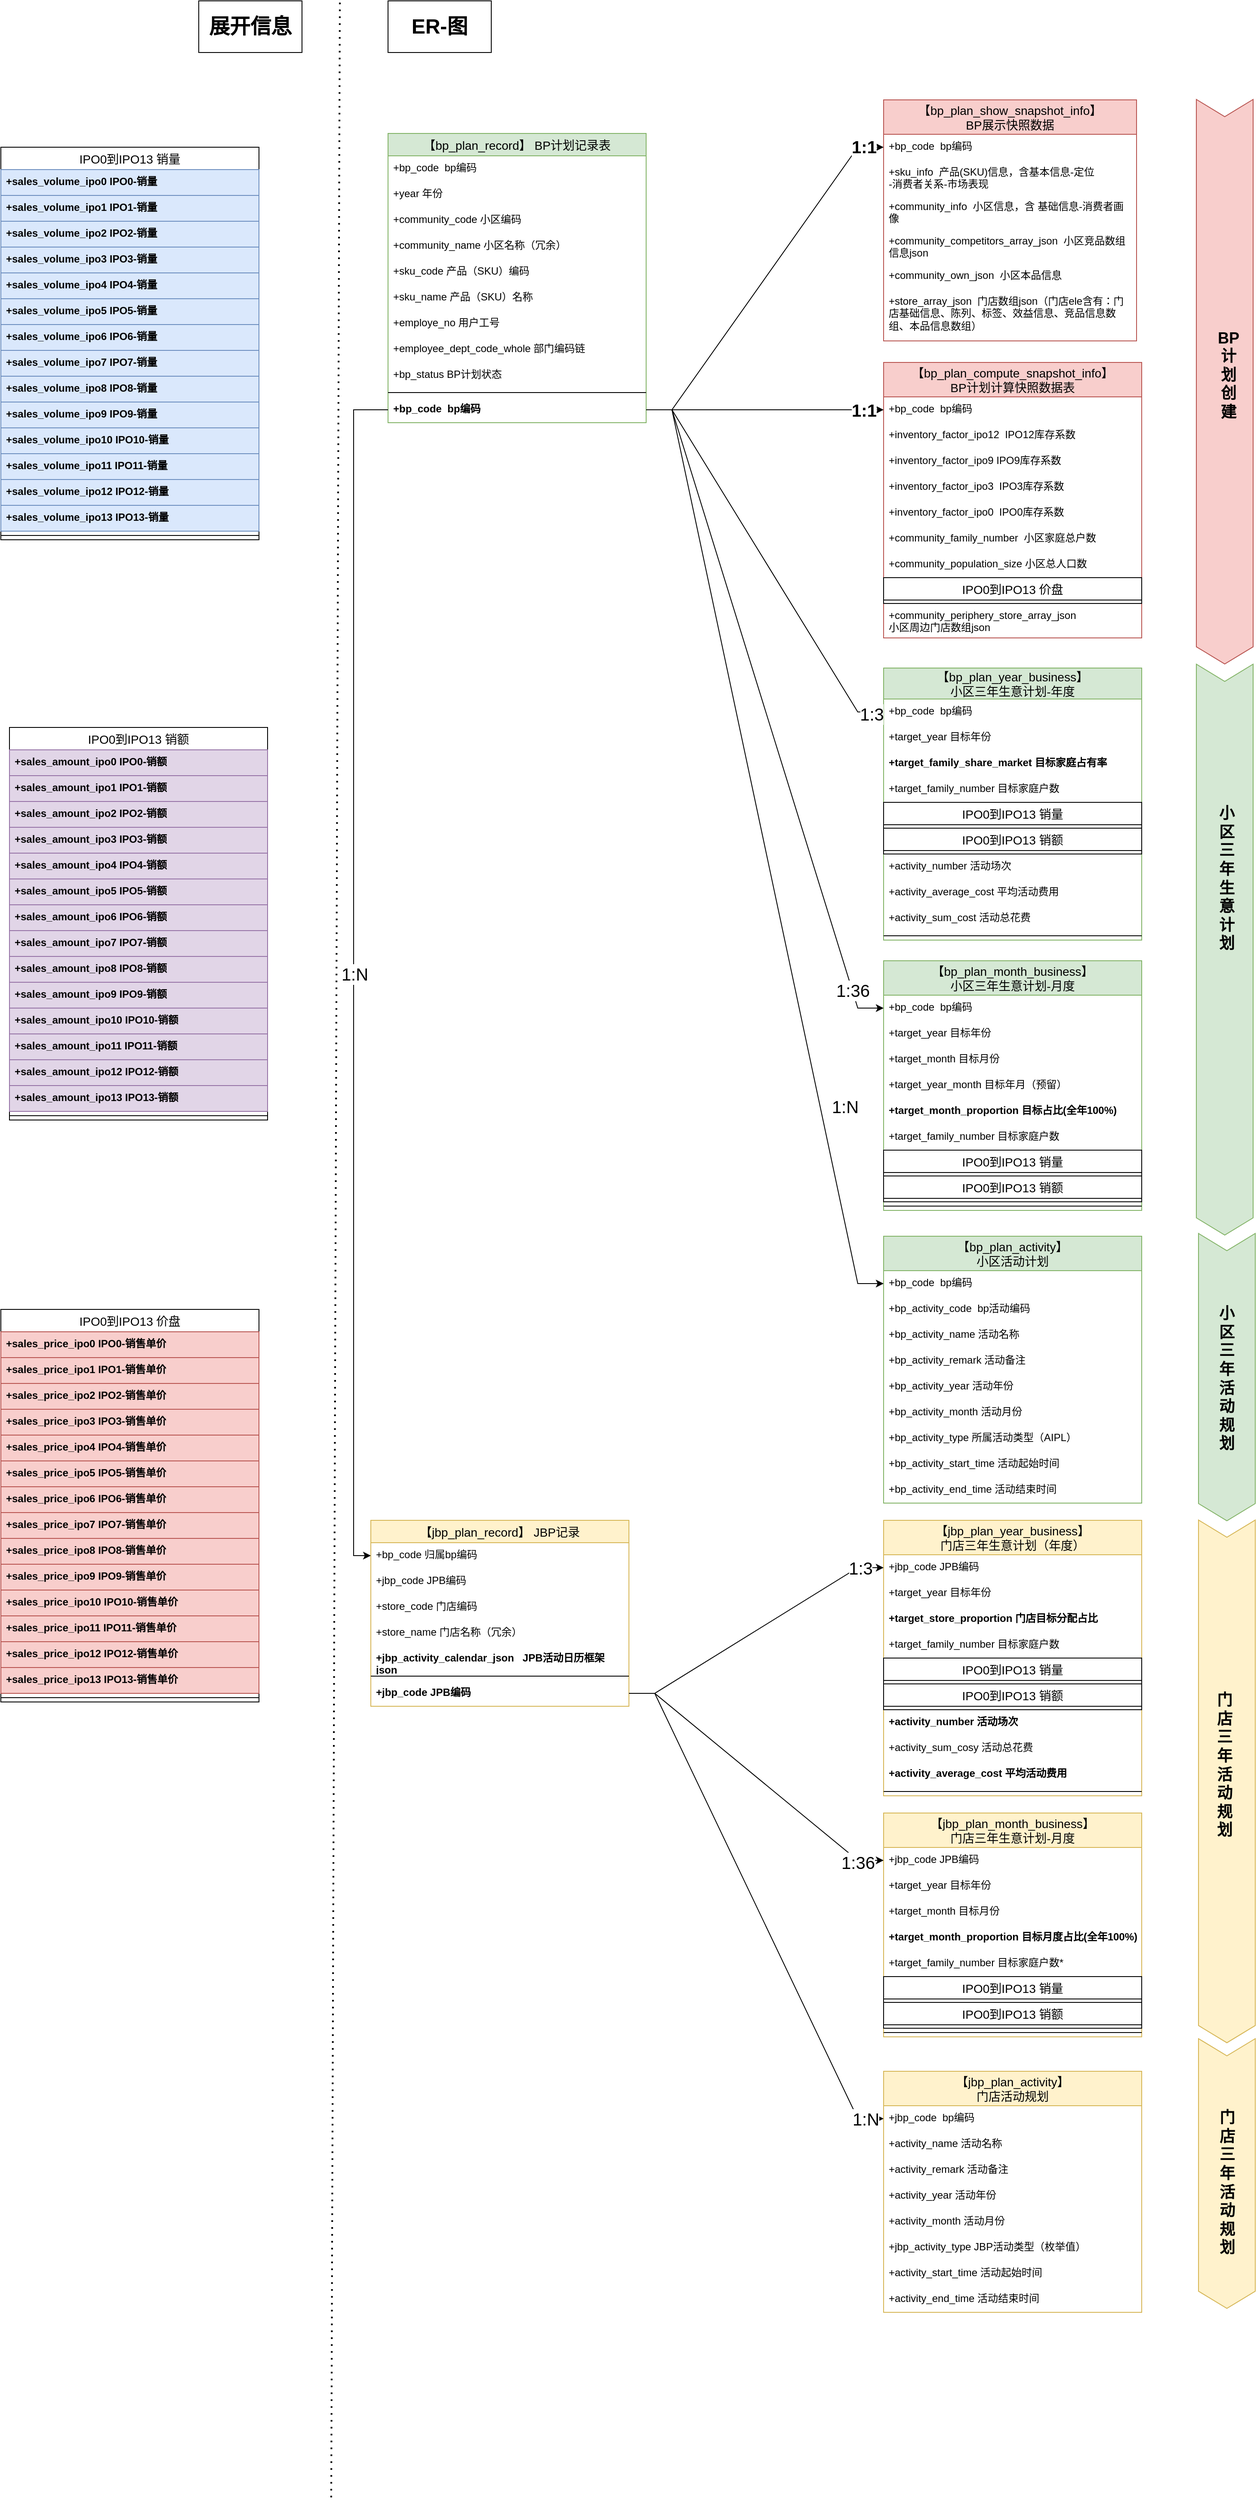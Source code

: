 <mxfile version="24.3.1" type="github">
  <diagram name="第 1 页" id="yHdoq8By4Nm5lqNlYbqL">
    <mxGraphModel dx="2537" dy="3394" grid="1" gridSize="10" guides="1" tooltips="1" connect="1" arrows="1" fold="1" page="1" pageScale="1" pageWidth="827" pageHeight="1169" math="0" shadow="0">
      <root>
        <mxCell id="0" />
        <mxCell id="1" parent="0" />
        <mxCell id="si8qcC3lpYMCVnZY6Wmo-3" value="【bp_plan_record】 BP计划记录表" style="swimlane;fontStyle=0;childLayout=stackLayout;horizontal=1;startSize=26;horizontalStack=0;resizeParent=1;resizeParentMax=0;resizeLast=0;collapsible=1;marginBottom=0;align=center;fontSize=14;fillColor=#d5e8d4;strokeColor=#82b366;" parent="1" vertex="1">
          <mxGeometry x="-40" y="-1146" width="300" height="336" as="geometry" />
        </mxCell>
        <mxCell id="si8qcC3lpYMCVnZY6Wmo-4" value="+bp_code&amp;nbsp; bp编码" style="text;strokeColor=none;fillColor=none;spacingLeft=4;spacingRight=4;overflow=hidden;rotatable=0;points=[[0,0.5],[1,0.5]];portConstraint=eastwest;fontSize=12;whiteSpace=wrap;html=1;fontStyle=0" parent="si8qcC3lpYMCVnZY6Wmo-3" vertex="1">
          <mxGeometry y="26" width="300" height="30" as="geometry" />
        </mxCell>
        <mxCell id="si8qcC3lpYMCVnZY6Wmo-18" value="+year 年份" style="text;strokeColor=none;fillColor=none;spacingLeft=4;spacingRight=4;overflow=hidden;rotatable=0;points=[[0,0.5],[1,0.5]];portConstraint=eastwest;fontSize=12;whiteSpace=wrap;html=1;fontStyle=0" parent="si8qcC3lpYMCVnZY6Wmo-3" vertex="1">
          <mxGeometry y="56" width="300" height="30" as="geometry" />
        </mxCell>
        <mxCell id="si8qcC3lpYMCVnZY6Wmo-21" value="+community_code 小区编码" style="text;strokeColor=none;fillColor=none;spacingLeft=4;spacingRight=4;overflow=hidden;rotatable=0;points=[[0,0.5],[1,0.5]];portConstraint=eastwest;fontSize=12;whiteSpace=wrap;html=1;fontStyle=0" parent="si8qcC3lpYMCVnZY6Wmo-3" vertex="1">
          <mxGeometry y="86" width="300" height="30" as="geometry" />
        </mxCell>
        <mxCell id="si8qcC3lpYMCVnZY6Wmo-20" value="+community_name 小区名称（冗余&lt;span style=&quot;background-color: initial;&quot;&gt;）&lt;/span&gt;" style="text;strokeColor=none;fillColor=none;spacingLeft=4;spacingRight=4;overflow=hidden;rotatable=0;points=[[0,0.5],[1,0.5]];portConstraint=eastwest;fontSize=12;whiteSpace=wrap;html=1;" parent="si8qcC3lpYMCVnZY6Wmo-3" vertex="1">
          <mxGeometry y="116" width="300" height="30" as="geometry" />
        </mxCell>
        <mxCell id="si8qcC3lpYMCVnZY6Wmo-19" value="+sku_code 产品（SKU）编码" style="text;strokeColor=none;fillColor=none;spacingLeft=4;spacingRight=4;overflow=hidden;rotatable=0;points=[[0,0.5],[1,0.5]];portConstraint=eastwest;fontSize=12;whiteSpace=wrap;html=1;fontStyle=0" parent="si8qcC3lpYMCVnZY6Wmo-3" vertex="1">
          <mxGeometry y="146" width="300" height="30" as="geometry" />
        </mxCell>
        <mxCell id="si8qcC3lpYMCVnZY6Wmo-17" value="+sku_name 产品（SKU）名称" style="text;strokeColor=none;fillColor=none;spacingLeft=4;spacingRight=4;overflow=hidden;rotatable=0;points=[[0,0.5],[1,0.5]];portConstraint=eastwest;fontSize=12;whiteSpace=wrap;html=1;" parent="si8qcC3lpYMCVnZY6Wmo-3" vertex="1">
          <mxGeometry y="176" width="300" height="30" as="geometry" />
        </mxCell>
        <mxCell id="si8qcC3lpYMCVnZY6Wmo-16" value="+employe_no 用户工号" style="text;strokeColor=none;fillColor=none;spacingLeft=4;spacingRight=4;overflow=hidden;rotatable=0;points=[[0,0.5],[1,0.5]];portConstraint=eastwest;fontSize=12;whiteSpace=wrap;html=1;" parent="si8qcC3lpYMCVnZY6Wmo-3" vertex="1">
          <mxGeometry y="206" width="300" height="30" as="geometry" />
        </mxCell>
        <mxCell id="si8qcC3lpYMCVnZY6Wmo-15" value="+employee_dept_code_whole 部门编码链" style="text;strokeColor=none;fillColor=none;spacingLeft=4;spacingRight=4;overflow=hidden;rotatable=0;points=[[0,0.5],[1,0.5]];portConstraint=eastwest;fontSize=12;whiteSpace=wrap;html=1;" parent="si8qcC3lpYMCVnZY6Wmo-3" vertex="1">
          <mxGeometry y="236" width="300" height="30" as="geometry" />
        </mxCell>
        <mxCell id="si8qcC3lpYMCVnZY6Wmo-14" value="+bp_status BP计划状态" style="text;strokeColor=none;fillColor=none;spacingLeft=4;spacingRight=4;overflow=hidden;rotatable=0;points=[[0,0.5],[1,0.5]];portConstraint=eastwest;fontSize=12;whiteSpace=wrap;html=1;" parent="si8qcC3lpYMCVnZY6Wmo-3" vertex="1">
          <mxGeometry y="266" width="300" height="30" as="geometry" />
        </mxCell>
        <mxCell id="si8qcC3lpYMCVnZY6Wmo-9" value="" style="line;strokeWidth=1;rotatable=0;dashed=0;labelPosition=right;align=left;verticalAlign=middle;spacingTop=0;spacingLeft=6;points=[];portConstraint=eastwest;" parent="si8qcC3lpYMCVnZY6Wmo-3" vertex="1">
          <mxGeometry y="296" width="300" height="10" as="geometry" />
        </mxCell>
        <mxCell id="si8qcC3lpYMCVnZY6Wmo-6" value="+bp_code&amp;nbsp; bp编码" style="text;strokeColor=none;fillColor=none;spacingLeft=4;spacingRight=4;overflow=hidden;rotatable=0;points=[[0,0.5],[1,0.5]];portConstraint=eastwest;fontSize=12;whiteSpace=wrap;html=1;fontStyle=1" parent="si8qcC3lpYMCVnZY6Wmo-3" vertex="1">
          <mxGeometry y="306" width="300" height="30" as="geometry" />
        </mxCell>
        <mxCell id="si8qcC3lpYMCVnZY6Wmo-23" value="【bp_plan_compute_snapshot_info】&#xa;BP计划计算快照数据表" style="swimlane;fontStyle=0;childLayout=stackLayout;horizontal=1;startSize=40;horizontalStack=0;resizeParent=1;resizeParentMax=0;resizeLast=0;collapsible=1;marginBottom=0;align=center;fontSize=14;fillColor=#f8cecc;strokeColor=#b85450;" parent="1" vertex="1">
          <mxGeometry x="536" y="-880" width="300" height="320" as="geometry" />
        </mxCell>
        <mxCell id="si8qcC3lpYMCVnZY6Wmo-24" value="+bp_code&amp;nbsp; bp编码" style="text;strokeColor=none;fillColor=none;spacingLeft=4;spacingRight=4;overflow=hidden;rotatable=0;points=[[0,0.5],[1,0.5]];portConstraint=eastwest;fontSize=12;whiteSpace=wrap;html=1;fontStyle=0" parent="si8qcC3lpYMCVnZY6Wmo-23" vertex="1">
          <mxGeometry y="40" width="300" height="30" as="geometry" />
        </mxCell>
        <mxCell id="si8qcC3lpYMCVnZY6Wmo-38" value="+inventory_factor_ipo12&amp;nbsp; IPO12库存系数" style="text;strokeColor=none;fillColor=none;spacingLeft=4;spacingRight=4;overflow=hidden;rotatable=0;points=[[0,0.5],[1,0.5]];portConstraint=eastwest;fontSize=12;whiteSpace=wrap;html=1;fontStyle=0" parent="si8qcC3lpYMCVnZY6Wmo-23" vertex="1">
          <mxGeometry y="70" width="300" height="30" as="geometry" />
        </mxCell>
        <mxCell id="si8qcC3lpYMCVnZY6Wmo-37" value="+inventory_factor_ipo9 IPO9库存系数" style="text;strokeColor=none;fillColor=none;spacingLeft=4;spacingRight=4;overflow=hidden;rotatable=0;points=[[0,0.5],[1,0.5]];portConstraint=eastwest;fontSize=12;whiteSpace=wrap;html=1;fontStyle=0" parent="si8qcC3lpYMCVnZY6Wmo-23" vertex="1">
          <mxGeometry y="100" width="300" height="30" as="geometry" />
        </mxCell>
        <mxCell id="si8qcC3lpYMCVnZY6Wmo-36" value="+inventory_factor_ipo3&amp;nbsp; IPO3库存系数" style="text;strokeColor=none;fillColor=none;spacingLeft=4;spacingRight=4;overflow=hidden;rotatable=0;points=[[0,0.5],[1,0.5]];portConstraint=eastwest;fontSize=12;whiteSpace=wrap;html=1;fontStyle=0" parent="si8qcC3lpYMCVnZY6Wmo-23" vertex="1">
          <mxGeometry y="130" width="300" height="30" as="geometry" />
        </mxCell>
        <mxCell id="Yrzyq5O2eDgayx6oTDlO-665" value="+inventory_factor_ipo0&amp;nbsp; IPO0库存系数" style="text;strokeColor=none;fillColor=none;spacingLeft=4;spacingRight=4;overflow=hidden;rotatable=0;points=[[0,0.5],[1,0.5]];portConstraint=eastwest;fontSize=12;whiteSpace=wrap;html=1;fontStyle=0" parent="si8qcC3lpYMCVnZY6Wmo-23" vertex="1">
          <mxGeometry y="160" width="300" height="30" as="geometry" />
        </mxCell>
        <mxCell id="FKZaHtH8kfwDyhnmMNf3-2" value="+community_family_number&amp;nbsp; 小区家庭总户数" style="text;strokeColor=none;fillColor=none;spacingLeft=4;spacingRight=4;overflow=hidden;rotatable=0;points=[[0,0.5],[1,0.5]];portConstraint=eastwest;fontSize=12;whiteSpace=wrap;html=1;fontStyle=0" parent="si8qcC3lpYMCVnZY6Wmo-23" vertex="1">
          <mxGeometry y="190" width="300" height="30" as="geometry" />
        </mxCell>
        <mxCell id="FKZaHtH8kfwDyhnmMNf3-4" value="+community_&lt;span style=&quot;white-space: pre;&quot; data-slate-fragment=&quot;JTVCJTdCJTIydHlwZSUyMiUzQSUyMnBhcmFncmFwaCUyMiUyQyUyMmNoaWxkcmVuJTIyJTNBJTVCJTdCJTIyaWQlMjIlM0ElMjJhZTIxTzZKM29CJTIyJTJDJTIycGFyYUlkeCUyMiUzQTAlMkMlMjJzcmMlMjIlM0ElMjJwb3B1bGF0aW9uJTIwc2l6ZSUyMiUyQyUyMmRzdCUyMiUzQSUyMiVFNCVCQSVCQSVFNSU4RiVBMyVFOCVBNyU4NCVFNiVBOCVBMSUyMiUyQyUyMm1ldGFkYXRhJTIyJTNBJTIyJTIyJTJDJTIybWV0YURhdGElMjIlM0ElNUIlNUQlMkMlMjJ0ZXh0JTIyJTNBJTIycG9wdWxhdGlvbiUyMCUyMiU3RCU1RCU3RCU1RA==&quot;&gt;population_size 小区总人口数&lt;/span&gt;" style="text;strokeColor=none;fillColor=none;spacingLeft=4;spacingRight=4;overflow=hidden;rotatable=0;points=[[0,0.5],[1,0.5]];portConstraint=eastwest;fontSize=12;whiteSpace=wrap;html=1;fontStyle=0" parent="si8qcC3lpYMCVnZY6Wmo-23" vertex="1">
          <mxGeometry y="220" width="300" height="30" as="geometry" />
        </mxCell>
        <mxCell id="FKZaHtH8kfwDyhnmMNf3-22" value="IPO0到IPO13 价盘" style="swimlane;fontStyle=0;childLayout=stackLayout;horizontal=1;startSize=26;horizontalStack=0;resizeParent=1;resizeParentMax=0;resizeLast=0;collapsible=1;marginBottom=0;align=center;fontSize=14;" parent="si8qcC3lpYMCVnZY6Wmo-23" vertex="1" collapsed="1">
          <mxGeometry y="250" width="300" height="30" as="geometry">
            <mxRectangle x="20" y="-270" width="300" height="456" as="alternateBounds" />
          </mxGeometry>
        </mxCell>
        <mxCell id="FKZaHtH8kfwDyhnmMNf3-23" value="+sales_price_ipo0 IPO0-销售单价" style="text;strokeColor=#b85450;fillColor=#f8cecc;spacingLeft=4;spacingRight=4;overflow=hidden;rotatable=0;points=[[0,0.5],[1,0.5]];portConstraint=eastwest;fontSize=12;whiteSpace=wrap;html=1;fontStyle=1" parent="FKZaHtH8kfwDyhnmMNf3-22" vertex="1">
          <mxGeometry y="26" width="300" height="30" as="geometry" />
        </mxCell>
        <mxCell id="FKZaHtH8kfwDyhnmMNf3-24" value="+sales_price_ipo1 IPO1-销售单价" style="text;strokeColor=#b85450;fillColor=#f8cecc;spacingLeft=4;spacingRight=4;overflow=hidden;rotatable=0;points=[[0,0.5],[1,0.5]];portConstraint=eastwest;fontSize=12;whiteSpace=wrap;html=1;fontStyle=1" parent="FKZaHtH8kfwDyhnmMNf3-22" vertex="1">
          <mxGeometry y="56" width="300" height="30" as="geometry" />
        </mxCell>
        <mxCell id="FKZaHtH8kfwDyhnmMNf3-25" value="+sales_price_ipo2 IPO2-销售单价" style="text;strokeColor=#b85450;fillColor=#f8cecc;spacingLeft=4;spacingRight=4;overflow=hidden;rotatable=0;points=[[0,0.5],[1,0.5]];portConstraint=eastwest;fontSize=12;whiteSpace=wrap;html=1;fontStyle=1" parent="FKZaHtH8kfwDyhnmMNf3-22" vertex="1">
          <mxGeometry y="86" width="300" height="30" as="geometry" />
        </mxCell>
        <mxCell id="FKZaHtH8kfwDyhnmMNf3-26" value="+sales_price_ipo3 IPO3-销售单价" style="text;strokeColor=#b85450;fillColor=#f8cecc;spacingLeft=4;spacingRight=4;overflow=hidden;rotatable=0;points=[[0,0.5],[1,0.5]];portConstraint=eastwest;fontSize=12;whiteSpace=wrap;html=1;fontStyle=1" parent="FKZaHtH8kfwDyhnmMNf3-22" vertex="1">
          <mxGeometry y="116" width="300" height="30" as="geometry" />
        </mxCell>
        <mxCell id="FKZaHtH8kfwDyhnmMNf3-27" value="+sales_price_ipo4 IPO4-销售单价" style="text;strokeColor=#b85450;fillColor=#f8cecc;spacingLeft=4;spacingRight=4;overflow=hidden;rotatable=0;points=[[0,0.5],[1,0.5]];portConstraint=eastwest;fontSize=12;whiteSpace=wrap;html=1;fontStyle=1" parent="FKZaHtH8kfwDyhnmMNf3-22" vertex="1">
          <mxGeometry y="146" width="300" height="30" as="geometry" />
        </mxCell>
        <mxCell id="FKZaHtH8kfwDyhnmMNf3-28" value="+sales_price_ipo5 IPO5-销售单价" style="text;strokeColor=#b85450;fillColor=#f8cecc;spacingLeft=4;spacingRight=4;overflow=hidden;rotatable=0;points=[[0,0.5],[1,0.5]];portConstraint=eastwest;fontSize=12;whiteSpace=wrap;html=1;fontStyle=1" parent="FKZaHtH8kfwDyhnmMNf3-22" vertex="1">
          <mxGeometry y="176" width="300" height="30" as="geometry" />
        </mxCell>
        <mxCell id="FKZaHtH8kfwDyhnmMNf3-29" value="+sales_price_ipo6 IPO6-销售单价" style="text;strokeColor=#b85450;fillColor=#f8cecc;spacingLeft=4;spacingRight=4;overflow=hidden;rotatable=0;points=[[0,0.5],[1,0.5]];portConstraint=eastwest;fontSize=12;whiteSpace=wrap;html=1;fontStyle=1" parent="FKZaHtH8kfwDyhnmMNf3-22" vertex="1">
          <mxGeometry y="206" width="300" height="30" as="geometry" />
        </mxCell>
        <mxCell id="FKZaHtH8kfwDyhnmMNf3-30" value="+sales_price_ipo7 IPO7-销售单价" style="text;strokeColor=#b85450;fillColor=#f8cecc;spacingLeft=4;spacingRight=4;overflow=hidden;rotatable=0;points=[[0,0.5],[1,0.5]];portConstraint=eastwest;fontSize=12;whiteSpace=wrap;html=1;fontStyle=1" parent="FKZaHtH8kfwDyhnmMNf3-22" vertex="1">
          <mxGeometry y="236" width="300" height="30" as="geometry" />
        </mxCell>
        <mxCell id="FKZaHtH8kfwDyhnmMNf3-31" value="+sales_price_ipo8 IPO8-销售单价" style="text;strokeColor=#b85450;fillColor=#f8cecc;spacingLeft=4;spacingRight=4;overflow=hidden;rotatable=0;points=[[0,0.5],[1,0.5]];portConstraint=eastwest;fontSize=12;whiteSpace=wrap;html=1;fontStyle=1" parent="FKZaHtH8kfwDyhnmMNf3-22" vertex="1">
          <mxGeometry y="266" width="300" height="30" as="geometry" />
        </mxCell>
        <mxCell id="FKZaHtH8kfwDyhnmMNf3-32" value="+sales_price_ipo9 IPO9-销售单价" style="text;strokeColor=#b85450;fillColor=#f8cecc;spacingLeft=4;spacingRight=4;overflow=hidden;rotatable=0;points=[[0,0.5],[1,0.5]];portConstraint=eastwest;fontSize=12;whiteSpace=wrap;html=1;fontStyle=1" parent="FKZaHtH8kfwDyhnmMNf3-22" vertex="1">
          <mxGeometry y="296" width="300" height="30" as="geometry" />
        </mxCell>
        <mxCell id="FKZaHtH8kfwDyhnmMNf3-33" value="+sales_price_ipo10 IPO10-销售单价" style="text;strokeColor=#b85450;fillColor=#f8cecc;spacingLeft=4;spacingRight=4;overflow=hidden;rotatable=0;points=[[0,0.5],[1,0.5]];portConstraint=eastwest;fontSize=12;whiteSpace=wrap;html=1;fontStyle=1" parent="FKZaHtH8kfwDyhnmMNf3-22" vertex="1">
          <mxGeometry y="326" width="300" height="30" as="geometry" />
        </mxCell>
        <mxCell id="FKZaHtH8kfwDyhnmMNf3-34" value="+sales_price_ipo11 IPO11-销售单价" style="text;strokeColor=#b85450;fillColor=#f8cecc;spacingLeft=4;spacingRight=4;overflow=hidden;rotatable=0;points=[[0,0.5],[1,0.5]];portConstraint=eastwest;fontSize=12;whiteSpace=wrap;html=1;fontStyle=1" parent="FKZaHtH8kfwDyhnmMNf3-22" vertex="1">
          <mxGeometry y="356" width="300" height="30" as="geometry" />
        </mxCell>
        <mxCell id="FKZaHtH8kfwDyhnmMNf3-35" value="+sales_price_ipo12 IPO12-销售单价" style="text;strokeColor=#b85450;fillColor=#f8cecc;spacingLeft=4;spacingRight=4;overflow=hidden;rotatable=0;points=[[0,0.5],[1,0.5]];portConstraint=eastwest;fontSize=12;whiteSpace=wrap;html=1;fontStyle=1" parent="FKZaHtH8kfwDyhnmMNf3-22" vertex="1">
          <mxGeometry y="386" width="300" height="30" as="geometry" />
        </mxCell>
        <mxCell id="FKZaHtH8kfwDyhnmMNf3-36" value="+sales_price_ipo13 IPO13-销售单价" style="text;strokeColor=#b85450;fillColor=#f8cecc;spacingLeft=4;spacingRight=4;overflow=hidden;rotatable=0;points=[[0,0.5],[1,0.5]];portConstraint=eastwest;fontSize=12;whiteSpace=wrap;html=1;fontStyle=1" parent="FKZaHtH8kfwDyhnmMNf3-22" vertex="1">
          <mxGeometry y="416" width="300" height="30" as="geometry" />
        </mxCell>
        <mxCell id="FKZaHtH8kfwDyhnmMNf3-37" value="" style="line;strokeWidth=1;rotatable=0;dashed=0;labelPosition=right;align=left;verticalAlign=middle;spacingTop=0;spacingLeft=6;points=[];portConstraint=eastwest;" parent="FKZaHtH8kfwDyhnmMNf3-22" vertex="1">
          <mxGeometry y="446" width="300" height="10" as="geometry" />
        </mxCell>
        <mxCell id="FKZaHtH8kfwDyhnmMNf3-38" value="+community_&lt;span style=&quot;white-space: pre;&quot; data-slate-fragment=&quot;JTVCJTdCJTIydHlwZSUyMiUzQSUyMnBhcmFncmFwaCUyMiUyQyUyMmNoaWxkcmVuJTIyJTNBJTVCJTdCJTIyaWQlMjIlM0ElMjJhZTIxTzZKM29CJTIyJTJDJTIycGFyYUlkeCUyMiUzQTAlMkMlMjJzcmMlMjIlM0ElMjJwb3B1bGF0aW9uJTIwc2l6ZSUyMiUyQyUyMmRzdCUyMiUzQSUyMiVFNCVCQSVCQSVFNSU4RiVBMyVFOCVBNyU4NCVFNiVBOCVBMSUyMiUyQyUyMm1ldGFkYXRhJTIyJTNBJTIyJTIyJTJDJTIybWV0YURhdGElMjIlM0ElNUIlNUQlMkMlMjJ0ZXh0JTIyJTNBJTIycG9wdWxhdGlvbiUyMCUyMiU3RCU1RCU3RCU1RA==&quot;&gt;periphery_store_array_json  &lt;br&gt;小区周边门店数组json&lt;/span&gt;" style="text;strokeColor=none;fillColor=none;spacingLeft=4;spacingRight=4;overflow=hidden;rotatable=0;points=[[0,0.5],[1,0.5]];portConstraint=eastwest;fontSize=12;whiteSpace=wrap;html=1;fontStyle=0" parent="si8qcC3lpYMCVnZY6Wmo-23" vertex="1">
          <mxGeometry y="280" width="300" height="40" as="geometry" />
        </mxCell>
        <mxCell id="si8qcC3lpYMCVnZY6Wmo-49" value="【bp_plan_year_business】&#xa;小区三年生意计划-年度" style="swimlane;fontStyle=0;childLayout=stackLayout;horizontal=1;startSize=36;horizontalStack=0;resizeParent=1;resizeParentMax=0;resizeLast=0;collapsible=1;marginBottom=0;align=center;fontSize=14;fillColor=#d5e8d4;strokeColor=#82b366;" parent="1" vertex="1">
          <mxGeometry x="536" y="-525" width="300" height="316" as="geometry">
            <mxRectangle x="536" y="-380" width="210" height="30" as="alternateBounds" />
          </mxGeometry>
        </mxCell>
        <mxCell id="si8qcC3lpYMCVnZY6Wmo-50" value="+bp_code&amp;nbsp; bp编码" style="text;strokeColor=none;fillColor=none;spacingLeft=4;spacingRight=4;overflow=hidden;rotatable=0;points=[[0,0.5],[1,0.5]];portConstraint=eastwest;fontSize=12;whiteSpace=wrap;html=1;fontStyle=0" parent="si8qcC3lpYMCVnZY6Wmo-49" vertex="1">
          <mxGeometry y="36" width="300" height="30" as="geometry" />
        </mxCell>
        <mxCell id="si8qcC3lpYMCVnZY6Wmo-51" value="+target_year 目标年份" style="text;strokeColor=none;fillColor=none;spacingLeft=4;spacingRight=4;overflow=hidden;rotatable=0;points=[[0,0.5],[1,0.5]];portConstraint=eastwest;fontSize=12;whiteSpace=wrap;html=1;fontStyle=0" parent="si8qcC3lpYMCVnZY6Wmo-49" vertex="1">
          <mxGeometry y="66" width="300" height="30" as="geometry" />
        </mxCell>
        <mxCell id="si8qcC3lpYMCVnZY6Wmo-52" value="+target_family_share_market 目标家庭占有率" style="text;strokeColor=none;fillColor=none;spacingLeft=4;spacingRight=4;overflow=hidden;rotatable=0;points=[[0,0.5],[1,0.5]];portConstraint=eastwest;fontSize=12;whiteSpace=wrap;html=1;fontStyle=1" parent="si8qcC3lpYMCVnZY6Wmo-49" vertex="1">
          <mxGeometry y="96" width="300" height="30" as="geometry" />
        </mxCell>
        <mxCell id="si8qcC3lpYMCVnZY6Wmo-69" value="+target_family_number 目标家庭户数" style="text;strokeColor=none;fillColor=none;spacingLeft=4;spacingRight=4;overflow=hidden;rotatable=0;points=[[0,0.5],[1,0.5]];portConstraint=eastwest;fontSize=12;whiteSpace=wrap;html=1;fontStyle=0" parent="si8qcC3lpYMCVnZY6Wmo-49" vertex="1">
          <mxGeometry y="126" width="300" height="30" as="geometry" />
        </mxCell>
        <mxCell id="Yrzyq5O2eDgayx6oTDlO-465" value="IPO0到IPO13 销量" style="swimlane;fontStyle=0;childLayout=stackLayout;horizontal=1;startSize=26;horizontalStack=0;resizeParent=1;resizeParentMax=0;resizeLast=0;collapsible=1;marginBottom=0;align=center;fontSize=14;" parent="si8qcC3lpYMCVnZY6Wmo-49" vertex="1" collapsed="1">
          <mxGeometry y="156" width="300" height="30" as="geometry">
            <mxRectangle x="1270" y="2260" width="300" height="456" as="alternateBounds" />
          </mxGeometry>
        </mxCell>
        <mxCell id="Yrzyq5O2eDgayx6oTDlO-466" value="+sales_volume_ipo0 IPO0-销量" style="text;strokeColor=#6c8ebf;fillColor=#dae8fc;spacingLeft=4;spacingRight=4;overflow=hidden;rotatable=0;points=[[0,0.5],[1,0.5]];portConstraint=eastwest;fontSize=12;whiteSpace=wrap;html=1;fontStyle=1" parent="Yrzyq5O2eDgayx6oTDlO-465" vertex="1">
          <mxGeometry y="26" width="300" height="30" as="geometry" />
        </mxCell>
        <mxCell id="Yrzyq5O2eDgayx6oTDlO-467" value="+sales_volume_ipo1 IPO1-销量" style="text;strokeColor=#6c8ebf;fillColor=#dae8fc;spacingLeft=4;spacingRight=4;overflow=hidden;rotatable=0;points=[[0,0.5],[1,0.5]];portConstraint=eastwest;fontSize=12;whiteSpace=wrap;html=1;fontStyle=1" parent="Yrzyq5O2eDgayx6oTDlO-465" vertex="1">
          <mxGeometry y="56" width="300" height="30" as="geometry" />
        </mxCell>
        <mxCell id="Yrzyq5O2eDgayx6oTDlO-468" value="+sales_volume_ipo2 IPO2-销量" style="text;strokeColor=#6c8ebf;fillColor=#dae8fc;spacingLeft=4;spacingRight=4;overflow=hidden;rotatable=0;points=[[0,0.5],[1,0.5]];portConstraint=eastwest;fontSize=12;whiteSpace=wrap;html=1;fontStyle=1" parent="Yrzyq5O2eDgayx6oTDlO-465" vertex="1">
          <mxGeometry y="86" width="300" height="30" as="geometry" />
        </mxCell>
        <mxCell id="Yrzyq5O2eDgayx6oTDlO-469" value="+sales_volume_ipo3 IPO3-销量" style="text;strokeColor=#6c8ebf;fillColor=#dae8fc;spacingLeft=4;spacingRight=4;overflow=hidden;rotatable=0;points=[[0,0.5],[1,0.5]];portConstraint=eastwest;fontSize=12;whiteSpace=wrap;html=1;fontStyle=1" parent="Yrzyq5O2eDgayx6oTDlO-465" vertex="1">
          <mxGeometry y="116" width="300" height="30" as="geometry" />
        </mxCell>
        <mxCell id="Yrzyq5O2eDgayx6oTDlO-470" value="+sales_volume_ipo4 IPO4-销量" style="text;strokeColor=#6c8ebf;fillColor=#dae8fc;spacingLeft=4;spacingRight=4;overflow=hidden;rotatable=0;points=[[0,0.5],[1,0.5]];portConstraint=eastwest;fontSize=12;whiteSpace=wrap;html=1;fontStyle=1" parent="Yrzyq5O2eDgayx6oTDlO-465" vertex="1">
          <mxGeometry y="146" width="300" height="30" as="geometry" />
        </mxCell>
        <mxCell id="Yrzyq5O2eDgayx6oTDlO-471" value="+sales_volume_ipo5 IPO5-销量" style="text;strokeColor=#6c8ebf;fillColor=#dae8fc;spacingLeft=4;spacingRight=4;overflow=hidden;rotatable=0;points=[[0,0.5],[1,0.5]];portConstraint=eastwest;fontSize=12;whiteSpace=wrap;html=1;fontStyle=1" parent="Yrzyq5O2eDgayx6oTDlO-465" vertex="1">
          <mxGeometry y="176" width="300" height="30" as="geometry" />
        </mxCell>
        <mxCell id="Yrzyq5O2eDgayx6oTDlO-472" value="+sales_volume_ipo6 IPO6-销量" style="text;strokeColor=#6c8ebf;fillColor=#dae8fc;spacingLeft=4;spacingRight=4;overflow=hidden;rotatable=0;points=[[0,0.5],[1,0.5]];portConstraint=eastwest;fontSize=12;whiteSpace=wrap;html=1;fontStyle=1" parent="Yrzyq5O2eDgayx6oTDlO-465" vertex="1">
          <mxGeometry y="206" width="300" height="30" as="geometry" />
        </mxCell>
        <mxCell id="Yrzyq5O2eDgayx6oTDlO-473" value="+sales_volume_ipo7 IPO7-销量" style="text;strokeColor=#6c8ebf;fillColor=#dae8fc;spacingLeft=4;spacingRight=4;overflow=hidden;rotatable=0;points=[[0,0.5],[1,0.5]];portConstraint=eastwest;fontSize=12;whiteSpace=wrap;html=1;fontStyle=1" parent="Yrzyq5O2eDgayx6oTDlO-465" vertex="1">
          <mxGeometry y="236" width="300" height="30" as="geometry" />
        </mxCell>
        <mxCell id="Yrzyq5O2eDgayx6oTDlO-474" value="+sales_volume_ipo8 IPO8-销量" style="text;strokeColor=#6c8ebf;fillColor=#dae8fc;spacingLeft=4;spacingRight=4;overflow=hidden;rotatable=0;points=[[0,0.5],[1,0.5]];portConstraint=eastwest;fontSize=12;whiteSpace=wrap;html=1;fontStyle=1" parent="Yrzyq5O2eDgayx6oTDlO-465" vertex="1">
          <mxGeometry y="266" width="300" height="30" as="geometry" />
        </mxCell>
        <mxCell id="Yrzyq5O2eDgayx6oTDlO-475" value="+sales_volume_ipo9 IPO9-销量" style="text;strokeColor=#6c8ebf;fillColor=#dae8fc;spacingLeft=4;spacingRight=4;overflow=hidden;rotatable=0;points=[[0,0.5],[1,0.5]];portConstraint=eastwest;fontSize=12;whiteSpace=wrap;html=1;fontStyle=1" parent="Yrzyq5O2eDgayx6oTDlO-465" vertex="1">
          <mxGeometry y="296" width="300" height="30" as="geometry" />
        </mxCell>
        <mxCell id="Yrzyq5O2eDgayx6oTDlO-476" value="+sales_volume_ipo10 IPO10-销量" style="text;strokeColor=#6c8ebf;fillColor=#dae8fc;spacingLeft=4;spacingRight=4;overflow=hidden;rotatable=0;points=[[0,0.5],[1,0.5]];portConstraint=eastwest;fontSize=12;whiteSpace=wrap;html=1;fontStyle=1" parent="Yrzyq5O2eDgayx6oTDlO-465" vertex="1">
          <mxGeometry y="326" width="300" height="30" as="geometry" />
        </mxCell>
        <mxCell id="Yrzyq5O2eDgayx6oTDlO-477" value="+sales_volume_ipo11 IPO11-销量" style="text;strokeColor=#6c8ebf;fillColor=#dae8fc;spacingLeft=4;spacingRight=4;overflow=hidden;rotatable=0;points=[[0,0.5],[1,0.5]];portConstraint=eastwest;fontSize=12;whiteSpace=wrap;html=1;fontStyle=1" parent="Yrzyq5O2eDgayx6oTDlO-465" vertex="1">
          <mxGeometry y="356" width="300" height="30" as="geometry" />
        </mxCell>
        <mxCell id="Yrzyq5O2eDgayx6oTDlO-478" value="+sales_volume_ipo12 IPO12-销量" style="text;strokeColor=#6c8ebf;fillColor=#dae8fc;spacingLeft=4;spacingRight=4;overflow=hidden;rotatable=0;points=[[0,0.5],[1,0.5]];portConstraint=eastwest;fontSize=12;whiteSpace=wrap;html=1;fontStyle=1" parent="Yrzyq5O2eDgayx6oTDlO-465" vertex="1">
          <mxGeometry y="386" width="300" height="30" as="geometry" />
        </mxCell>
        <mxCell id="Yrzyq5O2eDgayx6oTDlO-479" value="+sales_volume_ipo13 IPO13-销量" style="text;strokeColor=#6c8ebf;fillColor=#dae8fc;spacingLeft=4;spacingRight=4;overflow=hidden;rotatable=0;points=[[0,0.5],[1,0.5]];portConstraint=eastwest;fontSize=12;whiteSpace=wrap;html=1;fontStyle=1" parent="Yrzyq5O2eDgayx6oTDlO-465" vertex="1">
          <mxGeometry y="416" width="300" height="30" as="geometry" />
        </mxCell>
        <mxCell id="Yrzyq5O2eDgayx6oTDlO-480" value="" style="line;strokeWidth=1;rotatable=0;dashed=0;labelPosition=right;align=left;verticalAlign=middle;spacingTop=0;spacingLeft=6;points=[];portConstraint=eastwest;" parent="Yrzyq5O2eDgayx6oTDlO-465" vertex="1">
          <mxGeometry y="446" width="300" height="10" as="geometry" />
        </mxCell>
        <mxCell id="Yrzyq5O2eDgayx6oTDlO-481" value="IPO0到IPO13 销额" style="swimlane;fontStyle=0;childLayout=stackLayout;horizontal=1;startSize=26;horizontalStack=0;resizeParent=1;resizeParentMax=0;resizeLast=0;collapsible=1;marginBottom=0;align=center;fontSize=14;fillColor=#e1d5e7;strokeColor=#9673a6;" parent="Yrzyq5O2eDgayx6oTDlO-465" vertex="1" collapsed="1">
          <mxGeometry x="90" y="24" width="160" height="30" as="geometry">
            <mxRectangle x="1610" y="2250" width="300" height="456" as="alternateBounds" />
          </mxGeometry>
        </mxCell>
        <mxCell id="Yrzyq5O2eDgayx6oTDlO-482" value="+sales_amount_ipo0 IPO0-销额" style="text;strokeColor=#9673a6;fillColor=#e1d5e7;spacingLeft=4;spacingRight=4;overflow=hidden;rotatable=0;points=[[0,0.5],[1,0.5]];portConstraint=eastwest;fontSize=12;whiteSpace=wrap;html=1;fontStyle=1" parent="Yrzyq5O2eDgayx6oTDlO-481" vertex="1">
          <mxGeometry y="26" width="300" height="30" as="geometry" />
        </mxCell>
        <mxCell id="Yrzyq5O2eDgayx6oTDlO-483" value="+sales_amount_ipo1 IPO1-销额" style="text;strokeColor=#9673a6;fillColor=#e1d5e7;spacingLeft=4;spacingRight=4;overflow=hidden;rotatable=0;points=[[0,0.5],[1,0.5]];portConstraint=eastwest;fontSize=12;whiteSpace=wrap;html=1;fontStyle=1" parent="Yrzyq5O2eDgayx6oTDlO-481" vertex="1">
          <mxGeometry y="56" width="300" height="30" as="geometry" />
        </mxCell>
        <mxCell id="Yrzyq5O2eDgayx6oTDlO-484" value="+sales_amount_ipo2 IPO2-销额" style="text;strokeColor=#9673a6;fillColor=#e1d5e7;spacingLeft=4;spacingRight=4;overflow=hidden;rotatable=0;points=[[0,0.5],[1,0.5]];portConstraint=eastwest;fontSize=12;whiteSpace=wrap;html=1;fontStyle=1" parent="Yrzyq5O2eDgayx6oTDlO-481" vertex="1">
          <mxGeometry y="86" width="300" height="30" as="geometry" />
        </mxCell>
        <mxCell id="Yrzyq5O2eDgayx6oTDlO-485" value="+sales_amount_ipo3 IPO3-销额" style="text;strokeColor=#9673a6;fillColor=#e1d5e7;spacingLeft=4;spacingRight=4;overflow=hidden;rotatable=0;points=[[0,0.5],[1,0.5]];portConstraint=eastwest;fontSize=12;whiteSpace=wrap;html=1;fontStyle=1" parent="Yrzyq5O2eDgayx6oTDlO-481" vertex="1">
          <mxGeometry y="116" width="300" height="30" as="geometry" />
        </mxCell>
        <mxCell id="Yrzyq5O2eDgayx6oTDlO-486" value="+sales_amount_ipo4 IPO4-销额" style="text;strokeColor=#9673a6;fillColor=#e1d5e7;spacingLeft=4;spacingRight=4;overflow=hidden;rotatable=0;points=[[0,0.5],[1,0.5]];portConstraint=eastwest;fontSize=12;whiteSpace=wrap;html=1;fontStyle=1" parent="Yrzyq5O2eDgayx6oTDlO-481" vertex="1">
          <mxGeometry y="146" width="300" height="30" as="geometry" />
        </mxCell>
        <mxCell id="Yrzyq5O2eDgayx6oTDlO-487" value="+sales_amount_ipo5 IPO5-销额" style="text;strokeColor=#9673a6;fillColor=#e1d5e7;spacingLeft=4;spacingRight=4;overflow=hidden;rotatable=0;points=[[0,0.5],[1,0.5]];portConstraint=eastwest;fontSize=12;whiteSpace=wrap;html=1;fontStyle=1" parent="Yrzyq5O2eDgayx6oTDlO-481" vertex="1">
          <mxGeometry y="176" width="300" height="30" as="geometry" />
        </mxCell>
        <mxCell id="Yrzyq5O2eDgayx6oTDlO-488" value="+sales_amount_ipo6 IPO6-销额" style="text;strokeColor=#9673a6;fillColor=#e1d5e7;spacingLeft=4;spacingRight=4;overflow=hidden;rotatable=0;points=[[0,0.5],[1,0.5]];portConstraint=eastwest;fontSize=12;whiteSpace=wrap;html=1;fontStyle=1" parent="Yrzyq5O2eDgayx6oTDlO-481" vertex="1">
          <mxGeometry y="206" width="300" height="30" as="geometry" />
        </mxCell>
        <mxCell id="Yrzyq5O2eDgayx6oTDlO-489" value="+sales_amount_ipo7 IPO7-销额" style="text;strokeColor=#9673a6;fillColor=#e1d5e7;spacingLeft=4;spacingRight=4;overflow=hidden;rotatable=0;points=[[0,0.5],[1,0.5]];portConstraint=eastwest;fontSize=12;whiteSpace=wrap;html=1;fontStyle=1" parent="Yrzyq5O2eDgayx6oTDlO-481" vertex="1">
          <mxGeometry y="236" width="300" height="30" as="geometry" />
        </mxCell>
        <mxCell id="Yrzyq5O2eDgayx6oTDlO-490" value="+sales_amount_ipo8 IPO8-销额" style="text;strokeColor=#9673a6;fillColor=#e1d5e7;spacingLeft=4;spacingRight=4;overflow=hidden;rotatable=0;points=[[0,0.5],[1,0.5]];portConstraint=eastwest;fontSize=12;whiteSpace=wrap;html=1;fontStyle=1" parent="Yrzyq5O2eDgayx6oTDlO-481" vertex="1">
          <mxGeometry y="266" width="300" height="30" as="geometry" />
        </mxCell>
        <mxCell id="Yrzyq5O2eDgayx6oTDlO-491" value="+sales_amount_ipo9 IPO9-销额" style="text;strokeColor=#9673a6;fillColor=#e1d5e7;spacingLeft=4;spacingRight=4;overflow=hidden;rotatable=0;points=[[0,0.5],[1,0.5]];portConstraint=eastwest;fontSize=12;whiteSpace=wrap;html=1;fontStyle=1" parent="Yrzyq5O2eDgayx6oTDlO-481" vertex="1">
          <mxGeometry y="296" width="300" height="30" as="geometry" />
        </mxCell>
        <mxCell id="Yrzyq5O2eDgayx6oTDlO-492" value="+sales_amount_ipo10 IPO10-销额" style="text;strokeColor=#9673a6;fillColor=#e1d5e7;spacingLeft=4;spacingRight=4;overflow=hidden;rotatable=0;points=[[0,0.5],[1,0.5]];portConstraint=eastwest;fontSize=12;whiteSpace=wrap;html=1;fontStyle=1" parent="Yrzyq5O2eDgayx6oTDlO-481" vertex="1">
          <mxGeometry y="326" width="300" height="30" as="geometry" />
        </mxCell>
        <mxCell id="Yrzyq5O2eDgayx6oTDlO-493" value="+sales_amount_ipo11 IPO11-销额" style="text;strokeColor=#9673a6;fillColor=#e1d5e7;spacingLeft=4;spacingRight=4;overflow=hidden;rotatable=0;points=[[0,0.5],[1,0.5]];portConstraint=eastwest;fontSize=12;whiteSpace=wrap;html=1;fontStyle=1" parent="Yrzyq5O2eDgayx6oTDlO-481" vertex="1">
          <mxGeometry y="356" width="300" height="30" as="geometry" />
        </mxCell>
        <mxCell id="Yrzyq5O2eDgayx6oTDlO-494" value="+sales_amount_ipo12 IPO12-销额" style="text;strokeColor=#9673a6;fillColor=#e1d5e7;spacingLeft=4;spacingRight=4;overflow=hidden;rotatable=0;points=[[0,0.5],[1,0.5]];portConstraint=eastwest;fontSize=12;whiteSpace=wrap;html=1;fontStyle=1" parent="Yrzyq5O2eDgayx6oTDlO-481" vertex="1">
          <mxGeometry y="386" width="300" height="30" as="geometry" />
        </mxCell>
        <mxCell id="Yrzyq5O2eDgayx6oTDlO-495" value="+sales_amount_ipo13 IPO13-销额" style="text;strokeColor=#9673a6;fillColor=#e1d5e7;spacingLeft=4;spacingRight=4;overflow=hidden;rotatable=0;points=[[0,0.5],[1,0.5]];portConstraint=eastwest;fontSize=12;whiteSpace=wrap;html=1;fontStyle=1" parent="Yrzyq5O2eDgayx6oTDlO-481" vertex="1">
          <mxGeometry y="416" width="300" height="30" as="geometry" />
        </mxCell>
        <mxCell id="Yrzyq5O2eDgayx6oTDlO-496" value="" style="line;strokeWidth=1;rotatable=0;dashed=0;labelPosition=right;align=left;verticalAlign=middle;spacingTop=0;spacingLeft=6;points=[];portConstraint=eastwest;" parent="Yrzyq5O2eDgayx6oTDlO-481" vertex="1">
          <mxGeometry y="446" width="300" height="10" as="geometry" />
        </mxCell>
        <mxCell id="Yrzyq5O2eDgayx6oTDlO-497" value="IPO0到IPO13 销额" style="swimlane;fontStyle=0;childLayout=stackLayout;horizontal=1;startSize=26;horizontalStack=0;resizeParent=1;resizeParentMax=0;resizeLast=0;collapsible=1;marginBottom=0;align=center;fontSize=14;" parent="si8qcC3lpYMCVnZY6Wmo-49" vertex="1" collapsed="1">
          <mxGeometry y="186" width="300" height="30" as="geometry">
            <mxRectangle y="176" width="300" height="456" as="alternateBounds" />
          </mxGeometry>
        </mxCell>
        <mxCell id="Yrzyq5O2eDgayx6oTDlO-498" value="+sales_amount_ipo0 IPO0-销额" style="text;strokeColor=#9673a6;fillColor=#e1d5e7;spacingLeft=4;spacingRight=4;overflow=hidden;rotatable=0;points=[[0,0.5],[1,0.5]];portConstraint=eastwest;fontSize=12;whiteSpace=wrap;html=1;fontStyle=1" parent="Yrzyq5O2eDgayx6oTDlO-497" vertex="1">
          <mxGeometry y="26" width="300" height="30" as="geometry" />
        </mxCell>
        <mxCell id="Yrzyq5O2eDgayx6oTDlO-499" value="+sales_amount_ipo1 IPO1-销额" style="text;strokeColor=#9673a6;fillColor=#e1d5e7;spacingLeft=4;spacingRight=4;overflow=hidden;rotatable=0;points=[[0,0.5],[1,0.5]];portConstraint=eastwest;fontSize=12;whiteSpace=wrap;html=1;fontStyle=1" parent="Yrzyq5O2eDgayx6oTDlO-497" vertex="1">
          <mxGeometry y="56" width="300" height="30" as="geometry" />
        </mxCell>
        <mxCell id="Yrzyq5O2eDgayx6oTDlO-500" value="+sales_amount_ipo2 IPO2-销额" style="text;strokeColor=#9673a6;fillColor=#e1d5e7;spacingLeft=4;spacingRight=4;overflow=hidden;rotatable=0;points=[[0,0.5],[1,0.5]];portConstraint=eastwest;fontSize=12;whiteSpace=wrap;html=1;fontStyle=1" parent="Yrzyq5O2eDgayx6oTDlO-497" vertex="1">
          <mxGeometry y="86" width="300" height="30" as="geometry" />
        </mxCell>
        <mxCell id="Yrzyq5O2eDgayx6oTDlO-501" value="+sales_amount_ipo3 IPO3-销额" style="text;strokeColor=#9673a6;fillColor=#e1d5e7;spacingLeft=4;spacingRight=4;overflow=hidden;rotatable=0;points=[[0,0.5],[1,0.5]];portConstraint=eastwest;fontSize=12;whiteSpace=wrap;html=1;fontStyle=1" parent="Yrzyq5O2eDgayx6oTDlO-497" vertex="1">
          <mxGeometry y="116" width="300" height="30" as="geometry" />
        </mxCell>
        <mxCell id="Yrzyq5O2eDgayx6oTDlO-502" value="+sales_amount_ipo4 IPO4-销额" style="text;strokeColor=#9673a6;fillColor=#e1d5e7;spacingLeft=4;spacingRight=4;overflow=hidden;rotatable=0;points=[[0,0.5],[1,0.5]];portConstraint=eastwest;fontSize=12;whiteSpace=wrap;html=1;fontStyle=1" parent="Yrzyq5O2eDgayx6oTDlO-497" vertex="1">
          <mxGeometry y="146" width="300" height="30" as="geometry" />
        </mxCell>
        <mxCell id="Yrzyq5O2eDgayx6oTDlO-503" value="+sales_amount_ipo5 IPO5-销额" style="text;strokeColor=#9673a6;fillColor=#e1d5e7;spacingLeft=4;spacingRight=4;overflow=hidden;rotatable=0;points=[[0,0.5],[1,0.5]];portConstraint=eastwest;fontSize=12;whiteSpace=wrap;html=1;fontStyle=1" parent="Yrzyq5O2eDgayx6oTDlO-497" vertex="1">
          <mxGeometry y="176" width="300" height="30" as="geometry" />
        </mxCell>
        <mxCell id="Yrzyq5O2eDgayx6oTDlO-504" value="+sales_amount_ipo6 IPO6-销额" style="text;strokeColor=#9673a6;fillColor=#e1d5e7;spacingLeft=4;spacingRight=4;overflow=hidden;rotatable=0;points=[[0,0.5],[1,0.5]];portConstraint=eastwest;fontSize=12;whiteSpace=wrap;html=1;fontStyle=1" parent="Yrzyq5O2eDgayx6oTDlO-497" vertex="1">
          <mxGeometry y="206" width="300" height="30" as="geometry" />
        </mxCell>
        <mxCell id="Yrzyq5O2eDgayx6oTDlO-505" value="+sales_amount_ipo7 IPO7-销额" style="text;strokeColor=#9673a6;fillColor=#e1d5e7;spacingLeft=4;spacingRight=4;overflow=hidden;rotatable=0;points=[[0,0.5],[1,0.5]];portConstraint=eastwest;fontSize=12;whiteSpace=wrap;html=1;fontStyle=1" parent="Yrzyq5O2eDgayx6oTDlO-497" vertex="1">
          <mxGeometry y="236" width="300" height="30" as="geometry" />
        </mxCell>
        <mxCell id="Yrzyq5O2eDgayx6oTDlO-506" value="+sales_amount_ipo8 IPO8-销额" style="text;strokeColor=#9673a6;fillColor=#e1d5e7;spacingLeft=4;spacingRight=4;overflow=hidden;rotatable=0;points=[[0,0.5],[1,0.5]];portConstraint=eastwest;fontSize=12;whiteSpace=wrap;html=1;fontStyle=1" parent="Yrzyq5O2eDgayx6oTDlO-497" vertex="1">
          <mxGeometry y="266" width="300" height="30" as="geometry" />
        </mxCell>
        <mxCell id="Yrzyq5O2eDgayx6oTDlO-507" value="+sales_amount_ipo9 IPO9-销额" style="text;strokeColor=#9673a6;fillColor=#e1d5e7;spacingLeft=4;spacingRight=4;overflow=hidden;rotatable=0;points=[[0,0.5],[1,0.5]];portConstraint=eastwest;fontSize=12;whiteSpace=wrap;html=1;fontStyle=1" parent="Yrzyq5O2eDgayx6oTDlO-497" vertex="1">
          <mxGeometry y="296" width="300" height="30" as="geometry" />
        </mxCell>
        <mxCell id="Yrzyq5O2eDgayx6oTDlO-508" value="+sales_amount_ipo10 IPO10-销额" style="text;strokeColor=#9673a6;fillColor=#e1d5e7;spacingLeft=4;spacingRight=4;overflow=hidden;rotatable=0;points=[[0,0.5],[1,0.5]];portConstraint=eastwest;fontSize=12;whiteSpace=wrap;html=1;fontStyle=1" parent="Yrzyq5O2eDgayx6oTDlO-497" vertex="1">
          <mxGeometry y="326" width="300" height="30" as="geometry" />
        </mxCell>
        <mxCell id="Yrzyq5O2eDgayx6oTDlO-509" value="+sales_amount_ipo11 IPO11-销额" style="text;strokeColor=#9673a6;fillColor=#e1d5e7;spacingLeft=4;spacingRight=4;overflow=hidden;rotatable=0;points=[[0,0.5],[1,0.5]];portConstraint=eastwest;fontSize=12;whiteSpace=wrap;html=1;fontStyle=1" parent="Yrzyq5O2eDgayx6oTDlO-497" vertex="1">
          <mxGeometry y="356" width="300" height="30" as="geometry" />
        </mxCell>
        <mxCell id="Yrzyq5O2eDgayx6oTDlO-510" value="+sales_amount_ipo12 IPO12-销额" style="text;strokeColor=#9673a6;fillColor=#e1d5e7;spacingLeft=4;spacingRight=4;overflow=hidden;rotatable=0;points=[[0,0.5],[1,0.5]];portConstraint=eastwest;fontSize=12;whiteSpace=wrap;html=1;fontStyle=1" parent="Yrzyq5O2eDgayx6oTDlO-497" vertex="1">
          <mxGeometry y="386" width="300" height="30" as="geometry" />
        </mxCell>
        <mxCell id="Yrzyq5O2eDgayx6oTDlO-511" value="+sales_amount_ipo13 IPO13-销额" style="text;strokeColor=#9673a6;fillColor=#e1d5e7;spacingLeft=4;spacingRight=4;overflow=hidden;rotatable=0;points=[[0,0.5],[1,0.5]];portConstraint=eastwest;fontSize=12;whiteSpace=wrap;html=1;fontStyle=1" parent="Yrzyq5O2eDgayx6oTDlO-497" vertex="1">
          <mxGeometry y="416" width="300" height="30" as="geometry" />
        </mxCell>
        <mxCell id="Yrzyq5O2eDgayx6oTDlO-512" value="" style="line;strokeWidth=1;rotatable=0;dashed=0;labelPosition=right;align=left;verticalAlign=middle;spacingTop=0;spacingLeft=6;points=[];portConstraint=eastwest;" parent="Yrzyq5O2eDgayx6oTDlO-497" vertex="1">
          <mxGeometry y="446" width="300" height="10" as="geometry" />
        </mxCell>
        <mxCell id="si8qcC3lpYMCVnZY6Wmo-62" value="+activity_number 活动场次" style="text;strokeColor=none;fillColor=none;spacingLeft=4;spacingRight=4;overflow=hidden;rotatable=0;points=[[0,0.5],[1,0.5]];portConstraint=eastwest;fontSize=12;whiteSpace=wrap;html=1;fontStyle=0" parent="si8qcC3lpYMCVnZY6Wmo-49" vertex="1">
          <mxGeometry y="216" width="300" height="30" as="geometry" />
        </mxCell>
        <mxCell id="si8qcC3lpYMCVnZY6Wmo-61" value="+activity_average_cost 平均活动费用" style="text;strokeColor=none;fillColor=none;spacingLeft=4;spacingRight=4;overflow=hidden;rotatable=0;points=[[0,0.5],[1,0.5]];portConstraint=eastwest;fontSize=12;whiteSpace=wrap;html=1;fontStyle=0" parent="si8qcC3lpYMCVnZY6Wmo-49" vertex="1">
          <mxGeometry y="246" width="300" height="30" as="geometry" />
        </mxCell>
        <mxCell id="si8qcC3lpYMCVnZY6Wmo-60" value="+activity_sum_cost 活动总花费" style="text;strokeColor=none;fillColor=none;spacingLeft=4;spacingRight=4;overflow=hidden;rotatable=0;points=[[0,0.5],[1,0.5]];portConstraint=eastwest;fontSize=12;whiteSpace=wrap;html=1;fontStyle=0" parent="si8qcC3lpYMCVnZY6Wmo-49" vertex="1">
          <mxGeometry y="276" width="300" height="30" as="geometry" />
        </mxCell>
        <mxCell id="si8qcC3lpYMCVnZY6Wmo-54" value="" style="line;strokeWidth=1;rotatable=0;dashed=0;labelPosition=right;align=left;verticalAlign=middle;spacingTop=0;spacingLeft=6;points=[];portConstraint=eastwest;" parent="si8qcC3lpYMCVnZY6Wmo-49" vertex="1">
          <mxGeometry y="306" width="300" height="10" as="geometry" />
        </mxCell>
        <mxCell id="si8qcC3lpYMCVnZY6Wmo-93" value="【bp_plan_month_business】&#xa;小区三年生意计划-月度" style="swimlane;fontStyle=0;childLayout=stackLayout;horizontal=1;startSize=40;horizontalStack=0;resizeParent=1;resizeParentMax=0;resizeLast=0;collapsible=1;marginBottom=0;align=center;fontSize=14;fillColor=#d5e8d4;strokeColor=#82b366;" parent="1" vertex="1">
          <mxGeometry x="536" y="-185" width="300" height="290" as="geometry">
            <mxRectangle x="536" y="-50" width="210" height="30" as="alternateBounds" />
          </mxGeometry>
        </mxCell>
        <mxCell id="si8qcC3lpYMCVnZY6Wmo-94" value="+bp_code&amp;nbsp; bp编码" style="text;strokeColor=none;fillColor=none;spacingLeft=4;spacingRight=4;overflow=hidden;rotatable=0;points=[[0,0.5],[1,0.5]];portConstraint=eastwest;fontSize=12;whiteSpace=wrap;html=1;fontStyle=0" parent="si8qcC3lpYMCVnZY6Wmo-93" vertex="1">
          <mxGeometry y="40" width="300" height="30" as="geometry" />
        </mxCell>
        <mxCell id="si8qcC3lpYMCVnZY6Wmo-95" value="+target_year 目标年份" style="text;strokeColor=none;fillColor=none;spacingLeft=4;spacingRight=4;overflow=hidden;rotatable=0;points=[[0,0.5],[1,0.5]];portConstraint=eastwest;fontSize=12;whiteSpace=wrap;html=1;fontStyle=0" parent="si8qcC3lpYMCVnZY6Wmo-93" vertex="1">
          <mxGeometry y="70" width="300" height="30" as="geometry" />
        </mxCell>
        <mxCell id="si8qcC3lpYMCVnZY6Wmo-130" value="+target_month 目标月份" style="text;strokeColor=none;fillColor=none;spacingLeft=4;spacingRight=4;overflow=hidden;rotatable=0;points=[[0,0.5],[1,0.5]];portConstraint=eastwest;fontSize=12;whiteSpace=wrap;html=1;fontStyle=0" parent="si8qcC3lpYMCVnZY6Wmo-93" vertex="1">
          <mxGeometry y="100" width="300" height="30" as="geometry" />
        </mxCell>
        <mxCell id="BDZwIN9r0zIZXrWrEchr-1" value="+target_year_month 目标年月（预留）" style="text;strokeColor=none;fillColor=none;spacingLeft=4;spacingRight=4;overflow=hidden;rotatable=0;points=[[0,0.5],[1,0.5]];portConstraint=eastwest;fontSize=12;whiteSpace=wrap;html=1;fontStyle=0" parent="si8qcC3lpYMCVnZY6Wmo-93" vertex="1">
          <mxGeometry y="130" width="300" height="30" as="geometry" />
        </mxCell>
        <mxCell id="si8qcC3lpYMCVnZY6Wmo-131" value="+target_month_proportion 目标占比(全年100%)" style="text;strokeColor=none;fillColor=none;spacingLeft=4;spacingRight=4;overflow=hidden;rotatable=0;points=[[0,0.5],[1,0.5]];portConstraint=eastwest;fontSize=12;whiteSpace=wrap;html=1;fontStyle=1" parent="si8qcC3lpYMCVnZY6Wmo-93" vertex="1">
          <mxGeometry y="160" width="300" height="30" as="geometry" />
        </mxCell>
        <mxCell id="si8qcC3lpYMCVnZY6Wmo-97" value="+target_family_number 目标家庭户数" style="text;strokeColor=none;fillColor=none;spacingLeft=4;spacingRight=4;overflow=hidden;rotatable=0;points=[[0,0.5],[1,0.5]];portConstraint=eastwest;fontSize=12;whiteSpace=wrap;html=1;fontStyle=0" parent="si8qcC3lpYMCVnZY6Wmo-93" vertex="1">
          <mxGeometry y="190" width="300" height="30" as="geometry" />
        </mxCell>
        <mxCell id="Yrzyq5O2eDgayx6oTDlO-417" value="IPO0到IPO13 销量" style="swimlane;fontStyle=0;childLayout=stackLayout;horizontal=1;startSize=26;horizontalStack=0;resizeParent=1;resizeParentMax=0;resizeLast=0;collapsible=1;marginBottom=0;align=center;fontSize=14;" parent="si8qcC3lpYMCVnZY6Wmo-93" vertex="1" collapsed="1">
          <mxGeometry y="220" width="300" height="30" as="geometry">
            <mxRectangle y="176" width="300" height="486" as="alternateBounds" />
          </mxGeometry>
        </mxCell>
        <mxCell id="Yrzyq5O2eDgayx6oTDlO-418" value="+sales_volume_ipo0 IPO0-销量" style="text;strokeColor=#6c8ebf;fillColor=#dae8fc;spacingLeft=4;spacingRight=4;overflow=hidden;rotatable=0;points=[[0,0.5],[1,0.5]];portConstraint=eastwest;fontSize=12;whiteSpace=wrap;html=1;fontStyle=1" parent="Yrzyq5O2eDgayx6oTDlO-417" vertex="1">
          <mxGeometry y="26" width="300" height="30" as="geometry" />
        </mxCell>
        <mxCell id="Yrzyq5O2eDgayx6oTDlO-419" value="+sales_volume_ipo1 IPO1-销量" style="text;strokeColor=#6c8ebf;fillColor=#dae8fc;spacingLeft=4;spacingRight=4;overflow=hidden;rotatable=0;points=[[0,0.5],[1,0.5]];portConstraint=eastwest;fontSize=12;whiteSpace=wrap;html=1;fontStyle=1" parent="Yrzyq5O2eDgayx6oTDlO-417" vertex="1">
          <mxGeometry y="56" width="300" height="30" as="geometry" />
        </mxCell>
        <mxCell id="Yrzyq5O2eDgayx6oTDlO-420" value="+sales_volume_ipo2 IPO2-销量" style="text;strokeColor=#6c8ebf;fillColor=#dae8fc;spacingLeft=4;spacingRight=4;overflow=hidden;rotatable=0;points=[[0,0.5],[1,0.5]];portConstraint=eastwest;fontSize=12;whiteSpace=wrap;html=1;fontStyle=1" parent="Yrzyq5O2eDgayx6oTDlO-417" vertex="1">
          <mxGeometry y="86" width="300" height="30" as="geometry" />
        </mxCell>
        <mxCell id="Yrzyq5O2eDgayx6oTDlO-421" value="+sales_volume_ipo3 IPO3-销量" style="text;strokeColor=#6c8ebf;fillColor=#dae8fc;spacingLeft=4;spacingRight=4;overflow=hidden;rotatable=0;points=[[0,0.5],[1,0.5]];portConstraint=eastwest;fontSize=12;whiteSpace=wrap;html=1;fontStyle=1" parent="Yrzyq5O2eDgayx6oTDlO-417" vertex="1">
          <mxGeometry y="116" width="300" height="30" as="geometry" />
        </mxCell>
        <mxCell id="Yrzyq5O2eDgayx6oTDlO-422" value="+sales_volume_ipo4 IPO4-销量" style="text;strokeColor=#6c8ebf;fillColor=#dae8fc;spacingLeft=4;spacingRight=4;overflow=hidden;rotatable=0;points=[[0,0.5],[1,0.5]];portConstraint=eastwest;fontSize=12;whiteSpace=wrap;html=1;fontStyle=1" parent="Yrzyq5O2eDgayx6oTDlO-417" vertex="1">
          <mxGeometry y="146" width="300" height="30" as="geometry" />
        </mxCell>
        <mxCell id="Yrzyq5O2eDgayx6oTDlO-423" value="+sales_volume_ipo5 IPO5-销量" style="text;strokeColor=#6c8ebf;fillColor=#dae8fc;spacingLeft=4;spacingRight=4;overflow=hidden;rotatable=0;points=[[0,0.5],[1,0.5]];portConstraint=eastwest;fontSize=12;whiteSpace=wrap;html=1;fontStyle=1" parent="Yrzyq5O2eDgayx6oTDlO-417" vertex="1">
          <mxGeometry y="176" width="300" height="30" as="geometry" />
        </mxCell>
        <mxCell id="Yrzyq5O2eDgayx6oTDlO-424" value="+sales_volume_ipo6 IPO6-销量" style="text;strokeColor=#6c8ebf;fillColor=#dae8fc;spacingLeft=4;spacingRight=4;overflow=hidden;rotatable=0;points=[[0,0.5],[1,0.5]];portConstraint=eastwest;fontSize=12;whiteSpace=wrap;html=1;fontStyle=1" parent="Yrzyq5O2eDgayx6oTDlO-417" vertex="1">
          <mxGeometry y="206" width="300" height="30" as="geometry" />
        </mxCell>
        <mxCell id="Yrzyq5O2eDgayx6oTDlO-425" value="+sales_volume_ipo7 IPO7-销量" style="text;strokeColor=#6c8ebf;fillColor=#dae8fc;spacingLeft=4;spacingRight=4;overflow=hidden;rotatable=0;points=[[0,0.5],[1,0.5]];portConstraint=eastwest;fontSize=12;whiteSpace=wrap;html=1;fontStyle=1" parent="Yrzyq5O2eDgayx6oTDlO-417" vertex="1">
          <mxGeometry y="236" width="300" height="30" as="geometry" />
        </mxCell>
        <mxCell id="Yrzyq5O2eDgayx6oTDlO-426" value="+sales_volume_ipo8 IPO8-销量" style="text;strokeColor=#6c8ebf;fillColor=#dae8fc;spacingLeft=4;spacingRight=4;overflow=hidden;rotatable=0;points=[[0,0.5],[1,0.5]];portConstraint=eastwest;fontSize=12;whiteSpace=wrap;html=1;fontStyle=1" parent="Yrzyq5O2eDgayx6oTDlO-417" vertex="1">
          <mxGeometry y="266" width="300" height="30" as="geometry" />
        </mxCell>
        <mxCell id="Yrzyq5O2eDgayx6oTDlO-427" value="+sales_volume_ipo9 IPO9-销量" style="text;strokeColor=#6c8ebf;fillColor=#dae8fc;spacingLeft=4;spacingRight=4;overflow=hidden;rotatable=0;points=[[0,0.5],[1,0.5]];portConstraint=eastwest;fontSize=12;whiteSpace=wrap;html=1;fontStyle=1" parent="Yrzyq5O2eDgayx6oTDlO-417" vertex="1">
          <mxGeometry y="296" width="300" height="30" as="geometry" />
        </mxCell>
        <mxCell id="Yrzyq5O2eDgayx6oTDlO-428" value="+sales_volume_ipo10 IPO10-销量" style="text;strokeColor=#6c8ebf;fillColor=#dae8fc;spacingLeft=4;spacingRight=4;overflow=hidden;rotatable=0;points=[[0,0.5],[1,0.5]];portConstraint=eastwest;fontSize=12;whiteSpace=wrap;html=1;fontStyle=1" parent="Yrzyq5O2eDgayx6oTDlO-417" vertex="1">
          <mxGeometry y="326" width="300" height="30" as="geometry" />
        </mxCell>
        <mxCell id="Yrzyq5O2eDgayx6oTDlO-429" value="+sales_volume_ipo11 IPO11-销量" style="text;strokeColor=#6c8ebf;fillColor=#dae8fc;spacingLeft=4;spacingRight=4;overflow=hidden;rotatable=0;points=[[0,0.5],[1,0.5]];portConstraint=eastwest;fontSize=12;whiteSpace=wrap;html=1;fontStyle=1" parent="Yrzyq5O2eDgayx6oTDlO-417" vertex="1">
          <mxGeometry y="356" width="300" height="30" as="geometry" />
        </mxCell>
        <mxCell id="Yrzyq5O2eDgayx6oTDlO-430" value="+sales_volume_ipo12 IPO12-销量" style="text;strokeColor=#6c8ebf;fillColor=#dae8fc;spacingLeft=4;spacingRight=4;overflow=hidden;rotatable=0;points=[[0,0.5],[1,0.5]];portConstraint=eastwest;fontSize=12;whiteSpace=wrap;html=1;fontStyle=1" parent="Yrzyq5O2eDgayx6oTDlO-417" vertex="1">
          <mxGeometry y="386" width="300" height="30" as="geometry" />
        </mxCell>
        <mxCell id="Yrzyq5O2eDgayx6oTDlO-431" value="+sales_volume_ipo13 IPO13-销量" style="text;strokeColor=#6c8ebf;fillColor=#dae8fc;spacingLeft=4;spacingRight=4;overflow=hidden;rotatable=0;points=[[0,0.5],[1,0.5]];portConstraint=eastwest;fontSize=12;whiteSpace=wrap;html=1;fontStyle=1" parent="Yrzyq5O2eDgayx6oTDlO-417" vertex="1">
          <mxGeometry y="416" width="300" height="30" as="geometry" />
        </mxCell>
        <mxCell id="Yrzyq5O2eDgayx6oTDlO-432" value="" style="line;strokeWidth=1;rotatable=0;dashed=0;labelPosition=right;align=left;verticalAlign=middle;spacingTop=0;spacingLeft=6;points=[];portConstraint=eastwest;" parent="Yrzyq5O2eDgayx6oTDlO-417" vertex="1">
          <mxGeometry y="446" width="300" height="10" as="geometry" />
        </mxCell>
        <mxCell id="Yrzyq5O2eDgayx6oTDlO-433" value="IPO0到IPO13 销额" style="swimlane;fontStyle=0;childLayout=stackLayout;horizontal=1;startSize=26;horizontalStack=0;resizeParent=1;resizeParentMax=0;resizeLast=0;collapsible=1;marginBottom=0;align=center;fontSize=14;fillColor=#e1d5e7;strokeColor=#9673a6;" parent="Yrzyq5O2eDgayx6oTDlO-417" vertex="1" collapsed="1">
          <mxGeometry y="456" width="300" height="30" as="geometry">
            <mxRectangle x="1610" y="2250" width="300" height="456" as="alternateBounds" />
          </mxGeometry>
        </mxCell>
        <mxCell id="Yrzyq5O2eDgayx6oTDlO-434" value="+sales_amount_ipo0 IPO0-销额" style="text;strokeColor=#9673a6;fillColor=#e1d5e7;spacingLeft=4;spacingRight=4;overflow=hidden;rotatable=0;points=[[0,0.5],[1,0.5]];portConstraint=eastwest;fontSize=12;whiteSpace=wrap;html=1;fontStyle=1" parent="Yrzyq5O2eDgayx6oTDlO-433" vertex="1">
          <mxGeometry y="26" width="300" height="30" as="geometry" />
        </mxCell>
        <mxCell id="Yrzyq5O2eDgayx6oTDlO-435" value="+sales_amount_ipo1 IPO1-销额" style="text;strokeColor=#9673a6;fillColor=#e1d5e7;spacingLeft=4;spacingRight=4;overflow=hidden;rotatable=0;points=[[0,0.5],[1,0.5]];portConstraint=eastwest;fontSize=12;whiteSpace=wrap;html=1;fontStyle=1" parent="Yrzyq5O2eDgayx6oTDlO-433" vertex="1">
          <mxGeometry y="56" width="300" height="30" as="geometry" />
        </mxCell>
        <mxCell id="Yrzyq5O2eDgayx6oTDlO-436" value="+sales_amount_ipo2 IPO2-销额" style="text;strokeColor=#9673a6;fillColor=#e1d5e7;spacingLeft=4;spacingRight=4;overflow=hidden;rotatable=0;points=[[0,0.5],[1,0.5]];portConstraint=eastwest;fontSize=12;whiteSpace=wrap;html=1;fontStyle=1" parent="Yrzyq5O2eDgayx6oTDlO-433" vertex="1">
          <mxGeometry y="86" width="300" height="30" as="geometry" />
        </mxCell>
        <mxCell id="Yrzyq5O2eDgayx6oTDlO-437" value="+sales_amount_ipo3 IPO3-销额" style="text;strokeColor=#9673a6;fillColor=#e1d5e7;spacingLeft=4;spacingRight=4;overflow=hidden;rotatable=0;points=[[0,0.5],[1,0.5]];portConstraint=eastwest;fontSize=12;whiteSpace=wrap;html=1;fontStyle=1" parent="Yrzyq5O2eDgayx6oTDlO-433" vertex="1">
          <mxGeometry y="116" width="300" height="30" as="geometry" />
        </mxCell>
        <mxCell id="Yrzyq5O2eDgayx6oTDlO-438" value="+sales_amount_ipo4 IPO4-销额" style="text;strokeColor=#9673a6;fillColor=#e1d5e7;spacingLeft=4;spacingRight=4;overflow=hidden;rotatable=0;points=[[0,0.5],[1,0.5]];portConstraint=eastwest;fontSize=12;whiteSpace=wrap;html=1;fontStyle=1" parent="Yrzyq5O2eDgayx6oTDlO-433" vertex="1">
          <mxGeometry y="146" width="300" height="30" as="geometry" />
        </mxCell>
        <mxCell id="Yrzyq5O2eDgayx6oTDlO-439" value="+sales_amount_ipo5 IPO5-销额" style="text;strokeColor=#9673a6;fillColor=#e1d5e7;spacingLeft=4;spacingRight=4;overflow=hidden;rotatable=0;points=[[0,0.5],[1,0.5]];portConstraint=eastwest;fontSize=12;whiteSpace=wrap;html=1;fontStyle=1" parent="Yrzyq5O2eDgayx6oTDlO-433" vertex="1">
          <mxGeometry y="176" width="300" height="30" as="geometry" />
        </mxCell>
        <mxCell id="Yrzyq5O2eDgayx6oTDlO-440" value="+sales_amount_ipo6 IPO6-销额" style="text;strokeColor=#9673a6;fillColor=#e1d5e7;spacingLeft=4;spacingRight=4;overflow=hidden;rotatable=0;points=[[0,0.5],[1,0.5]];portConstraint=eastwest;fontSize=12;whiteSpace=wrap;html=1;fontStyle=1" parent="Yrzyq5O2eDgayx6oTDlO-433" vertex="1">
          <mxGeometry y="206" width="300" height="30" as="geometry" />
        </mxCell>
        <mxCell id="Yrzyq5O2eDgayx6oTDlO-441" value="+sales_amount_ipo7 IPO7-销额" style="text;strokeColor=#9673a6;fillColor=#e1d5e7;spacingLeft=4;spacingRight=4;overflow=hidden;rotatable=0;points=[[0,0.5],[1,0.5]];portConstraint=eastwest;fontSize=12;whiteSpace=wrap;html=1;fontStyle=1" parent="Yrzyq5O2eDgayx6oTDlO-433" vertex="1">
          <mxGeometry y="236" width="300" height="30" as="geometry" />
        </mxCell>
        <mxCell id="Yrzyq5O2eDgayx6oTDlO-442" value="+sales_amount_ipo8 IPO8-销额" style="text;strokeColor=#9673a6;fillColor=#e1d5e7;spacingLeft=4;spacingRight=4;overflow=hidden;rotatable=0;points=[[0,0.5],[1,0.5]];portConstraint=eastwest;fontSize=12;whiteSpace=wrap;html=1;fontStyle=1" parent="Yrzyq5O2eDgayx6oTDlO-433" vertex="1">
          <mxGeometry y="266" width="300" height="30" as="geometry" />
        </mxCell>
        <mxCell id="Yrzyq5O2eDgayx6oTDlO-443" value="+sales_amount_ipo9 IPO9-销额" style="text;strokeColor=#9673a6;fillColor=#e1d5e7;spacingLeft=4;spacingRight=4;overflow=hidden;rotatable=0;points=[[0,0.5],[1,0.5]];portConstraint=eastwest;fontSize=12;whiteSpace=wrap;html=1;fontStyle=1" parent="Yrzyq5O2eDgayx6oTDlO-433" vertex="1">
          <mxGeometry y="296" width="300" height="30" as="geometry" />
        </mxCell>
        <mxCell id="Yrzyq5O2eDgayx6oTDlO-444" value="+sales_amount_ipo10 IPO10-销额" style="text;strokeColor=#9673a6;fillColor=#e1d5e7;spacingLeft=4;spacingRight=4;overflow=hidden;rotatable=0;points=[[0,0.5],[1,0.5]];portConstraint=eastwest;fontSize=12;whiteSpace=wrap;html=1;fontStyle=1" parent="Yrzyq5O2eDgayx6oTDlO-433" vertex="1">
          <mxGeometry y="326" width="300" height="30" as="geometry" />
        </mxCell>
        <mxCell id="Yrzyq5O2eDgayx6oTDlO-445" value="+sales_amount_ipo11 IPO11-销额" style="text;strokeColor=#9673a6;fillColor=#e1d5e7;spacingLeft=4;spacingRight=4;overflow=hidden;rotatable=0;points=[[0,0.5],[1,0.5]];portConstraint=eastwest;fontSize=12;whiteSpace=wrap;html=1;fontStyle=1" parent="Yrzyq5O2eDgayx6oTDlO-433" vertex="1">
          <mxGeometry y="356" width="300" height="30" as="geometry" />
        </mxCell>
        <mxCell id="Yrzyq5O2eDgayx6oTDlO-446" value="+sales_amount_ipo12 IPO12-销额" style="text;strokeColor=#9673a6;fillColor=#e1d5e7;spacingLeft=4;spacingRight=4;overflow=hidden;rotatable=0;points=[[0,0.5],[1,0.5]];portConstraint=eastwest;fontSize=12;whiteSpace=wrap;html=1;fontStyle=1" parent="Yrzyq5O2eDgayx6oTDlO-433" vertex="1">
          <mxGeometry y="386" width="300" height="30" as="geometry" />
        </mxCell>
        <mxCell id="Yrzyq5O2eDgayx6oTDlO-447" value="+sales_amount_ipo13 IPO13-销额" style="text;strokeColor=#9673a6;fillColor=#e1d5e7;spacingLeft=4;spacingRight=4;overflow=hidden;rotatable=0;points=[[0,0.5],[1,0.5]];portConstraint=eastwest;fontSize=12;whiteSpace=wrap;html=1;fontStyle=1" parent="Yrzyq5O2eDgayx6oTDlO-433" vertex="1">
          <mxGeometry y="416" width="300" height="30" as="geometry" />
        </mxCell>
        <mxCell id="Yrzyq5O2eDgayx6oTDlO-448" value="" style="line;strokeWidth=1;rotatable=0;dashed=0;labelPosition=right;align=left;verticalAlign=middle;spacingTop=0;spacingLeft=6;points=[];portConstraint=eastwest;" parent="Yrzyq5O2eDgayx6oTDlO-433" vertex="1">
          <mxGeometry y="446" width="300" height="10" as="geometry" />
        </mxCell>
        <mxCell id="Yrzyq5O2eDgayx6oTDlO-449" value="IPO0到IPO13 销额" style="swimlane;fontStyle=0;childLayout=stackLayout;horizontal=1;startSize=26;horizontalStack=0;resizeParent=1;resizeParentMax=0;resizeLast=0;collapsible=1;marginBottom=0;align=center;fontSize=14;" parent="si8qcC3lpYMCVnZY6Wmo-93" vertex="1" collapsed="1">
          <mxGeometry y="250" width="300" height="30" as="geometry">
            <mxRectangle x="1610" y="2250" width="300" height="456" as="alternateBounds" />
          </mxGeometry>
        </mxCell>
        <mxCell id="Yrzyq5O2eDgayx6oTDlO-450" value="+sales_amount_ipo0 IPO0-销额" style="text;strokeColor=#9673a6;fillColor=#e1d5e7;spacingLeft=4;spacingRight=4;overflow=hidden;rotatable=0;points=[[0,0.5],[1,0.5]];portConstraint=eastwest;fontSize=12;whiteSpace=wrap;html=1;fontStyle=1" parent="Yrzyq5O2eDgayx6oTDlO-449" vertex="1">
          <mxGeometry y="26" width="300" height="30" as="geometry" />
        </mxCell>
        <mxCell id="Yrzyq5O2eDgayx6oTDlO-451" value="+sales_amount_ipo1 IPO1-销额" style="text;strokeColor=#9673a6;fillColor=#e1d5e7;spacingLeft=4;spacingRight=4;overflow=hidden;rotatable=0;points=[[0,0.5],[1,0.5]];portConstraint=eastwest;fontSize=12;whiteSpace=wrap;html=1;fontStyle=1" parent="Yrzyq5O2eDgayx6oTDlO-449" vertex="1">
          <mxGeometry y="56" width="300" height="30" as="geometry" />
        </mxCell>
        <mxCell id="Yrzyq5O2eDgayx6oTDlO-452" value="+sales_amount_ipo2 IPO2-销额" style="text;strokeColor=#9673a6;fillColor=#e1d5e7;spacingLeft=4;spacingRight=4;overflow=hidden;rotatable=0;points=[[0,0.5],[1,0.5]];portConstraint=eastwest;fontSize=12;whiteSpace=wrap;html=1;fontStyle=1" parent="Yrzyq5O2eDgayx6oTDlO-449" vertex="1">
          <mxGeometry y="86" width="300" height="30" as="geometry" />
        </mxCell>
        <mxCell id="Yrzyq5O2eDgayx6oTDlO-453" value="+sales_amount_ipo3 IPO3-销额" style="text;strokeColor=#9673a6;fillColor=#e1d5e7;spacingLeft=4;spacingRight=4;overflow=hidden;rotatable=0;points=[[0,0.5],[1,0.5]];portConstraint=eastwest;fontSize=12;whiteSpace=wrap;html=1;fontStyle=1" parent="Yrzyq5O2eDgayx6oTDlO-449" vertex="1">
          <mxGeometry y="116" width="300" height="30" as="geometry" />
        </mxCell>
        <mxCell id="Yrzyq5O2eDgayx6oTDlO-454" value="+sales_amount_ipo4 IPO4-销额" style="text;strokeColor=#9673a6;fillColor=#e1d5e7;spacingLeft=4;spacingRight=4;overflow=hidden;rotatable=0;points=[[0,0.5],[1,0.5]];portConstraint=eastwest;fontSize=12;whiteSpace=wrap;html=1;fontStyle=1" parent="Yrzyq5O2eDgayx6oTDlO-449" vertex="1">
          <mxGeometry y="146" width="300" height="30" as="geometry" />
        </mxCell>
        <mxCell id="Yrzyq5O2eDgayx6oTDlO-455" value="+sales_amount_ipo5 IPO5-销额" style="text;strokeColor=#9673a6;fillColor=#e1d5e7;spacingLeft=4;spacingRight=4;overflow=hidden;rotatable=0;points=[[0,0.5],[1,0.5]];portConstraint=eastwest;fontSize=12;whiteSpace=wrap;html=1;fontStyle=1" parent="Yrzyq5O2eDgayx6oTDlO-449" vertex="1">
          <mxGeometry y="176" width="300" height="30" as="geometry" />
        </mxCell>
        <mxCell id="Yrzyq5O2eDgayx6oTDlO-456" value="+sales_amount_ipo6 IPO6-销额" style="text;strokeColor=#9673a6;fillColor=#e1d5e7;spacingLeft=4;spacingRight=4;overflow=hidden;rotatable=0;points=[[0,0.5],[1,0.5]];portConstraint=eastwest;fontSize=12;whiteSpace=wrap;html=1;fontStyle=1" parent="Yrzyq5O2eDgayx6oTDlO-449" vertex="1">
          <mxGeometry y="206" width="300" height="30" as="geometry" />
        </mxCell>
        <mxCell id="Yrzyq5O2eDgayx6oTDlO-457" value="+sales_amount_ipo7 IPO7-销额" style="text;strokeColor=#9673a6;fillColor=#e1d5e7;spacingLeft=4;spacingRight=4;overflow=hidden;rotatable=0;points=[[0,0.5],[1,0.5]];portConstraint=eastwest;fontSize=12;whiteSpace=wrap;html=1;fontStyle=1" parent="Yrzyq5O2eDgayx6oTDlO-449" vertex="1">
          <mxGeometry y="236" width="300" height="30" as="geometry" />
        </mxCell>
        <mxCell id="Yrzyq5O2eDgayx6oTDlO-458" value="+sales_amount_ipo8 IPO8-销额" style="text;strokeColor=#9673a6;fillColor=#e1d5e7;spacingLeft=4;spacingRight=4;overflow=hidden;rotatable=0;points=[[0,0.5],[1,0.5]];portConstraint=eastwest;fontSize=12;whiteSpace=wrap;html=1;fontStyle=1" parent="Yrzyq5O2eDgayx6oTDlO-449" vertex="1">
          <mxGeometry y="266" width="300" height="30" as="geometry" />
        </mxCell>
        <mxCell id="Yrzyq5O2eDgayx6oTDlO-459" value="+sales_amount_ipo9 IPO9-销额" style="text;strokeColor=#9673a6;fillColor=#e1d5e7;spacingLeft=4;spacingRight=4;overflow=hidden;rotatable=0;points=[[0,0.5],[1,0.5]];portConstraint=eastwest;fontSize=12;whiteSpace=wrap;html=1;fontStyle=1" parent="Yrzyq5O2eDgayx6oTDlO-449" vertex="1">
          <mxGeometry y="296" width="300" height="30" as="geometry" />
        </mxCell>
        <mxCell id="Yrzyq5O2eDgayx6oTDlO-460" value="+sales_amount_ipo10 IPO10-销额" style="text;strokeColor=#9673a6;fillColor=#e1d5e7;spacingLeft=4;spacingRight=4;overflow=hidden;rotatable=0;points=[[0,0.5],[1,0.5]];portConstraint=eastwest;fontSize=12;whiteSpace=wrap;html=1;fontStyle=1" parent="Yrzyq5O2eDgayx6oTDlO-449" vertex="1">
          <mxGeometry y="326" width="300" height="30" as="geometry" />
        </mxCell>
        <mxCell id="Yrzyq5O2eDgayx6oTDlO-461" value="+sales_amount_ipo11 IPO11-销额" style="text;strokeColor=#9673a6;fillColor=#e1d5e7;spacingLeft=4;spacingRight=4;overflow=hidden;rotatable=0;points=[[0,0.5],[1,0.5]];portConstraint=eastwest;fontSize=12;whiteSpace=wrap;html=1;fontStyle=1" parent="Yrzyq5O2eDgayx6oTDlO-449" vertex="1">
          <mxGeometry y="356" width="300" height="30" as="geometry" />
        </mxCell>
        <mxCell id="Yrzyq5O2eDgayx6oTDlO-462" value="+sales_amount_ipo12 IPO12-销额" style="text;strokeColor=#9673a6;fillColor=#e1d5e7;spacingLeft=4;spacingRight=4;overflow=hidden;rotatable=0;points=[[0,0.5],[1,0.5]];portConstraint=eastwest;fontSize=12;whiteSpace=wrap;html=1;fontStyle=1" parent="Yrzyq5O2eDgayx6oTDlO-449" vertex="1">
          <mxGeometry y="386" width="300" height="30" as="geometry" />
        </mxCell>
        <mxCell id="Yrzyq5O2eDgayx6oTDlO-463" value="+sales_amount_ipo13 IPO13-销额" style="text;strokeColor=#9673a6;fillColor=#e1d5e7;spacingLeft=4;spacingRight=4;overflow=hidden;rotatable=0;points=[[0,0.5],[1,0.5]];portConstraint=eastwest;fontSize=12;whiteSpace=wrap;html=1;fontStyle=1" parent="Yrzyq5O2eDgayx6oTDlO-449" vertex="1">
          <mxGeometry y="416" width="300" height="30" as="geometry" />
        </mxCell>
        <mxCell id="Yrzyq5O2eDgayx6oTDlO-464" value="" style="line;strokeWidth=1;rotatable=0;dashed=0;labelPosition=right;align=left;verticalAlign=middle;spacingTop=0;spacingLeft=6;points=[];portConstraint=eastwest;" parent="Yrzyq5O2eDgayx6oTDlO-449" vertex="1">
          <mxGeometry y="446" width="300" height="10" as="geometry" />
        </mxCell>
        <mxCell id="si8qcC3lpYMCVnZY6Wmo-129" value="" style="line;strokeWidth=1;rotatable=0;dashed=0;labelPosition=right;align=left;verticalAlign=middle;spacingTop=0;spacingLeft=6;points=[];portConstraint=eastwest;" parent="si8qcC3lpYMCVnZY6Wmo-93" vertex="1">
          <mxGeometry y="280" width="300" height="10" as="geometry" />
        </mxCell>
        <mxCell id="si8qcC3lpYMCVnZY6Wmo-134" style="edgeStyle=entityRelationEdgeStyle;rounded=0;orthogonalLoop=1;jettySize=auto;html=1;exitX=1;exitY=0.5;exitDx=0;exitDy=0;entryX=0;entryY=0.5;entryDx=0;entryDy=0;" parent="1" source="si8qcC3lpYMCVnZY6Wmo-6" target="si8qcC3lpYMCVnZY6Wmo-94" edge="1">
          <mxGeometry relative="1" as="geometry" />
        </mxCell>
        <mxCell id="Yrzyq5O2eDgayx6oTDlO-669" value="&lt;font style=&quot;font-size: 20px;&quot;&gt;1:36&lt;/font&gt;" style="edgeLabel;html=1;align=center;verticalAlign=middle;resizable=0;points=[];" parent="si8qcC3lpYMCVnZY6Wmo-134" vertex="1" connectable="0">
          <mxGeometry x="0.867" relative="1" as="geometry">
            <mxPoint as="offset" />
          </mxGeometry>
        </mxCell>
        <mxCell id="si8qcC3lpYMCVnZY6Wmo-136" value="【bp_plan_activity】&#xa;小区活动计划" style="swimlane;fontStyle=0;childLayout=stackLayout;horizontal=1;startSize=40;horizontalStack=0;resizeParent=1;resizeParentMax=0;resizeLast=0;collapsible=1;marginBottom=0;align=center;fontSize=14;fillColor=#d5e8d4;strokeColor=#82b366;" parent="1" vertex="1">
          <mxGeometry x="536" y="135" width="300" height="310" as="geometry" />
        </mxCell>
        <mxCell id="si8qcC3lpYMCVnZY6Wmo-137" value="+bp_code&amp;nbsp; bp编码" style="text;strokeColor=none;fillColor=none;spacingLeft=4;spacingRight=4;overflow=hidden;rotatable=0;points=[[0,0.5],[1,0.5]];portConstraint=eastwest;fontSize=12;whiteSpace=wrap;html=1;fontStyle=0" parent="si8qcC3lpYMCVnZY6Wmo-136" vertex="1">
          <mxGeometry y="40" width="300" height="30" as="geometry" />
        </mxCell>
        <mxCell id="Yrzyq5O2eDgayx6oTDlO-522" value="+bp_activity_code&amp;nbsp; bp活动编码" style="text;strokeColor=none;fillColor=none;spacingLeft=4;spacingRight=4;overflow=hidden;rotatable=0;points=[[0,0.5],[1,0.5]];portConstraint=eastwest;fontSize=12;whiteSpace=wrap;html=1;fontStyle=0" parent="si8qcC3lpYMCVnZY6Wmo-136" vertex="1">
          <mxGeometry y="70" width="300" height="30" as="geometry" />
        </mxCell>
        <mxCell id="si8qcC3lpYMCVnZY6Wmo-138" value="+bp_activity_name 活动名称" style="text;strokeColor=none;fillColor=none;spacingLeft=4;spacingRight=4;overflow=hidden;rotatable=0;points=[[0,0.5],[1,0.5]];portConstraint=eastwest;fontSize=12;whiteSpace=wrap;html=1;fontStyle=0" parent="si8qcC3lpYMCVnZY6Wmo-136" vertex="1">
          <mxGeometry y="100" width="300" height="30" as="geometry" />
        </mxCell>
        <mxCell id="si8qcC3lpYMCVnZY6Wmo-139" value="+bp_activity_remark 活动备注" style="text;strokeColor=none;fillColor=none;spacingLeft=4;spacingRight=4;overflow=hidden;rotatable=0;points=[[0,0.5],[1,0.5]];portConstraint=eastwest;fontSize=12;whiteSpace=wrap;html=1;fontStyle=0" parent="si8qcC3lpYMCVnZY6Wmo-136" vertex="1">
          <mxGeometry y="130" width="300" height="30" as="geometry" />
        </mxCell>
        <mxCell id="si8qcC3lpYMCVnZY6Wmo-140" value="+bp_activity_year 活动年份" style="text;strokeColor=none;fillColor=none;spacingLeft=4;spacingRight=4;overflow=hidden;rotatable=0;points=[[0,0.5],[1,0.5]];portConstraint=eastwest;fontSize=12;whiteSpace=wrap;html=1;fontStyle=0" parent="si8qcC3lpYMCVnZY6Wmo-136" vertex="1">
          <mxGeometry y="160" width="300" height="30" as="geometry" />
        </mxCell>
        <mxCell id="si8qcC3lpYMCVnZY6Wmo-150" value="+bp_activity_month 活动月份" style="text;strokeColor=none;fillColor=none;spacingLeft=4;spacingRight=4;overflow=hidden;rotatable=0;points=[[0,0.5],[1,0.5]];portConstraint=eastwest;fontSize=12;whiteSpace=wrap;html=1;fontStyle=0" parent="si8qcC3lpYMCVnZY6Wmo-136" vertex="1">
          <mxGeometry y="190" width="300" height="30" as="geometry" />
        </mxCell>
        <mxCell id="si8qcC3lpYMCVnZY6Wmo-149" value="+bp_activity_type 所属活动类型（AIPL）" style="text;strokeColor=none;fillColor=none;spacingLeft=4;spacingRight=4;overflow=hidden;rotatable=0;points=[[0,0.5],[1,0.5]];portConstraint=eastwest;fontSize=12;whiteSpace=wrap;html=1;fontStyle=0" parent="si8qcC3lpYMCVnZY6Wmo-136" vertex="1">
          <mxGeometry y="220" width="300" height="30" as="geometry" />
        </mxCell>
        <mxCell id="si8qcC3lpYMCVnZY6Wmo-148" value="+bp_activity_start_time 活动起始时间" style="text;strokeColor=none;fillColor=none;spacingLeft=4;spacingRight=4;overflow=hidden;rotatable=0;points=[[0,0.5],[1,0.5]];portConstraint=eastwest;fontSize=12;whiteSpace=wrap;html=1;fontStyle=0" parent="si8qcC3lpYMCVnZY6Wmo-136" vertex="1">
          <mxGeometry y="250" width="300" height="30" as="geometry" />
        </mxCell>
        <mxCell id="si8qcC3lpYMCVnZY6Wmo-147" value="+bp_activity_end_time 活动结束时间" style="text;strokeColor=none;fillColor=none;spacingLeft=4;spacingRight=4;overflow=hidden;rotatable=0;points=[[0,0.5],[1,0.5]];portConstraint=eastwest;fontSize=12;whiteSpace=wrap;html=1;fontStyle=0" parent="si8qcC3lpYMCVnZY6Wmo-136" vertex="1">
          <mxGeometry y="280" width="300" height="30" as="geometry" />
        </mxCell>
        <mxCell id="si8qcC3lpYMCVnZY6Wmo-151" style="edgeStyle=entityRelationEdgeStyle;rounded=0;orthogonalLoop=1;jettySize=auto;html=1;exitX=1;exitY=0.5;exitDx=0;exitDy=0;entryX=0;entryY=0.5;entryDx=0;entryDy=0;" parent="1" source="si8qcC3lpYMCVnZY6Wmo-6" target="si8qcC3lpYMCVnZY6Wmo-137" edge="1">
          <mxGeometry relative="1" as="geometry" />
        </mxCell>
        <mxCell id="Yrzyq5O2eDgayx6oTDlO-670" value="&lt;font style=&quot;font-size: 20px;&quot;&gt;1:N&lt;/font&gt;" style="edgeLabel;html=1;align=center;verticalAlign=middle;resizable=0;points=[];" parent="si8qcC3lpYMCVnZY6Wmo-151" vertex="1" connectable="0">
          <mxGeometry x="0.564" y="-1" relative="1" as="geometry">
            <mxPoint x="29" y="-2" as="offset" />
          </mxGeometry>
        </mxCell>
        <mxCell id="Yrzyq5O2eDgayx6oTDlO-2" value="【jbp_plan_record】 JBP记录" style="swimlane;fontStyle=0;childLayout=stackLayout;horizontal=1;startSize=26;horizontalStack=0;resizeParent=1;resizeParentMax=0;resizeLast=0;collapsible=1;marginBottom=0;align=center;fontSize=14;fillColor=#fff2cc;strokeColor=#d6b656;" parent="1" vertex="1">
          <mxGeometry x="-60" y="465" width="300" height="216" as="geometry" />
        </mxCell>
        <mxCell id="Yrzyq5O2eDgayx6oTDlO-14" value="+bp_code 归属bp编码" style="text;strokeColor=none;fillColor=none;spacingLeft=4;spacingRight=4;overflow=hidden;rotatable=0;points=[[0,0.5],[1,0.5]];portConstraint=eastwest;fontSize=12;whiteSpace=wrap;html=1;fontStyle=0" parent="Yrzyq5O2eDgayx6oTDlO-2" vertex="1">
          <mxGeometry y="26" width="300" height="30" as="geometry" />
        </mxCell>
        <mxCell id="Yrzyq5O2eDgayx6oTDlO-3" value="+jbp_code JPB编码" style="text;strokeColor=none;fillColor=none;spacingLeft=4;spacingRight=4;overflow=hidden;rotatable=0;points=[[0,0.5],[1,0.5]];portConstraint=eastwest;fontSize=12;whiteSpace=wrap;html=1;fontStyle=0" parent="Yrzyq5O2eDgayx6oTDlO-2" vertex="1">
          <mxGeometry y="56" width="300" height="30" as="geometry" />
        </mxCell>
        <mxCell id="Yrzyq5O2eDgayx6oTDlO-4" value="+store_code 门店编码" style="text;strokeColor=none;fillColor=none;spacingLeft=4;spacingRight=4;overflow=hidden;rotatable=0;points=[[0,0.5],[1,0.5]];portConstraint=eastwest;fontSize=12;whiteSpace=wrap;html=1;fontStyle=0" parent="Yrzyq5O2eDgayx6oTDlO-2" vertex="1">
          <mxGeometry y="86" width="300" height="30" as="geometry" />
        </mxCell>
        <mxCell id="Yrzyq5O2eDgayx6oTDlO-5" value="+store_name 门店名称（冗余）" style="text;strokeColor=none;fillColor=none;spacingLeft=4;spacingRight=4;overflow=hidden;rotatable=0;points=[[0,0.5],[1,0.5]];portConstraint=eastwest;fontSize=12;whiteSpace=wrap;html=1;fontStyle=0" parent="Yrzyq5O2eDgayx6oTDlO-2" vertex="1">
          <mxGeometry y="116" width="300" height="30" as="geometry" />
        </mxCell>
        <mxCell id="FKZaHtH8kfwDyhnmMNf3-39" value="+jbp_activity_calendar_json&amp;nbsp; &amp;nbsp;JPB活动日历框架json" style="text;strokeColor=none;fillColor=none;spacingLeft=4;spacingRight=4;overflow=hidden;rotatable=0;points=[[0,0.5],[1,0.5]];portConstraint=eastwest;fontSize=12;whiteSpace=wrap;html=1;fontStyle=1" parent="Yrzyq5O2eDgayx6oTDlO-2" vertex="1">
          <mxGeometry y="146" width="300" height="30" as="geometry" />
        </mxCell>
        <mxCell id="Yrzyq5O2eDgayx6oTDlO-12" value="" style="line;strokeWidth=1;rotatable=0;dashed=0;labelPosition=right;align=left;verticalAlign=middle;spacingTop=0;spacingLeft=6;points=[];portConstraint=eastwest;" parent="Yrzyq5O2eDgayx6oTDlO-2" vertex="1">
          <mxGeometry y="176" width="300" height="10" as="geometry" />
        </mxCell>
        <mxCell id="Yrzyq5O2eDgayx6oTDlO-13" value="&lt;span style=&quot;font-weight: 700;&quot;&gt;+jbp_code JPB编码&lt;/span&gt;" style="text;strokeColor=none;fillColor=none;spacingLeft=4;spacingRight=4;overflow=hidden;rotatable=0;points=[[0,0.5],[1,0.5]];portConstraint=eastwest;fontSize=12;whiteSpace=wrap;html=1;" parent="Yrzyq5O2eDgayx6oTDlO-2" vertex="1">
          <mxGeometry y="186" width="300" height="30" as="geometry" />
        </mxCell>
        <mxCell id="Yrzyq5O2eDgayx6oTDlO-24" value="【jbp_plan_year_business】&#xa;门店三年生意计划（年度）" style="swimlane;fontStyle=0;childLayout=stackLayout;horizontal=1;startSize=40;horizontalStack=0;resizeParent=1;resizeParentMax=0;resizeLast=0;collapsible=1;marginBottom=0;align=center;fontSize=14;fillColor=#fff2cc;strokeColor=#d6b656;" parent="1" vertex="1">
          <mxGeometry x="536" y="465" width="300" height="320" as="geometry" />
        </mxCell>
        <mxCell id="Yrzyq5O2eDgayx6oTDlO-26" value="+jbp_code JPB编码" style="text;strokeColor=none;fillColor=none;spacingLeft=4;spacingRight=4;overflow=hidden;rotatable=0;points=[[0,0.5],[1,0.5]];portConstraint=eastwest;fontSize=12;whiteSpace=wrap;html=1;fontStyle=0" parent="Yrzyq5O2eDgayx6oTDlO-24" vertex="1">
          <mxGeometry y="40" width="300" height="30" as="geometry" />
        </mxCell>
        <mxCell id="Yrzyq5O2eDgayx6oTDlO-27" value="+target_year 目标年份" style="text;strokeColor=none;fillColor=none;spacingLeft=4;spacingRight=4;overflow=hidden;rotatable=0;points=[[0,0.5],[1,0.5]];portConstraint=eastwest;fontSize=12;whiteSpace=wrap;html=1;fontStyle=0" parent="Yrzyq5O2eDgayx6oTDlO-24" vertex="1">
          <mxGeometry y="70" width="300" height="30" as="geometry" />
        </mxCell>
        <mxCell id="Yrzyq5O2eDgayx6oTDlO-31" value="+target_store_proportion 门店目标分配占比" style="text;strokeColor=none;fillColor=none;spacingLeft=4;spacingRight=4;overflow=hidden;rotatable=0;points=[[0,0.5],[1,0.5]];portConstraint=eastwest;fontSize=12;whiteSpace=wrap;html=1;fontStyle=1" parent="Yrzyq5O2eDgayx6oTDlO-24" vertex="1">
          <mxGeometry y="100" width="300" height="30" as="geometry" />
        </mxCell>
        <mxCell id="Yrzyq5O2eDgayx6oTDlO-41" value="+target_family_number 目标家庭户数" style="text;strokeColor=none;fillColor=none;spacingLeft=4;spacingRight=4;overflow=hidden;rotatable=0;points=[[0,0.5],[1,0.5]];portConstraint=eastwest;fontSize=12;whiteSpace=wrap;html=1;fontStyle=0" parent="Yrzyq5O2eDgayx6oTDlO-24" vertex="1">
          <mxGeometry y="130" width="300" height="30" as="geometry" />
        </mxCell>
        <mxCell id="Yrzyq5O2eDgayx6oTDlO-289" value="IPO0到IPO13 销量" style="swimlane;fontStyle=0;childLayout=stackLayout;horizontal=1;startSize=26;horizontalStack=0;resizeParent=1;resizeParentMax=0;resizeLast=0;collapsible=1;marginBottom=0;align=center;fontSize=14;" parent="Yrzyq5O2eDgayx6oTDlO-24" vertex="1" collapsed="1">
          <mxGeometry y="160" width="300" height="30" as="geometry">
            <mxRectangle y="206" width="300" height="486" as="alternateBounds" />
          </mxGeometry>
        </mxCell>
        <mxCell id="Yrzyq5O2eDgayx6oTDlO-290" value="+sales_volume_ipo0 IPO0-销量" style="text;strokeColor=#6c8ebf;fillColor=#dae8fc;spacingLeft=4;spacingRight=4;overflow=hidden;rotatable=0;points=[[0,0.5],[1,0.5]];portConstraint=eastwest;fontSize=12;whiteSpace=wrap;html=1;fontStyle=1" parent="Yrzyq5O2eDgayx6oTDlO-289" vertex="1">
          <mxGeometry y="26" width="300" height="30" as="geometry" />
        </mxCell>
        <mxCell id="Yrzyq5O2eDgayx6oTDlO-291" value="+sales_volume_ipo1 IPO1-销量" style="text;strokeColor=#6c8ebf;fillColor=#dae8fc;spacingLeft=4;spacingRight=4;overflow=hidden;rotatable=0;points=[[0,0.5],[1,0.5]];portConstraint=eastwest;fontSize=12;whiteSpace=wrap;html=1;fontStyle=1" parent="Yrzyq5O2eDgayx6oTDlO-289" vertex="1">
          <mxGeometry y="56" width="300" height="30" as="geometry" />
        </mxCell>
        <mxCell id="Yrzyq5O2eDgayx6oTDlO-292" value="+sales_volume_ipo2 IPO2-销量" style="text;strokeColor=#6c8ebf;fillColor=#dae8fc;spacingLeft=4;spacingRight=4;overflow=hidden;rotatable=0;points=[[0,0.5],[1,0.5]];portConstraint=eastwest;fontSize=12;whiteSpace=wrap;html=1;fontStyle=1" parent="Yrzyq5O2eDgayx6oTDlO-289" vertex="1">
          <mxGeometry y="86" width="300" height="30" as="geometry" />
        </mxCell>
        <mxCell id="Yrzyq5O2eDgayx6oTDlO-293" value="+sales_volume_ipo3 IPO3-销量" style="text;strokeColor=#6c8ebf;fillColor=#dae8fc;spacingLeft=4;spacingRight=4;overflow=hidden;rotatable=0;points=[[0,0.5],[1,0.5]];portConstraint=eastwest;fontSize=12;whiteSpace=wrap;html=1;fontStyle=1" parent="Yrzyq5O2eDgayx6oTDlO-289" vertex="1">
          <mxGeometry y="116" width="300" height="30" as="geometry" />
        </mxCell>
        <mxCell id="Yrzyq5O2eDgayx6oTDlO-294" value="+sales_volume_ipo4 IPO4-销量" style="text;strokeColor=#6c8ebf;fillColor=#dae8fc;spacingLeft=4;spacingRight=4;overflow=hidden;rotatable=0;points=[[0,0.5],[1,0.5]];portConstraint=eastwest;fontSize=12;whiteSpace=wrap;html=1;fontStyle=1" parent="Yrzyq5O2eDgayx6oTDlO-289" vertex="1">
          <mxGeometry y="146" width="300" height="30" as="geometry" />
        </mxCell>
        <mxCell id="Yrzyq5O2eDgayx6oTDlO-295" value="+sales_volume_ipo5 IPO5-销量" style="text;strokeColor=#6c8ebf;fillColor=#dae8fc;spacingLeft=4;spacingRight=4;overflow=hidden;rotatable=0;points=[[0,0.5],[1,0.5]];portConstraint=eastwest;fontSize=12;whiteSpace=wrap;html=1;fontStyle=1" parent="Yrzyq5O2eDgayx6oTDlO-289" vertex="1">
          <mxGeometry y="176" width="300" height="30" as="geometry" />
        </mxCell>
        <mxCell id="Yrzyq5O2eDgayx6oTDlO-296" value="+sales_volume_ipo6 IPO6-销量" style="text;strokeColor=#6c8ebf;fillColor=#dae8fc;spacingLeft=4;spacingRight=4;overflow=hidden;rotatable=0;points=[[0,0.5],[1,0.5]];portConstraint=eastwest;fontSize=12;whiteSpace=wrap;html=1;fontStyle=1" parent="Yrzyq5O2eDgayx6oTDlO-289" vertex="1">
          <mxGeometry y="206" width="300" height="30" as="geometry" />
        </mxCell>
        <mxCell id="Yrzyq5O2eDgayx6oTDlO-297" value="+sales_volume_ipo7 IPO7-销量" style="text;strokeColor=#6c8ebf;fillColor=#dae8fc;spacingLeft=4;spacingRight=4;overflow=hidden;rotatable=0;points=[[0,0.5],[1,0.5]];portConstraint=eastwest;fontSize=12;whiteSpace=wrap;html=1;fontStyle=1" parent="Yrzyq5O2eDgayx6oTDlO-289" vertex="1">
          <mxGeometry y="236" width="300" height="30" as="geometry" />
        </mxCell>
        <mxCell id="Yrzyq5O2eDgayx6oTDlO-298" value="+sales_volume_ipo8 IPO8-销量" style="text;strokeColor=#6c8ebf;fillColor=#dae8fc;spacingLeft=4;spacingRight=4;overflow=hidden;rotatable=0;points=[[0,0.5],[1,0.5]];portConstraint=eastwest;fontSize=12;whiteSpace=wrap;html=1;fontStyle=1" parent="Yrzyq5O2eDgayx6oTDlO-289" vertex="1">
          <mxGeometry y="266" width="300" height="30" as="geometry" />
        </mxCell>
        <mxCell id="Yrzyq5O2eDgayx6oTDlO-299" value="+sales_volume_ipo9 IPO9-销量" style="text;strokeColor=#6c8ebf;fillColor=#dae8fc;spacingLeft=4;spacingRight=4;overflow=hidden;rotatable=0;points=[[0,0.5],[1,0.5]];portConstraint=eastwest;fontSize=12;whiteSpace=wrap;html=1;fontStyle=1" parent="Yrzyq5O2eDgayx6oTDlO-289" vertex="1">
          <mxGeometry y="296" width="300" height="30" as="geometry" />
        </mxCell>
        <mxCell id="Yrzyq5O2eDgayx6oTDlO-300" value="+sales_volume_ipo10 IPO10-销量" style="text;strokeColor=#6c8ebf;fillColor=#dae8fc;spacingLeft=4;spacingRight=4;overflow=hidden;rotatable=0;points=[[0,0.5],[1,0.5]];portConstraint=eastwest;fontSize=12;whiteSpace=wrap;html=1;fontStyle=1" parent="Yrzyq5O2eDgayx6oTDlO-289" vertex="1">
          <mxGeometry y="326" width="300" height="30" as="geometry" />
        </mxCell>
        <mxCell id="Yrzyq5O2eDgayx6oTDlO-301" value="+sales_volume_ipo11 IPO11-销量" style="text;strokeColor=#6c8ebf;fillColor=#dae8fc;spacingLeft=4;spacingRight=4;overflow=hidden;rotatable=0;points=[[0,0.5],[1,0.5]];portConstraint=eastwest;fontSize=12;whiteSpace=wrap;html=1;fontStyle=1" parent="Yrzyq5O2eDgayx6oTDlO-289" vertex="1">
          <mxGeometry y="356" width="300" height="30" as="geometry" />
        </mxCell>
        <mxCell id="Yrzyq5O2eDgayx6oTDlO-302" value="+sales_volume_ipo12 IPO12-销量" style="text;strokeColor=#6c8ebf;fillColor=#dae8fc;spacingLeft=4;spacingRight=4;overflow=hidden;rotatable=0;points=[[0,0.5],[1,0.5]];portConstraint=eastwest;fontSize=12;whiteSpace=wrap;html=1;fontStyle=1" parent="Yrzyq5O2eDgayx6oTDlO-289" vertex="1">
          <mxGeometry y="386" width="300" height="30" as="geometry" />
        </mxCell>
        <mxCell id="Yrzyq5O2eDgayx6oTDlO-303" value="+sales_volume_ipo13 IPO13-销量" style="text;strokeColor=#6c8ebf;fillColor=#dae8fc;spacingLeft=4;spacingRight=4;overflow=hidden;rotatable=0;points=[[0,0.5],[1,0.5]];portConstraint=eastwest;fontSize=12;whiteSpace=wrap;html=1;fontStyle=1" parent="Yrzyq5O2eDgayx6oTDlO-289" vertex="1">
          <mxGeometry y="416" width="300" height="30" as="geometry" />
        </mxCell>
        <mxCell id="Yrzyq5O2eDgayx6oTDlO-304" value="" style="line;strokeWidth=1;rotatable=0;dashed=0;labelPosition=right;align=left;verticalAlign=middle;spacingTop=0;spacingLeft=6;points=[];portConstraint=eastwest;" parent="Yrzyq5O2eDgayx6oTDlO-289" vertex="1">
          <mxGeometry y="446" width="300" height="10" as="geometry" />
        </mxCell>
        <mxCell id="Yrzyq5O2eDgayx6oTDlO-321" value="IPO0到IPO13 销额" style="swimlane;fontStyle=0;childLayout=stackLayout;horizontal=1;startSize=26;horizontalStack=0;resizeParent=1;resizeParentMax=0;resizeLast=0;collapsible=1;marginBottom=0;align=center;fontSize=14;fillColor=#e1d5e7;strokeColor=#9673a6;" parent="Yrzyq5O2eDgayx6oTDlO-289" vertex="1" collapsed="1">
          <mxGeometry y="456" width="300" height="30" as="geometry">
            <mxRectangle x="1610" y="2250" width="300" height="456" as="alternateBounds" />
          </mxGeometry>
        </mxCell>
        <mxCell id="Yrzyq5O2eDgayx6oTDlO-322" value="+sales_amount_ipo0 IPO0-销额" style="text;strokeColor=#9673a6;fillColor=#e1d5e7;spacingLeft=4;spacingRight=4;overflow=hidden;rotatable=0;points=[[0,0.5],[1,0.5]];portConstraint=eastwest;fontSize=12;whiteSpace=wrap;html=1;fontStyle=1" parent="Yrzyq5O2eDgayx6oTDlO-321" vertex="1">
          <mxGeometry y="26" width="300" height="30" as="geometry" />
        </mxCell>
        <mxCell id="Yrzyq5O2eDgayx6oTDlO-323" value="+sales_amount_ipo1 IPO1-销额" style="text;strokeColor=#9673a6;fillColor=#e1d5e7;spacingLeft=4;spacingRight=4;overflow=hidden;rotatable=0;points=[[0,0.5],[1,0.5]];portConstraint=eastwest;fontSize=12;whiteSpace=wrap;html=1;fontStyle=1" parent="Yrzyq5O2eDgayx6oTDlO-321" vertex="1">
          <mxGeometry y="56" width="300" height="30" as="geometry" />
        </mxCell>
        <mxCell id="Yrzyq5O2eDgayx6oTDlO-324" value="+sales_amount_ipo2 IPO2-销额" style="text;strokeColor=#9673a6;fillColor=#e1d5e7;spacingLeft=4;spacingRight=4;overflow=hidden;rotatable=0;points=[[0,0.5],[1,0.5]];portConstraint=eastwest;fontSize=12;whiteSpace=wrap;html=1;fontStyle=1" parent="Yrzyq5O2eDgayx6oTDlO-321" vertex="1">
          <mxGeometry y="86" width="300" height="30" as="geometry" />
        </mxCell>
        <mxCell id="Yrzyq5O2eDgayx6oTDlO-325" value="+sales_amount_ipo3 IPO3-销额" style="text;strokeColor=#9673a6;fillColor=#e1d5e7;spacingLeft=4;spacingRight=4;overflow=hidden;rotatable=0;points=[[0,0.5],[1,0.5]];portConstraint=eastwest;fontSize=12;whiteSpace=wrap;html=1;fontStyle=1" parent="Yrzyq5O2eDgayx6oTDlO-321" vertex="1">
          <mxGeometry y="116" width="300" height="30" as="geometry" />
        </mxCell>
        <mxCell id="Yrzyq5O2eDgayx6oTDlO-326" value="+sales_amount_ipo4 IPO4-销额" style="text;strokeColor=#9673a6;fillColor=#e1d5e7;spacingLeft=4;spacingRight=4;overflow=hidden;rotatable=0;points=[[0,0.5],[1,0.5]];portConstraint=eastwest;fontSize=12;whiteSpace=wrap;html=1;fontStyle=1" parent="Yrzyq5O2eDgayx6oTDlO-321" vertex="1">
          <mxGeometry y="146" width="300" height="30" as="geometry" />
        </mxCell>
        <mxCell id="Yrzyq5O2eDgayx6oTDlO-327" value="+sales_amount_ipo5 IPO5-销额" style="text;strokeColor=#9673a6;fillColor=#e1d5e7;spacingLeft=4;spacingRight=4;overflow=hidden;rotatable=0;points=[[0,0.5],[1,0.5]];portConstraint=eastwest;fontSize=12;whiteSpace=wrap;html=1;fontStyle=1" parent="Yrzyq5O2eDgayx6oTDlO-321" vertex="1">
          <mxGeometry y="176" width="300" height="30" as="geometry" />
        </mxCell>
        <mxCell id="Yrzyq5O2eDgayx6oTDlO-328" value="+sales_amount_ipo6 IPO6-销额" style="text;strokeColor=#9673a6;fillColor=#e1d5e7;spacingLeft=4;spacingRight=4;overflow=hidden;rotatable=0;points=[[0,0.5],[1,0.5]];portConstraint=eastwest;fontSize=12;whiteSpace=wrap;html=1;fontStyle=1" parent="Yrzyq5O2eDgayx6oTDlO-321" vertex="1">
          <mxGeometry y="206" width="300" height="30" as="geometry" />
        </mxCell>
        <mxCell id="Yrzyq5O2eDgayx6oTDlO-329" value="+sales_amount_ipo7 IPO7-销额" style="text;strokeColor=#9673a6;fillColor=#e1d5e7;spacingLeft=4;spacingRight=4;overflow=hidden;rotatable=0;points=[[0,0.5],[1,0.5]];portConstraint=eastwest;fontSize=12;whiteSpace=wrap;html=1;fontStyle=1" parent="Yrzyq5O2eDgayx6oTDlO-321" vertex="1">
          <mxGeometry y="236" width="300" height="30" as="geometry" />
        </mxCell>
        <mxCell id="Yrzyq5O2eDgayx6oTDlO-330" value="+sales_amount_ipo8 IPO8-销额" style="text;strokeColor=#9673a6;fillColor=#e1d5e7;spacingLeft=4;spacingRight=4;overflow=hidden;rotatable=0;points=[[0,0.5],[1,0.5]];portConstraint=eastwest;fontSize=12;whiteSpace=wrap;html=1;fontStyle=1" parent="Yrzyq5O2eDgayx6oTDlO-321" vertex="1">
          <mxGeometry y="266" width="300" height="30" as="geometry" />
        </mxCell>
        <mxCell id="Yrzyq5O2eDgayx6oTDlO-331" value="+sales_amount_ipo9 IPO9-销额" style="text;strokeColor=#9673a6;fillColor=#e1d5e7;spacingLeft=4;spacingRight=4;overflow=hidden;rotatable=0;points=[[0,0.5],[1,0.5]];portConstraint=eastwest;fontSize=12;whiteSpace=wrap;html=1;fontStyle=1" parent="Yrzyq5O2eDgayx6oTDlO-321" vertex="1">
          <mxGeometry y="296" width="300" height="30" as="geometry" />
        </mxCell>
        <mxCell id="Yrzyq5O2eDgayx6oTDlO-332" value="+sales_amount_ipo10 IPO10-销额" style="text;strokeColor=#9673a6;fillColor=#e1d5e7;spacingLeft=4;spacingRight=4;overflow=hidden;rotatable=0;points=[[0,0.5],[1,0.5]];portConstraint=eastwest;fontSize=12;whiteSpace=wrap;html=1;fontStyle=1" parent="Yrzyq5O2eDgayx6oTDlO-321" vertex="1">
          <mxGeometry y="326" width="300" height="30" as="geometry" />
        </mxCell>
        <mxCell id="Yrzyq5O2eDgayx6oTDlO-333" value="+sales_amount_ipo11 IPO11-销额" style="text;strokeColor=#9673a6;fillColor=#e1d5e7;spacingLeft=4;spacingRight=4;overflow=hidden;rotatable=0;points=[[0,0.5],[1,0.5]];portConstraint=eastwest;fontSize=12;whiteSpace=wrap;html=1;fontStyle=1" parent="Yrzyq5O2eDgayx6oTDlO-321" vertex="1">
          <mxGeometry y="356" width="300" height="30" as="geometry" />
        </mxCell>
        <mxCell id="Yrzyq5O2eDgayx6oTDlO-334" value="+sales_amount_ipo12 IPO12-销额" style="text;strokeColor=#9673a6;fillColor=#e1d5e7;spacingLeft=4;spacingRight=4;overflow=hidden;rotatable=0;points=[[0,0.5],[1,0.5]];portConstraint=eastwest;fontSize=12;whiteSpace=wrap;html=1;fontStyle=1" parent="Yrzyq5O2eDgayx6oTDlO-321" vertex="1">
          <mxGeometry y="386" width="300" height="30" as="geometry" />
        </mxCell>
        <mxCell id="Yrzyq5O2eDgayx6oTDlO-335" value="+sales_amount_ipo13 IPO13-销额" style="text;strokeColor=#9673a6;fillColor=#e1d5e7;spacingLeft=4;spacingRight=4;overflow=hidden;rotatable=0;points=[[0,0.5],[1,0.5]];portConstraint=eastwest;fontSize=12;whiteSpace=wrap;html=1;fontStyle=1" parent="Yrzyq5O2eDgayx6oTDlO-321" vertex="1">
          <mxGeometry y="416" width="300" height="30" as="geometry" />
        </mxCell>
        <mxCell id="Yrzyq5O2eDgayx6oTDlO-336" value="" style="line;strokeWidth=1;rotatable=0;dashed=0;labelPosition=right;align=left;verticalAlign=middle;spacingTop=0;spacingLeft=6;points=[];portConstraint=eastwest;" parent="Yrzyq5O2eDgayx6oTDlO-321" vertex="1">
          <mxGeometry y="446" width="300" height="10" as="geometry" />
        </mxCell>
        <mxCell id="Yrzyq5O2eDgayx6oTDlO-353" value="IPO0到IPO13 销额" style="swimlane;fontStyle=0;childLayout=stackLayout;horizontal=1;startSize=26;horizontalStack=0;resizeParent=1;resizeParentMax=0;resizeLast=0;collapsible=1;marginBottom=0;align=center;fontSize=14;" parent="Yrzyq5O2eDgayx6oTDlO-24" vertex="1" collapsed="1">
          <mxGeometry y="190" width="300" height="30" as="geometry">
            <mxRectangle x="1610" y="2250" width="300" height="456" as="alternateBounds" />
          </mxGeometry>
        </mxCell>
        <mxCell id="Yrzyq5O2eDgayx6oTDlO-354" value="+sales_amount_ipo0 IPO0-销额" style="text;strokeColor=#9673a6;fillColor=#e1d5e7;spacingLeft=4;spacingRight=4;overflow=hidden;rotatable=0;points=[[0,0.5],[1,0.5]];portConstraint=eastwest;fontSize=12;whiteSpace=wrap;html=1;fontStyle=1" parent="Yrzyq5O2eDgayx6oTDlO-353" vertex="1">
          <mxGeometry y="26" width="300" height="30" as="geometry" />
        </mxCell>
        <mxCell id="Yrzyq5O2eDgayx6oTDlO-355" value="+sales_amount_ipo1 IPO1-销额" style="text;strokeColor=#9673a6;fillColor=#e1d5e7;spacingLeft=4;spacingRight=4;overflow=hidden;rotatable=0;points=[[0,0.5],[1,0.5]];portConstraint=eastwest;fontSize=12;whiteSpace=wrap;html=1;fontStyle=1" parent="Yrzyq5O2eDgayx6oTDlO-353" vertex="1">
          <mxGeometry y="56" width="300" height="30" as="geometry" />
        </mxCell>
        <mxCell id="Yrzyq5O2eDgayx6oTDlO-356" value="+sales_amount_ipo2 IPO2-销额" style="text;strokeColor=#9673a6;fillColor=#e1d5e7;spacingLeft=4;spacingRight=4;overflow=hidden;rotatable=0;points=[[0,0.5],[1,0.5]];portConstraint=eastwest;fontSize=12;whiteSpace=wrap;html=1;fontStyle=1" parent="Yrzyq5O2eDgayx6oTDlO-353" vertex="1">
          <mxGeometry y="86" width="300" height="30" as="geometry" />
        </mxCell>
        <mxCell id="Yrzyq5O2eDgayx6oTDlO-357" value="+sales_amount_ipo3 IPO3-销额" style="text;strokeColor=#9673a6;fillColor=#e1d5e7;spacingLeft=4;spacingRight=4;overflow=hidden;rotatable=0;points=[[0,0.5],[1,0.5]];portConstraint=eastwest;fontSize=12;whiteSpace=wrap;html=1;fontStyle=1" parent="Yrzyq5O2eDgayx6oTDlO-353" vertex="1">
          <mxGeometry y="116" width="300" height="30" as="geometry" />
        </mxCell>
        <mxCell id="Yrzyq5O2eDgayx6oTDlO-358" value="+sales_amount_ipo4 IPO4-销额" style="text;strokeColor=#9673a6;fillColor=#e1d5e7;spacingLeft=4;spacingRight=4;overflow=hidden;rotatable=0;points=[[0,0.5],[1,0.5]];portConstraint=eastwest;fontSize=12;whiteSpace=wrap;html=1;fontStyle=1" parent="Yrzyq5O2eDgayx6oTDlO-353" vertex="1">
          <mxGeometry y="146" width="300" height="30" as="geometry" />
        </mxCell>
        <mxCell id="Yrzyq5O2eDgayx6oTDlO-359" value="+sales_amount_ipo5 IPO5-销额" style="text;strokeColor=#9673a6;fillColor=#e1d5e7;spacingLeft=4;spacingRight=4;overflow=hidden;rotatable=0;points=[[0,0.5],[1,0.5]];portConstraint=eastwest;fontSize=12;whiteSpace=wrap;html=1;fontStyle=1" parent="Yrzyq5O2eDgayx6oTDlO-353" vertex="1">
          <mxGeometry y="176" width="300" height="30" as="geometry" />
        </mxCell>
        <mxCell id="Yrzyq5O2eDgayx6oTDlO-360" value="+sales_amount_ipo6 IPO6-销额" style="text;strokeColor=#9673a6;fillColor=#e1d5e7;spacingLeft=4;spacingRight=4;overflow=hidden;rotatable=0;points=[[0,0.5],[1,0.5]];portConstraint=eastwest;fontSize=12;whiteSpace=wrap;html=1;fontStyle=1" parent="Yrzyq5O2eDgayx6oTDlO-353" vertex="1">
          <mxGeometry y="206" width="300" height="30" as="geometry" />
        </mxCell>
        <mxCell id="Yrzyq5O2eDgayx6oTDlO-361" value="+sales_amount_ipo7 IPO7-销额" style="text;strokeColor=#9673a6;fillColor=#e1d5e7;spacingLeft=4;spacingRight=4;overflow=hidden;rotatable=0;points=[[0,0.5],[1,0.5]];portConstraint=eastwest;fontSize=12;whiteSpace=wrap;html=1;fontStyle=1" parent="Yrzyq5O2eDgayx6oTDlO-353" vertex="1">
          <mxGeometry y="236" width="300" height="30" as="geometry" />
        </mxCell>
        <mxCell id="Yrzyq5O2eDgayx6oTDlO-362" value="+sales_amount_ipo8 IPO8-销额" style="text;strokeColor=#9673a6;fillColor=#e1d5e7;spacingLeft=4;spacingRight=4;overflow=hidden;rotatable=0;points=[[0,0.5],[1,0.5]];portConstraint=eastwest;fontSize=12;whiteSpace=wrap;html=1;fontStyle=1" parent="Yrzyq5O2eDgayx6oTDlO-353" vertex="1">
          <mxGeometry y="266" width="300" height="30" as="geometry" />
        </mxCell>
        <mxCell id="Yrzyq5O2eDgayx6oTDlO-363" value="+sales_amount_ipo9 IPO9-销额" style="text;strokeColor=#9673a6;fillColor=#e1d5e7;spacingLeft=4;spacingRight=4;overflow=hidden;rotatable=0;points=[[0,0.5],[1,0.5]];portConstraint=eastwest;fontSize=12;whiteSpace=wrap;html=1;fontStyle=1" parent="Yrzyq5O2eDgayx6oTDlO-353" vertex="1">
          <mxGeometry y="296" width="300" height="30" as="geometry" />
        </mxCell>
        <mxCell id="Yrzyq5O2eDgayx6oTDlO-364" value="+sales_amount_ipo10 IPO10-销额" style="text;strokeColor=#9673a6;fillColor=#e1d5e7;spacingLeft=4;spacingRight=4;overflow=hidden;rotatable=0;points=[[0,0.5],[1,0.5]];portConstraint=eastwest;fontSize=12;whiteSpace=wrap;html=1;fontStyle=1" parent="Yrzyq5O2eDgayx6oTDlO-353" vertex="1">
          <mxGeometry y="326" width="300" height="30" as="geometry" />
        </mxCell>
        <mxCell id="Yrzyq5O2eDgayx6oTDlO-365" value="+sales_amount_ipo11 IPO11-销额" style="text;strokeColor=#9673a6;fillColor=#e1d5e7;spacingLeft=4;spacingRight=4;overflow=hidden;rotatable=0;points=[[0,0.5],[1,0.5]];portConstraint=eastwest;fontSize=12;whiteSpace=wrap;html=1;fontStyle=1" parent="Yrzyq5O2eDgayx6oTDlO-353" vertex="1">
          <mxGeometry y="356" width="300" height="30" as="geometry" />
        </mxCell>
        <mxCell id="Yrzyq5O2eDgayx6oTDlO-366" value="+sales_amount_ipo12 IPO12-销额" style="text;strokeColor=#9673a6;fillColor=#e1d5e7;spacingLeft=4;spacingRight=4;overflow=hidden;rotatable=0;points=[[0,0.5],[1,0.5]];portConstraint=eastwest;fontSize=12;whiteSpace=wrap;html=1;fontStyle=1" parent="Yrzyq5O2eDgayx6oTDlO-353" vertex="1">
          <mxGeometry y="386" width="300" height="30" as="geometry" />
        </mxCell>
        <mxCell id="Yrzyq5O2eDgayx6oTDlO-367" value="+sales_amount_ipo13 IPO13-销额" style="text;strokeColor=#9673a6;fillColor=#e1d5e7;spacingLeft=4;spacingRight=4;overflow=hidden;rotatable=0;points=[[0,0.5],[1,0.5]];portConstraint=eastwest;fontSize=12;whiteSpace=wrap;html=1;fontStyle=1" parent="Yrzyq5O2eDgayx6oTDlO-353" vertex="1">
          <mxGeometry y="416" width="300" height="30" as="geometry" />
        </mxCell>
        <mxCell id="Yrzyq5O2eDgayx6oTDlO-368" value="" style="line;strokeWidth=1;rotatable=0;dashed=0;labelPosition=right;align=left;verticalAlign=middle;spacingTop=0;spacingLeft=6;points=[];portConstraint=eastwest;" parent="Yrzyq5O2eDgayx6oTDlO-353" vertex="1">
          <mxGeometry y="446" width="300" height="10" as="geometry" />
        </mxCell>
        <mxCell id="Yrzyq5O2eDgayx6oTDlO-101" value="+activity_number 活动场次" style="text;strokeColor=none;fillColor=none;spacingLeft=4;spacingRight=4;overflow=hidden;rotatable=0;points=[[0,0.5],[1,0.5]];portConstraint=eastwest;fontSize=12;whiteSpace=wrap;html=1;fontStyle=1" parent="Yrzyq5O2eDgayx6oTDlO-24" vertex="1">
          <mxGeometry y="220" width="300" height="30" as="geometry" />
        </mxCell>
        <mxCell id="Yrzyq5O2eDgayx6oTDlO-103" value="+activity_sum_cosy 活动总花费" style="text;strokeColor=none;fillColor=none;spacingLeft=4;spacingRight=4;overflow=hidden;rotatable=0;points=[[0,0.5],[1,0.5]];portConstraint=eastwest;fontSize=12;whiteSpace=wrap;html=1;fontStyle=0" parent="Yrzyq5O2eDgayx6oTDlO-24" vertex="1">
          <mxGeometry y="250" width="300" height="30" as="geometry" />
        </mxCell>
        <mxCell id="Yrzyq5O2eDgayx6oTDlO-102" value="+activity_average_cost 平均活动费用" style="text;strokeColor=none;fillColor=none;spacingLeft=4;spacingRight=4;overflow=hidden;rotatable=0;points=[[0,0.5],[1,0.5]];portConstraint=eastwest;fontSize=12;whiteSpace=wrap;html=1;fontStyle=1" parent="Yrzyq5O2eDgayx6oTDlO-24" vertex="1">
          <mxGeometry y="280" width="300" height="30" as="geometry" />
        </mxCell>
        <mxCell id="Yrzyq5O2eDgayx6oTDlO-29" value="" style="line;strokeWidth=1;rotatable=0;dashed=0;labelPosition=right;align=left;verticalAlign=middle;spacingTop=0;spacingLeft=6;points=[];portConstraint=eastwest;" parent="Yrzyq5O2eDgayx6oTDlO-24" vertex="1">
          <mxGeometry y="310" width="300" height="10" as="geometry" />
        </mxCell>
        <mxCell id="Yrzyq5O2eDgayx6oTDlO-146" value="【jbp_plan_month_business】&#xa;门店三年生意计划-月度" style="swimlane;fontStyle=0;childLayout=stackLayout;horizontal=1;startSize=40;horizontalStack=0;resizeParent=1;resizeParentMax=0;resizeLast=0;collapsible=1;marginBottom=0;align=center;fontSize=14;fillColor=#fff2cc;strokeColor=#d6b656;" parent="1" vertex="1">
          <mxGeometry x="536" y="805" width="300" height="260" as="geometry" />
        </mxCell>
        <mxCell id="Yrzyq5O2eDgayx6oTDlO-185" value="+jbp_code JPB编码" style="text;strokeColor=none;fillColor=none;spacingLeft=4;spacingRight=4;overflow=hidden;rotatable=0;points=[[0,0.5],[1,0.5]];portConstraint=eastwest;fontSize=12;whiteSpace=wrap;html=1;fontStyle=0" parent="Yrzyq5O2eDgayx6oTDlO-146" vertex="1">
          <mxGeometry y="40" width="300" height="30" as="geometry" />
        </mxCell>
        <mxCell id="Yrzyq5O2eDgayx6oTDlO-148" value="+target_year 目标年份" style="text;strokeColor=none;fillColor=none;spacingLeft=4;spacingRight=4;overflow=hidden;rotatable=0;points=[[0,0.5],[1,0.5]];portConstraint=eastwest;fontSize=12;whiteSpace=wrap;html=1;fontStyle=0" parent="Yrzyq5O2eDgayx6oTDlO-146" vertex="1">
          <mxGeometry y="70" width="300" height="30" as="geometry" />
        </mxCell>
        <mxCell id="Yrzyq5O2eDgayx6oTDlO-149" value="+target_month 目标月份" style="text;strokeColor=none;fillColor=none;spacingLeft=4;spacingRight=4;overflow=hidden;rotatable=0;points=[[0,0.5],[1,0.5]];portConstraint=eastwest;fontSize=12;whiteSpace=wrap;html=1;fontStyle=0" parent="Yrzyq5O2eDgayx6oTDlO-146" vertex="1">
          <mxGeometry y="100" width="300" height="30" as="geometry" />
        </mxCell>
        <mxCell id="Yrzyq5O2eDgayx6oTDlO-150" value="+target_month_proportion 目标月度占比(全年100%)" style="text;strokeColor=none;fillColor=none;spacingLeft=4;spacingRight=4;overflow=hidden;rotatable=0;points=[[0,0.5],[1,0.5]];portConstraint=eastwest;fontSize=12;whiteSpace=wrap;html=1;fontStyle=1" parent="Yrzyq5O2eDgayx6oTDlO-146" vertex="1">
          <mxGeometry y="130" width="300" height="30" as="geometry" />
        </mxCell>
        <mxCell id="Yrzyq5O2eDgayx6oTDlO-151" value="+target_family_number 目标家庭户数*" style="text;strokeColor=none;fillColor=none;spacingLeft=4;spacingRight=4;overflow=hidden;rotatable=0;points=[[0,0.5],[1,0.5]];portConstraint=eastwest;fontSize=12;whiteSpace=wrap;html=1;fontStyle=0" parent="Yrzyq5O2eDgayx6oTDlO-146" vertex="1">
          <mxGeometry y="160" width="300" height="30" as="geometry" />
        </mxCell>
        <mxCell id="Yrzyq5O2eDgayx6oTDlO-369" value="IPO0到IPO13 销量" style="swimlane;fontStyle=0;childLayout=stackLayout;horizontal=1;startSize=26;horizontalStack=0;resizeParent=1;resizeParentMax=0;resizeLast=0;collapsible=1;marginBottom=0;align=center;fontSize=14;" parent="Yrzyq5O2eDgayx6oTDlO-146" vertex="1" collapsed="1">
          <mxGeometry y="190" width="300" height="30" as="geometry">
            <mxRectangle x="1270" y="2260" width="300" height="456" as="alternateBounds" />
          </mxGeometry>
        </mxCell>
        <mxCell id="Yrzyq5O2eDgayx6oTDlO-370" value="+sales_volume_ipo0 IPO0-销量" style="text;strokeColor=#6c8ebf;fillColor=#dae8fc;spacingLeft=4;spacingRight=4;overflow=hidden;rotatable=0;points=[[0,0.5],[1,0.5]];portConstraint=eastwest;fontSize=12;whiteSpace=wrap;html=1;fontStyle=1" parent="Yrzyq5O2eDgayx6oTDlO-369" vertex="1">
          <mxGeometry y="26" width="300" height="30" as="geometry" />
        </mxCell>
        <mxCell id="Yrzyq5O2eDgayx6oTDlO-371" value="+sales_volume_ipo1 IPO1-销量" style="text;strokeColor=#6c8ebf;fillColor=#dae8fc;spacingLeft=4;spacingRight=4;overflow=hidden;rotatable=0;points=[[0,0.5],[1,0.5]];portConstraint=eastwest;fontSize=12;whiteSpace=wrap;html=1;fontStyle=1" parent="Yrzyq5O2eDgayx6oTDlO-369" vertex="1">
          <mxGeometry y="56" width="300" height="30" as="geometry" />
        </mxCell>
        <mxCell id="Yrzyq5O2eDgayx6oTDlO-372" value="+sales_volume_ipo2 IPO2-销量" style="text;strokeColor=#6c8ebf;fillColor=#dae8fc;spacingLeft=4;spacingRight=4;overflow=hidden;rotatable=0;points=[[0,0.5],[1,0.5]];portConstraint=eastwest;fontSize=12;whiteSpace=wrap;html=1;fontStyle=1" parent="Yrzyq5O2eDgayx6oTDlO-369" vertex="1">
          <mxGeometry y="86" width="300" height="30" as="geometry" />
        </mxCell>
        <mxCell id="Yrzyq5O2eDgayx6oTDlO-373" value="+sales_volume_ipo3 IPO3-销量" style="text;strokeColor=#6c8ebf;fillColor=#dae8fc;spacingLeft=4;spacingRight=4;overflow=hidden;rotatable=0;points=[[0,0.5],[1,0.5]];portConstraint=eastwest;fontSize=12;whiteSpace=wrap;html=1;fontStyle=1" parent="Yrzyq5O2eDgayx6oTDlO-369" vertex="1">
          <mxGeometry y="116" width="300" height="30" as="geometry" />
        </mxCell>
        <mxCell id="Yrzyq5O2eDgayx6oTDlO-374" value="+sales_volume_ipo4 IPO4-销量" style="text;strokeColor=#6c8ebf;fillColor=#dae8fc;spacingLeft=4;spacingRight=4;overflow=hidden;rotatable=0;points=[[0,0.5],[1,0.5]];portConstraint=eastwest;fontSize=12;whiteSpace=wrap;html=1;fontStyle=1" parent="Yrzyq5O2eDgayx6oTDlO-369" vertex="1">
          <mxGeometry y="146" width="300" height="30" as="geometry" />
        </mxCell>
        <mxCell id="Yrzyq5O2eDgayx6oTDlO-375" value="+sales_volume_ipo5 IPO5-销量" style="text;strokeColor=#6c8ebf;fillColor=#dae8fc;spacingLeft=4;spacingRight=4;overflow=hidden;rotatable=0;points=[[0,0.5],[1,0.5]];portConstraint=eastwest;fontSize=12;whiteSpace=wrap;html=1;fontStyle=1" parent="Yrzyq5O2eDgayx6oTDlO-369" vertex="1">
          <mxGeometry y="176" width="300" height="30" as="geometry" />
        </mxCell>
        <mxCell id="Yrzyq5O2eDgayx6oTDlO-376" value="+sales_volume_ipo6 IPO6-销量" style="text;strokeColor=#6c8ebf;fillColor=#dae8fc;spacingLeft=4;spacingRight=4;overflow=hidden;rotatable=0;points=[[0,0.5],[1,0.5]];portConstraint=eastwest;fontSize=12;whiteSpace=wrap;html=1;fontStyle=1" parent="Yrzyq5O2eDgayx6oTDlO-369" vertex="1">
          <mxGeometry y="206" width="300" height="30" as="geometry" />
        </mxCell>
        <mxCell id="Yrzyq5O2eDgayx6oTDlO-377" value="+sales_volume_ipo7 IPO7-销量" style="text;strokeColor=#6c8ebf;fillColor=#dae8fc;spacingLeft=4;spacingRight=4;overflow=hidden;rotatable=0;points=[[0,0.5],[1,0.5]];portConstraint=eastwest;fontSize=12;whiteSpace=wrap;html=1;fontStyle=1" parent="Yrzyq5O2eDgayx6oTDlO-369" vertex="1">
          <mxGeometry y="236" width="300" height="30" as="geometry" />
        </mxCell>
        <mxCell id="Yrzyq5O2eDgayx6oTDlO-378" value="+sales_volume_ipo8 IPO8-销量" style="text;strokeColor=#6c8ebf;fillColor=#dae8fc;spacingLeft=4;spacingRight=4;overflow=hidden;rotatable=0;points=[[0,0.5],[1,0.5]];portConstraint=eastwest;fontSize=12;whiteSpace=wrap;html=1;fontStyle=1" parent="Yrzyq5O2eDgayx6oTDlO-369" vertex="1">
          <mxGeometry y="266" width="300" height="30" as="geometry" />
        </mxCell>
        <mxCell id="Yrzyq5O2eDgayx6oTDlO-379" value="+sales_volume_ipo9 IPO9-销量" style="text;strokeColor=#6c8ebf;fillColor=#dae8fc;spacingLeft=4;spacingRight=4;overflow=hidden;rotatable=0;points=[[0,0.5],[1,0.5]];portConstraint=eastwest;fontSize=12;whiteSpace=wrap;html=1;fontStyle=1" parent="Yrzyq5O2eDgayx6oTDlO-369" vertex="1">
          <mxGeometry y="296" width="300" height="30" as="geometry" />
        </mxCell>
        <mxCell id="Yrzyq5O2eDgayx6oTDlO-380" value="+sales_volume_ipo10 IPO10-销量" style="text;strokeColor=#6c8ebf;fillColor=#dae8fc;spacingLeft=4;spacingRight=4;overflow=hidden;rotatable=0;points=[[0,0.5],[1,0.5]];portConstraint=eastwest;fontSize=12;whiteSpace=wrap;html=1;fontStyle=1" parent="Yrzyq5O2eDgayx6oTDlO-369" vertex="1">
          <mxGeometry y="326" width="300" height="30" as="geometry" />
        </mxCell>
        <mxCell id="Yrzyq5O2eDgayx6oTDlO-381" value="+sales_volume_ipo11 IPO11-销量" style="text;strokeColor=#6c8ebf;fillColor=#dae8fc;spacingLeft=4;spacingRight=4;overflow=hidden;rotatable=0;points=[[0,0.5],[1,0.5]];portConstraint=eastwest;fontSize=12;whiteSpace=wrap;html=1;fontStyle=1" parent="Yrzyq5O2eDgayx6oTDlO-369" vertex="1">
          <mxGeometry y="356" width="300" height="30" as="geometry" />
        </mxCell>
        <mxCell id="Yrzyq5O2eDgayx6oTDlO-382" value="+sales_volume_ipo12 IPO12-销量" style="text;strokeColor=#6c8ebf;fillColor=#dae8fc;spacingLeft=4;spacingRight=4;overflow=hidden;rotatable=0;points=[[0,0.5],[1,0.5]];portConstraint=eastwest;fontSize=12;whiteSpace=wrap;html=1;fontStyle=1" parent="Yrzyq5O2eDgayx6oTDlO-369" vertex="1">
          <mxGeometry y="386" width="300" height="30" as="geometry" />
        </mxCell>
        <mxCell id="Yrzyq5O2eDgayx6oTDlO-383" value="+sales_volume_ipo13 IPO13-销量" style="text;strokeColor=#6c8ebf;fillColor=#dae8fc;spacingLeft=4;spacingRight=4;overflow=hidden;rotatable=0;points=[[0,0.5],[1,0.5]];portConstraint=eastwest;fontSize=12;whiteSpace=wrap;html=1;fontStyle=1" parent="Yrzyq5O2eDgayx6oTDlO-369" vertex="1">
          <mxGeometry y="416" width="300" height="30" as="geometry" />
        </mxCell>
        <mxCell id="Yrzyq5O2eDgayx6oTDlO-384" value="" style="line;strokeWidth=1;rotatable=0;dashed=0;labelPosition=right;align=left;verticalAlign=middle;spacingTop=0;spacingLeft=6;points=[];portConstraint=eastwest;" parent="Yrzyq5O2eDgayx6oTDlO-369" vertex="1">
          <mxGeometry y="446" width="300" height="10" as="geometry" />
        </mxCell>
        <mxCell id="Yrzyq5O2eDgayx6oTDlO-385" value="IPO0到IPO13 销额" style="swimlane;fontStyle=0;childLayout=stackLayout;horizontal=1;startSize=26;horizontalStack=0;resizeParent=1;resizeParentMax=0;resizeLast=0;collapsible=1;marginBottom=0;align=center;fontSize=14;fillColor=#e1d5e7;strokeColor=#9673a6;" parent="Yrzyq5O2eDgayx6oTDlO-369" vertex="1" collapsed="1">
          <mxGeometry x="90" y="24" width="160" height="30" as="geometry">
            <mxRectangle x="1610" y="2250" width="300" height="456" as="alternateBounds" />
          </mxGeometry>
        </mxCell>
        <mxCell id="Yrzyq5O2eDgayx6oTDlO-386" value="+sales_amount_ipo0 IPO0-销额" style="text;strokeColor=#9673a6;fillColor=#e1d5e7;spacingLeft=4;spacingRight=4;overflow=hidden;rotatable=0;points=[[0,0.5],[1,0.5]];portConstraint=eastwest;fontSize=12;whiteSpace=wrap;html=1;fontStyle=1" parent="Yrzyq5O2eDgayx6oTDlO-385" vertex="1">
          <mxGeometry y="26" width="300" height="30" as="geometry" />
        </mxCell>
        <mxCell id="Yrzyq5O2eDgayx6oTDlO-387" value="+sales_amount_ipo1 IPO1-销额" style="text;strokeColor=#9673a6;fillColor=#e1d5e7;spacingLeft=4;spacingRight=4;overflow=hidden;rotatable=0;points=[[0,0.5],[1,0.5]];portConstraint=eastwest;fontSize=12;whiteSpace=wrap;html=1;fontStyle=1" parent="Yrzyq5O2eDgayx6oTDlO-385" vertex="1">
          <mxGeometry y="56" width="300" height="30" as="geometry" />
        </mxCell>
        <mxCell id="Yrzyq5O2eDgayx6oTDlO-388" value="+sales_amount_ipo2 IPO2-销额" style="text;strokeColor=#9673a6;fillColor=#e1d5e7;spacingLeft=4;spacingRight=4;overflow=hidden;rotatable=0;points=[[0,0.5],[1,0.5]];portConstraint=eastwest;fontSize=12;whiteSpace=wrap;html=1;fontStyle=1" parent="Yrzyq5O2eDgayx6oTDlO-385" vertex="1">
          <mxGeometry y="86" width="300" height="30" as="geometry" />
        </mxCell>
        <mxCell id="Yrzyq5O2eDgayx6oTDlO-389" value="+sales_amount_ipo3 IPO3-销额" style="text;strokeColor=#9673a6;fillColor=#e1d5e7;spacingLeft=4;spacingRight=4;overflow=hidden;rotatable=0;points=[[0,0.5],[1,0.5]];portConstraint=eastwest;fontSize=12;whiteSpace=wrap;html=1;fontStyle=1" parent="Yrzyq5O2eDgayx6oTDlO-385" vertex="1">
          <mxGeometry y="116" width="300" height="30" as="geometry" />
        </mxCell>
        <mxCell id="Yrzyq5O2eDgayx6oTDlO-390" value="+sales_amount_ipo4 IPO4-销额" style="text;strokeColor=#9673a6;fillColor=#e1d5e7;spacingLeft=4;spacingRight=4;overflow=hidden;rotatable=0;points=[[0,0.5],[1,0.5]];portConstraint=eastwest;fontSize=12;whiteSpace=wrap;html=1;fontStyle=1" parent="Yrzyq5O2eDgayx6oTDlO-385" vertex="1">
          <mxGeometry y="146" width="300" height="30" as="geometry" />
        </mxCell>
        <mxCell id="Yrzyq5O2eDgayx6oTDlO-391" value="+sales_amount_ipo5 IPO5-销额" style="text;strokeColor=#9673a6;fillColor=#e1d5e7;spacingLeft=4;spacingRight=4;overflow=hidden;rotatable=0;points=[[0,0.5],[1,0.5]];portConstraint=eastwest;fontSize=12;whiteSpace=wrap;html=1;fontStyle=1" parent="Yrzyq5O2eDgayx6oTDlO-385" vertex="1">
          <mxGeometry y="176" width="300" height="30" as="geometry" />
        </mxCell>
        <mxCell id="Yrzyq5O2eDgayx6oTDlO-392" value="+sales_amount_ipo6 IPO6-销额" style="text;strokeColor=#9673a6;fillColor=#e1d5e7;spacingLeft=4;spacingRight=4;overflow=hidden;rotatable=0;points=[[0,0.5],[1,0.5]];portConstraint=eastwest;fontSize=12;whiteSpace=wrap;html=1;fontStyle=1" parent="Yrzyq5O2eDgayx6oTDlO-385" vertex="1">
          <mxGeometry y="206" width="300" height="30" as="geometry" />
        </mxCell>
        <mxCell id="Yrzyq5O2eDgayx6oTDlO-393" value="+sales_amount_ipo7 IPO7-销额" style="text;strokeColor=#9673a6;fillColor=#e1d5e7;spacingLeft=4;spacingRight=4;overflow=hidden;rotatable=0;points=[[0,0.5],[1,0.5]];portConstraint=eastwest;fontSize=12;whiteSpace=wrap;html=1;fontStyle=1" parent="Yrzyq5O2eDgayx6oTDlO-385" vertex="1">
          <mxGeometry y="236" width="300" height="30" as="geometry" />
        </mxCell>
        <mxCell id="Yrzyq5O2eDgayx6oTDlO-394" value="+sales_amount_ipo8 IPO8-销额" style="text;strokeColor=#9673a6;fillColor=#e1d5e7;spacingLeft=4;spacingRight=4;overflow=hidden;rotatable=0;points=[[0,0.5],[1,0.5]];portConstraint=eastwest;fontSize=12;whiteSpace=wrap;html=1;fontStyle=1" parent="Yrzyq5O2eDgayx6oTDlO-385" vertex="1">
          <mxGeometry y="266" width="300" height="30" as="geometry" />
        </mxCell>
        <mxCell id="Yrzyq5O2eDgayx6oTDlO-395" value="+sales_amount_ipo9 IPO9-销额" style="text;strokeColor=#9673a6;fillColor=#e1d5e7;spacingLeft=4;spacingRight=4;overflow=hidden;rotatable=0;points=[[0,0.5],[1,0.5]];portConstraint=eastwest;fontSize=12;whiteSpace=wrap;html=1;fontStyle=1" parent="Yrzyq5O2eDgayx6oTDlO-385" vertex="1">
          <mxGeometry y="296" width="300" height="30" as="geometry" />
        </mxCell>
        <mxCell id="Yrzyq5O2eDgayx6oTDlO-396" value="+sales_amount_ipo10 IPO10-销额" style="text;strokeColor=#9673a6;fillColor=#e1d5e7;spacingLeft=4;spacingRight=4;overflow=hidden;rotatable=0;points=[[0,0.5],[1,0.5]];portConstraint=eastwest;fontSize=12;whiteSpace=wrap;html=1;fontStyle=1" parent="Yrzyq5O2eDgayx6oTDlO-385" vertex="1">
          <mxGeometry y="326" width="300" height="30" as="geometry" />
        </mxCell>
        <mxCell id="Yrzyq5O2eDgayx6oTDlO-397" value="+sales_amount_ipo11 IPO11-销额" style="text;strokeColor=#9673a6;fillColor=#e1d5e7;spacingLeft=4;spacingRight=4;overflow=hidden;rotatable=0;points=[[0,0.5],[1,0.5]];portConstraint=eastwest;fontSize=12;whiteSpace=wrap;html=1;fontStyle=1" parent="Yrzyq5O2eDgayx6oTDlO-385" vertex="1">
          <mxGeometry y="356" width="300" height="30" as="geometry" />
        </mxCell>
        <mxCell id="Yrzyq5O2eDgayx6oTDlO-398" value="+sales_amount_ipo12 IPO12-销额" style="text;strokeColor=#9673a6;fillColor=#e1d5e7;spacingLeft=4;spacingRight=4;overflow=hidden;rotatable=0;points=[[0,0.5],[1,0.5]];portConstraint=eastwest;fontSize=12;whiteSpace=wrap;html=1;fontStyle=1" parent="Yrzyq5O2eDgayx6oTDlO-385" vertex="1">
          <mxGeometry y="386" width="300" height="30" as="geometry" />
        </mxCell>
        <mxCell id="Yrzyq5O2eDgayx6oTDlO-399" value="+sales_amount_ipo13 IPO13-销额" style="text;strokeColor=#9673a6;fillColor=#e1d5e7;spacingLeft=4;spacingRight=4;overflow=hidden;rotatable=0;points=[[0,0.5],[1,0.5]];portConstraint=eastwest;fontSize=12;whiteSpace=wrap;html=1;fontStyle=1" parent="Yrzyq5O2eDgayx6oTDlO-385" vertex="1">
          <mxGeometry y="416" width="300" height="30" as="geometry" />
        </mxCell>
        <mxCell id="Yrzyq5O2eDgayx6oTDlO-400" value="" style="line;strokeWidth=1;rotatable=0;dashed=0;labelPosition=right;align=left;verticalAlign=middle;spacingTop=0;spacingLeft=6;points=[];portConstraint=eastwest;" parent="Yrzyq5O2eDgayx6oTDlO-385" vertex="1">
          <mxGeometry y="446" width="300" height="10" as="geometry" />
        </mxCell>
        <mxCell id="Yrzyq5O2eDgayx6oTDlO-401" value="IPO0到IPO13 销额" style="swimlane;fontStyle=0;childLayout=stackLayout;horizontal=1;startSize=26;horizontalStack=0;resizeParent=1;resizeParentMax=0;resizeLast=0;collapsible=1;marginBottom=0;align=center;fontSize=14;" parent="Yrzyq5O2eDgayx6oTDlO-146" vertex="1" collapsed="1">
          <mxGeometry y="220" width="300" height="30" as="geometry">
            <mxRectangle x="1610" y="2250" width="300" height="456" as="alternateBounds" />
          </mxGeometry>
        </mxCell>
        <mxCell id="Yrzyq5O2eDgayx6oTDlO-402" value="+sales_amount_ipo0 IPO0-销额" style="text;strokeColor=#9673a6;fillColor=#e1d5e7;spacingLeft=4;spacingRight=4;overflow=hidden;rotatable=0;points=[[0,0.5],[1,0.5]];portConstraint=eastwest;fontSize=12;whiteSpace=wrap;html=1;fontStyle=1" parent="Yrzyq5O2eDgayx6oTDlO-401" vertex="1">
          <mxGeometry y="26" width="300" height="30" as="geometry" />
        </mxCell>
        <mxCell id="Yrzyq5O2eDgayx6oTDlO-403" value="+sales_amount_ipo1 IPO1-销额" style="text;strokeColor=#9673a6;fillColor=#e1d5e7;spacingLeft=4;spacingRight=4;overflow=hidden;rotatable=0;points=[[0,0.5],[1,0.5]];portConstraint=eastwest;fontSize=12;whiteSpace=wrap;html=1;fontStyle=1" parent="Yrzyq5O2eDgayx6oTDlO-401" vertex="1">
          <mxGeometry y="56" width="300" height="30" as="geometry" />
        </mxCell>
        <mxCell id="Yrzyq5O2eDgayx6oTDlO-404" value="+sales_amount_ipo2 IPO2-销额" style="text;strokeColor=#9673a6;fillColor=#e1d5e7;spacingLeft=4;spacingRight=4;overflow=hidden;rotatable=0;points=[[0,0.5],[1,0.5]];portConstraint=eastwest;fontSize=12;whiteSpace=wrap;html=1;fontStyle=1" parent="Yrzyq5O2eDgayx6oTDlO-401" vertex="1">
          <mxGeometry y="86" width="300" height="30" as="geometry" />
        </mxCell>
        <mxCell id="Yrzyq5O2eDgayx6oTDlO-405" value="+sales_amount_ipo3 IPO3-销额" style="text;strokeColor=#9673a6;fillColor=#e1d5e7;spacingLeft=4;spacingRight=4;overflow=hidden;rotatable=0;points=[[0,0.5],[1,0.5]];portConstraint=eastwest;fontSize=12;whiteSpace=wrap;html=1;fontStyle=1" parent="Yrzyq5O2eDgayx6oTDlO-401" vertex="1">
          <mxGeometry y="116" width="300" height="30" as="geometry" />
        </mxCell>
        <mxCell id="Yrzyq5O2eDgayx6oTDlO-406" value="+sales_amount_ipo4 IPO4-销额" style="text;strokeColor=#9673a6;fillColor=#e1d5e7;spacingLeft=4;spacingRight=4;overflow=hidden;rotatable=0;points=[[0,0.5],[1,0.5]];portConstraint=eastwest;fontSize=12;whiteSpace=wrap;html=1;fontStyle=1" parent="Yrzyq5O2eDgayx6oTDlO-401" vertex="1">
          <mxGeometry y="146" width="300" height="30" as="geometry" />
        </mxCell>
        <mxCell id="Yrzyq5O2eDgayx6oTDlO-407" value="+sales_amount_ipo5 IPO5-销额" style="text;strokeColor=#9673a6;fillColor=#e1d5e7;spacingLeft=4;spacingRight=4;overflow=hidden;rotatable=0;points=[[0,0.5],[1,0.5]];portConstraint=eastwest;fontSize=12;whiteSpace=wrap;html=1;fontStyle=1" parent="Yrzyq5O2eDgayx6oTDlO-401" vertex="1">
          <mxGeometry y="176" width="300" height="30" as="geometry" />
        </mxCell>
        <mxCell id="Yrzyq5O2eDgayx6oTDlO-408" value="+sales_amount_ipo6 IPO6-销额" style="text;strokeColor=#9673a6;fillColor=#e1d5e7;spacingLeft=4;spacingRight=4;overflow=hidden;rotatable=0;points=[[0,0.5],[1,0.5]];portConstraint=eastwest;fontSize=12;whiteSpace=wrap;html=1;fontStyle=1" parent="Yrzyq5O2eDgayx6oTDlO-401" vertex="1">
          <mxGeometry y="206" width="300" height="30" as="geometry" />
        </mxCell>
        <mxCell id="Yrzyq5O2eDgayx6oTDlO-409" value="+sales_amount_ipo7 IPO7-销额" style="text;strokeColor=#9673a6;fillColor=#e1d5e7;spacingLeft=4;spacingRight=4;overflow=hidden;rotatable=0;points=[[0,0.5],[1,0.5]];portConstraint=eastwest;fontSize=12;whiteSpace=wrap;html=1;fontStyle=1" parent="Yrzyq5O2eDgayx6oTDlO-401" vertex="1">
          <mxGeometry y="236" width="300" height="30" as="geometry" />
        </mxCell>
        <mxCell id="Yrzyq5O2eDgayx6oTDlO-410" value="+sales_amount_ipo8 IPO8-销额" style="text;strokeColor=#9673a6;fillColor=#e1d5e7;spacingLeft=4;spacingRight=4;overflow=hidden;rotatable=0;points=[[0,0.5],[1,0.5]];portConstraint=eastwest;fontSize=12;whiteSpace=wrap;html=1;fontStyle=1" parent="Yrzyq5O2eDgayx6oTDlO-401" vertex="1">
          <mxGeometry y="266" width="300" height="30" as="geometry" />
        </mxCell>
        <mxCell id="Yrzyq5O2eDgayx6oTDlO-411" value="+sales_amount_ipo9 IPO9-销额" style="text;strokeColor=#9673a6;fillColor=#e1d5e7;spacingLeft=4;spacingRight=4;overflow=hidden;rotatable=0;points=[[0,0.5],[1,0.5]];portConstraint=eastwest;fontSize=12;whiteSpace=wrap;html=1;fontStyle=1" parent="Yrzyq5O2eDgayx6oTDlO-401" vertex="1">
          <mxGeometry y="296" width="300" height="30" as="geometry" />
        </mxCell>
        <mxCell id="Yrzyq5O2eDgayx6oTDlO-412" value="+sales_amount_ipo10 IPO10-销额" style="text;strokeColor=#9673a6;fillColor=#e1d5e7;spacingLeft=4;spacingRight=4;overflow=hidden;rotatable=0;points=[[0,0.5],[1,0.5]];portConstraint=eastwest;fontSize=12;whiteSpace=wrap;html=1;fontStyle=1" parent="Yrzyq5O2eDgayx6oTDlO-401" vertex="1">
          <mxGeometry y="326" width="300" height="30" as="geometry" />
        </mxCell>
        <mxCell id="Yrzyq5O2eDgayx6oTDlO-413" value="+sales_amount_ipo11 IPO11-销额" style="text;strokeColor=#9673a6;fillColor=#e1d5e7;spacingLeft=4;spacingRight=4;overflow=hidden;rotatable=0;points=[[0,0.5],[1,0.5]];portConstraint=eastwest;fontSize=12;whiteSpace=wrap;html=1;fontStyle=1" parent="Yrzyq5O2eDgayx6oTDlO-401" vertex="1">
          <mxGeometry y="356" width="300" height="30" as="geometry" />
        </mxCell>
        <mxCell id="Yrzyq5O2eDgayx6oTDlO-414" value="+sales_amount_ipo12 IPO12-销额" style="text;strokeColor=#9673a6;fillColor=#e1d5e7;spacingLeft=4;spacingRight=4;overflow=hidden;rotatable=0;points=[[0,0.5],[1,0.5]];portConstraint=eastwest;fontSize=12;whiteSpace=wrap;html=1;fontStyle=1" parent="Yrzyq5O2eDgayx6oTDlO-401" vertex="1">
          <mxGeometry y="386" width="300" height="30" as="geometry" />
        </mxCell>
        <mxCell id="Yrzyq5O2eDgayx6oTDlO-415" value="+sales_amount_ipo13 IPO13-销额" style="text;strokeColor=#9673a6;fillColor=#e1d5e7;spacingLeft=4;spacingRight=4;overflow=hidden;rotatable=0;points=[[0,0.5],[1,0.5]];portConstraint=eastwest;fontSize=12;whiteSpace=wrap;html=1;fontStyle=1" parent="Yrzyq5O2eDgayx6oTDlO-401" vertex="1">
          <mxGeometry y="416" width="300" height="30" as="geometry" />
        </mxCell>
        <mxCell id="Yrzyq5O2eDgayx6oTDlO-416" value="" style="line;strokeWidth=1;rotatable=0;dashed=0;labelPosition=right;align=left;verticalAlign=middle;spacingTop=0;spacingLeft=6;points=[];portConstraint=eastwest;" parent="Yrzyq5O2eDgayx6oTDlO-401" vertex="1">
          <mxGeometry y="446" width="300" height="10" as="geometry" />
        </mxCell>
        <mxCell id="Yrzyq5O2eDgayx6oTDlO-183" value="" style="line;strokeWidth=1;rotatable=0;dashed=0;labelPosition=right;align=left;verticalAlign=middle;spacingTop=0;spacingLeft=6;points=[];portConstraint=eastwest;" parent="Yrzyq5O2eDgayx6oTDlO-146" vertex="1">
          <mxGeometry y="250" width="300" height="10" as="geometry" />
        </mxCell>
        <mxCell id="Yrzyq5O2eDgayx6oTDlO-197" value="【jbp_plan_activity】&#xa;门店活动规划" style="swimlane;fontStyle=0;childLayout=stackLayout;horizontal=1;startSize=40;horizontalStack=0;resizeParent=1;resizeParentMax=0;resizeLast=0;collapsible=1;marginBottom=0;align=center;fontSize=14;fillColor=#fff2cc;strokeColor=#d6b656;" parent="1" vertex="1">
          <mxGeometry x="536" y="1105" width="300" height="280" as="geometry" />
        </mxCell>
        <mxCell id="Yrzyq5O2eDgayx6oTDlO-198" value="+jbp_code&amp;nbsp; bp编码" style="text;strokeColor=none;fillColor=none;spacingLeft=4;spacingRight=4;overflow=hidden;rotatable=0;points=[[0,0.5],[1,0.5]];portConstraint=eastwest;fontSize=12;whiteSpace=wrap;html=1;fontStyle=0" parent="Yrzyq5O2eDgayx6oTDlO-197" vertex="1">
          <mxGeometry y="40" width="300" height="30" as="geometry" />
        </mxCell>
        <mxCell id="Yrzyq5O2eDgayx6oTDlO-199" value="+activity_name 活动名称" style="text;strokeColor=none;fillColor=none;spacingLeft=4;spacingRight=4;overflow=hidden;rotatable=0;points=[[0,0.5],[1,0.5]];portConstraint=eastwest;fontSize=12;whiteSpace=wrap;html=1;fontStyle=0" parent="Yrzyq5O2eDgayx6oTDlO-197" vertex="1">
          <mxGeometry y="70" width="300" height="30" as="geometry" />
        </mxCell>
        <mxCell id="Yrzyq5O2eDgayx6oTDlO-200" value="+activity_remark 活动备注" style="text;strokeColor=none;fillColor=none;spacingLeft=4;spacingRight=4;overflow=hidden;rotatable=0;points=[[0,0.5],[1,0.5]];portConstraint=eastwest;fontSize=12;whiteSpace=wrap;html=1;fontStyle=0" parent="Yrzyq5O2eDgayx6oTDlO-197" vertex="1">
          <mxGeometry y="100" width="300" height="30" as="geometry" />
        </mxCell>
        <mxCell id="Yrzyq5O2eDgayx6oTDlO-201" value="+activity_year 活动年份" style="text;strokeColor=none;fillColor=none;spacingLeft=4;spacingRight=4;overflow=hidden;rotatable=0;points=[[0,0.5],[1,0.5]];portConstraint=eastwest;fontSize=12;whiteSpace=wrap;html=1;fontStyle=0" parent="Yrzyq5O2eDgayx6oTDlO-197" vertex="1">
          <mxGeometry y="130" width="300" height="30" as="geometry" />
        </mxCell>
        <mxCell id="Yrzyq5O2eDgayx6oTDlO-202" value="+activity_month 活动月份" style="text;strokeColor=none;fillColor=none;spacingLeft=4;spacingRight=4;overflow=hidden;rotatable=0;points=[[0,0.5],[1,0.5]];portConstraint=eastwest;fontSize=12;whiteSpace=wrap;html=1;fontStyle=0" parent="Yrzyq5O2eDgayx6oTDlO-197" vertex="1">
          <mxGeometry y="160" width="300" height="30" as="geometry" />
        </mxCell>
        <mxCell id="Yrzyq5O2eDgayx6oTDlO-203" value="+jbp_activity_type JBP活动类型（枚举值&lt;span style=&quot;background-color: initial;&quot;&gt;）&lt;/span&gt;" style="text;strokeColor=none;fillColor=none;spacingLeft=4;spacingRight=4;overflow=hidden;rotatable=0;points=[[0,0.5],[1,0.5]];portConstraint=eastwest;fontSize=12;whiteSpace=wrap;html=1;fontStyle=0" parent="Yrzyq5O2eDgayx6oTDlO-197" vertex="1">
          <mxGeometry y="190" width="300" height="30" as="geometry" />
        </mxCell>
        <mxCell id="Yrzyq5O2eDgayx6oTDlO-204" value="+activity_start_time 活动起始时间" style="text;strokeColor=none;fillColor=none;spacingLeft=4;spacingRight=4;overflow=hidden;rotatable=0;points=[[0,0.5],[1,0.5]];portConstraint=eastwest;fontSize=12;whiteSpace=wrap;html=1;fontStyle=0" parent="Yrzyq5O2eDgayx6oTDlO-197" vertex="1">
          <mxGeometry y="220" width="300" height="30" as="geometry" />
        </mxCell>
        <mxCell id="Yrzyq5O2eDgayx6oTDlO-205" value="+activity_end_time 活动结束时间" style="text;strokeColor=none;fillColor=none;spacingLeft=4;spacingRight=4;overflow=hidden;rotatable=0;points=[[0,0.5],[1,0.5]];portConstraint=eastwest;fontSize=12;whiteSpace=wrap;html=1;fontStyle=0" parent="Yrzyq5O2eDgayx6oTDlO-197" vertex="1">
          <mxGeometry y="250" width="300" height="30" as="geometry" />
        </mxCell>
        <mxCell id="Yrzyq5O2eDgayx6oTDlO-516" style="edgeStyle=entityRelationEdgeStyle;rounded=0;orthogonalLoop=1;jettySize=auto;html=1;exitX=1;exitY=0.5;exitDx=0;exitDy=0;entryX=0;entryY=0.5;entryDx=0;entryDy=0;" parent="1" source="si8qcC3lpYMCVnZY6Wmo-6" target="si8qcC3lpYMCVnZY6Wmo-50" edge="1">
          <mxGeometry relative="1" as="geometry" />
        </mxCell>
        <mxCell id="Yrzyq5O2eDgayx6oTDlO-668" value="&lt;font style=&quot;font-size: 20px;&quot;&gt;1:3&lt;/font&gt;" style="edgeLabel;html=1;align=center;verticalAlign=middle;resizable=0;points=[];" parent="Yrzyq5O2eDgayx6oTDlO-516" vertex="1" connectable="0">
          <mxGeometry x="0.938" y="-2" relative="1" as="geometry">
            <mxPoint as="offset" />
          </mxGeometry>
        </mxCell>
        <mxCell id="Yrzyq5O2eDgayx6oTDlO-574" style="edgeStyle=orthogonalEdgeStyle;rounded=0;orthogonalLoop=1;jettySize=auto;html=1;exitX=0;exitY=0.5;exitDx=0;exitDy=0;entryX=0;entryY=0.5;entryDx=0;entryDy=0;" parent="1" source="si8qcC3lpYMCVnZY6Wmo-6" target="Yrzyq5O2eDgayx6oTDlO-14" edge="1">
          <mxGeometry relative="1" as="geometry" />
        </mxCell>
        <mxCell id="Yrzyq5O2eDgayx6oTDlO-674" value="&lt;font style=&quot;font-size: 20px;&quot;&gt;1:N&lt;/font&gt;" style="edgeLabel;html=1;align=center;verticalAlign=middle;resizable=0;points=[];" parent="Yrzyq5O2eDgayx6oTDlO-574" vertex="1" connectable="0">
          <mxGeometry x="-0.002" y="1" relative="1" as="geometry">
            <mxPoint y="1" as="offset" />
          </mxGeometry>
        </mxCell>
        <mxCell id="Yrzyq5O2eDgayx6oTDlO-583" style="edgeStyle=entityRelationEdgeStyle;rounded=0;orthogonalLoop=1;jettySize=auto;html=1;exitX=1;exitY=0.5;exitDx=0;exitDy=0;entryX=0;entryY=0.5;entryDx=0;entryDy=0;" parent="1" source="Yrzyq5O2eDgayx6oTDlO-13" target="Yrzyq5O2eDgayx6oTDlO-26" edge="1">
          <mxGeometry relative="1" as="geometry" />
        </mxCell>
        <mxCell id="Yrzyq5O2eDgayx6oTDlO-658" value="&lt;font style=&quot;font-size: 20px;&quot;&gt;1:3&lt;/font&gt;" style="edgeLabel;html=1;align=center;verticalAlign=middle;resizable=0;points=[];" parent="Yrzyq5O2eDgayx6oTDlO-583" vertex="1" connectable="0">
          <mxGeometry x="0.813" y="1" relative="1" as="geometry">
            <mxPoint x="5" as="offset" />
          </mxGeometry>
        </mxCell>
        <mxCell id="Yrzyq5O2eDgayx6oTDlO-584" style="edgeStyle=entityRelationEdgeStyle;rounded=0;orthogonalLoop=1;jettySize=auto;html=1;exitX=1;exitY=0.5;exitDx=0;exitDy=0;entryX=0;entryY=0.5;entryDx=0;entryDy=0;" parent="1" source="Yrzyq5O2eDgayx6oTDlO-13" target="Yrzyq5O2eDgayx6oTDlO-185" edge="1">
          <mxGeometry relative="1" as="geometry" />
        </mxCell>
        <mxCell id="Yrzyq5O2eDgayx6oTDlO-671" value="&lt;font style=&quot;font-size: 20px;&quot;&gt;1:36&lt;/font&gt;" style="edgeLabel;html=1;align=center;verticalAlign=middle;resizable=0;points=[];" parent="Yrzyq5O2eDgayx6oTDlO-584" vertex="1" connectable="0">
          <mxGeometry x="0.838" y="-2" relative="1" as="geometry">
            <mxPoint x="-1" as="offset" />
          </mxGeometry>
        </mxCell>
        <mxCell id="Yrzyq5O2eDgayx6oTDlO-585" style="edgeStyle=entityRelationEdgeStyle;rounded=0;orthogonalLoop=1;jettySize=auto;html=1;exitX=1;exitY=0.5;exitDx=0;exitDy=0;entryX=0;entryY=0.5;entryDx=0;entryDy=0;" parent="1" source="Yrzyq5O2eDgayx6oTDlO-13" target="Yrzyq5O2eDgayx6oTDlO-198" edge="1">
          <mxGeometry relative="1" as="geometry" />
        </mxCell>
        <mxCell id="Yrzyq5O2eDgayx6oTDlO-673" value="&lt;font style=&quot;font-size: 20px;&quot;&gt;1:N&lt;/font&gt;" style="edgeLabel;html=1;align=center;verticalAlign=middle;resizable=0;points=[];" parent="Yrzyq5O2eDgayx6oTDlO-585" vertex="1" connectable="0">
          <mxGeometry x="0.931" relative="1" as="geometry">
            <mxPoint as="offset" />
          </mxGeometry>
        </mxCell>
        <mxCell id="Yrzyq5O2eDgayx6oTDlO-586" value="" style="shape=step;perimeter=stepPerimeter;whiteSpace=wrap;html=1;fixedSize=1;rotation=90;fillColor=#d5e8d4;strokeColor=#82b366;" parent="1" vertex="1">
          <mxGeometry x="600.94" y="-230.94" width="663.13" height="66" as="geometry" />
        </mxCell>
        <mxCell id="Yrzyq5O2eDgayx6oTDlO-588" value="&lt;font style=&quot;font-size: 18px;&quot;&gt;小&lt;br&gt;区&lt;br&gt;三&lt;br&gt;年&lt;br&gt;生&lt;br&gt;意&lt;br&gt;计&lt;br&gt;划&lt;/font&gt;" style="text;html=1;align=center;verticalAlign=middle;whiteSpace=wrap;rounded=0;fontStyle=1" parent="1" vertex="1">
          <mxGeometry x="915" y="-395" width="40" height="230" as="geometry" />
        </mxCell>
        <mxCell id="Yrzyq5O2eDgayx6oTDlO-589" value="" style="shape=step;perimeter=stepPerimeter;whiteSpace=wrap;html=1;fixedSize=1;rotation=90;fillColor=#d5e8d4;strokeColor=#82b366;" parent="1" vertex="1">
          <mxGeometry x="768.13" y="265.62" width="333.75" height="66" as="geometry" />
        </mxCell>
        <mxCell id="Yrzyq5O2eDgayx6oTDlO-590" value="&lt;font style=&quot;font-size: 18px;&quot;&gt;小&lt;br&gt;区&lt;br&gt;三&lt;br&gt;年&lt;br&gt;活&lt;br&gt;动&lt;br&gt;规&lt;br&gt;划&lt;/font&gt;" style="text;html=1;align=center;verticalAlign=middle;whiteSpace=wrap;rounded=0;fontStyle=1" parent="1" vertex="1">
          <mxGeometry x="915" y="185.5" width="40" height="230" as="geometry" />
        </mxCell>
        <mxCell id="Yrzyq5O2eDgayx6oTDlO-596" value="" style="shape=step;perimeter=stepPerimeter;whiteSpace=wrap;html=1;fixedSize=1;rotation=90;fillColor=#fff2cc;strokeColor=#d6b656;" parent="1" vertex="1">
          <mxGeometry x="631.41" y="735.27" width="607.19" height="66" as="geometry" />
        </mxCell>
        <mxCell id="Yrzyq5O2eDgayx6oTDlO-597" value="&lt;span style=&quot;font-size: 18px;&quot;&gt;门店三年活动规划&lt;/span&gt;" style="text;html=1;align=center;verticalAlign=middle;whiteSpace=wrap;rounded=0;fontStyle=1" parent="1" vertex="1">
          <mxGeometry x="915.01" y="635" width="34.99" height="230" as="geometry" />
        </mxCell>
        <mxCell id="Yrzyq5O2eDgayx6oTDlO-599" value="" style="shape=step;perimeter=stepPerimeter;whiteSpace=wrap;html=1;fixedSize=1;rotation=90;fillColor=#fff2cc;strokeColor=#d6b656;" parent="1" vertex="1">
          <mxGeometry x="778.31" y="1190.78" width="313.39" height="66" as="geometry" />
        </mxCell>
        <mxCell id="Yrzyq5O2eDgayx6oTDlO-600" value="&lt;span style=&quot;font-size: 18px;&quot;&gt;门店三年活动规划&lt;/span&gt;" style="text;html=1;align=center;verticalAlign=middle;whiteSpace=wrap;rounded=0;fontStyle=1" parent="1" vertex="1">
          <mxGeometry x="917.51" y="1120" width="34.99" height="230" as="geometry" />
        </mxCell>
        <mxCell id="Yrzyq5O2eDgayx6oTDlO-602" value="IPO0到IPO13 销量" style="swimlane;fontStyle=0;childLayout=stackLayout;horizontal=1;startSize=26;horizontalStack=0;resizeParent=1;resizeParentMax=0;resizeLast=0;collapsible=1;marginBottom=0;align=center;fontSize=14;" parent="1" vertex="1">
          <mxGeometry x="-490" y="-1130" width="300" height="456" as="geometry">
            <mxRectangle x="-700" y="-384" width="300" height="30" as="alternateBounds" />
          </mxGeometry>
        </mxCell>
        <mxCell id="Yrzyq5O2eDgayx6oTDlO-603" value="+sales_volume_ipo0 IPO0-销量" style="text;strokeColor=#6c8ebf;fillColor=#dae8fc;spacingLeft=4;spacingRight=4;overflow=hidden;rotatable=0;points=[[0,0.5],[1,0.5]];portConstraint=eastwest;fontSize=12;whiteSpace=wrap;html=1;fontStyle=1" parent="Yrzyq5O2eDgayx6oTDlO-602" vertex="1">
          <mxGeometry y="26" width="300" height="30" as="geometry" />
        </mxCell>
        <mxCell id="Yrzyq5O2eDgayx6oTDlO-604" value="+sales_volume_ipo1 IPO1-销量" style="text;strokeColor=#6c8ebf;fillColor=#dae8fc;spacingLeft=4;spacingRight=4;overflow=hidden;rotatable=0;points=[[0,0.5],[1,0.5]];portConstraint=eastwest;fontSize=12;whiteSpace=wrap;html=1;fontStyle=1" parent="Yrzyq5O2eDgayx6oTDlO-602" vertex="1">
          <mxGeometry y="56" width="300" height="30" as="geometry" />
        </mxCell>
        <mxCell id="Yrzyq5O2eDgayx6oTDlO-605" value="+sales_volume_ipo2 IPO2-销量" style="text;strokeColor=#6c8ebf;fillColor=#dae8fc;spacingLeft=4;spacingRight=4;overflow=hidden;rotatable=0;points=[[0,0.5],[1,0.5]];portConstraint=eastwest;fontSize=12;whiteSpace=wrap;html=1;fontStyle=1" parent="Yrzyq5O2eDgayx6oTDlO-602" vertex="1">
          <mxGeometry y="86" width="300" height="30" as="geometry" />
        </mxCell>
        <mxCell id="Yrzyq5O2eDgayx6oTDlO-606" value="+sales_volume_ipo3 IPO3-销量" style="text;strokeColor=#6c8ebf;fillColor=#dae8fc;spacingLeft=4;spacingRight=4;overflow=hidden;rotatable=0;points=[[0,0.5],[1,0.5]];portConstraint=eastwest;fontSize=12;whiteSpace=wrap;html=1;fontStyle=1" parent="Yrzyq5O2eDgayx6oTDlO-602" vertex="1">
          <mxGeometry y="116" width="300" height="30" as="geometry" />
        </mxCell>
        <mxCell id="Yrzyq5O2eDgayx6oTDlO-607" value="+sales_volume_ipo4 IPO4-销量" style="text;strokeColor=#6c8ebf;fillColor=#dae8fc;spacingLeft=4;spacingRight=4;overflow=hidden;rotatable=0;points=[[0,0.5],[1,0.5]];portConstraint=eastwest;fontSize=12;whiteSpace=wrap;html=1;fontStyle=1" parent="Yrzyq5O2eDgayx6oTDlO-602" vertex="1">
          <mxGeometry y="146" width="300" height="30" as="geometry" />
        </mxCell>
        <mxCell id="Yrzyq5O2eDgayx6oTDlO-608" value="+sales_volume_ipo5 IPO5-销量" style="text;strokeColor=#6c8ebf;fillColor=#dae8fc;spacingLeft=4;spacingRight=4;overflow=hidden;rotatable=0;points=[[0,0.5],[1,0.5]];portConstraint=eastwest;fontSize=12;whiteSpace=wrap;html=1;fontStyle=1" parent="Yrzyq5O2eDgayx6oTDlO-602" vertex="1">
          <mxGeometry y="176" width="300" height="30" as="geometry" />
        </mxCell>
        <mxCell id="Yrzyq5O2eDgayx6oTDlO-609" value="+sales_volume_ipo6 IPO6-销量" style="text;strokeColor=#6c8ebf;fillColor=#dae8fc;spacingLeft=4;spacingRight=4;overflow=hidden;rotatable=0;points=[[0,0.5],[1,0.5]];portConstraint=eastwest;fontSize=12;whiteSpace=wrap;html=1;fontStyle=1" parent="Yrzyq5O2eDgayx6oTDlO-602" vertex="1">
          <mxGeometry y="206" width="300" height="30" as="geometry" />
        </mxCell>
        <mxCell id="Yrzyq5O2eDgayx6oTDlO-610" value="+sales_volume_ipo7 IPO7-销量" style="text;strokeColor=#6c8ebf;fillColor=#dae8fc;spacingLeft=4;spacingRight=4;overflow=hidden;rotatable=0;points=[[0,0.5],[1,0.5]];portConstraint=eastwest;fontSize=12;whiteSpace=wrap;html=1;fontStyle=1" parent="Yrzyq5O2eDgayx6oTDlO-602" vertex="1">
          <mxGeometry y="236" width="300" height="30" as="geometry" />
        </mxCell>
        <mxCell id="Yrzyq5O2eDgayx6oTDlO-611" value="+sales_volume_ipo8 IPO8-销量" style="text;strokeColor=#6c8ebf;fillColor=#dae8fc;spacingLeft=4;spacingRight=4;overflow=hidden;rotatable=0;points=[[0,0.5],[1,0.5]];portConstraint=eastwest;fontSize=12;whiteSpace=wrap;html=1;fontStyle=1" parent="Yrzyq5O2eDgayx6oTDlO-602" vertex="1">
          <mxGeometry y="266" width="300" height="30" as="geometry" />
        </mxCell>
        <mxCell id="Yrzyq5O2eDgayx6oTDlO-612" value="+sales_volume_ipo9 IPO9-销量" style="text;strokeColor=#6c8ebf;fillColor=#dae8fc;spacingLeft=4;spacingRight=4;overflow=hidden;rotatable=0;points=[[0,0.5],[1,0.5]];portConstraint=eastwest;fontSize=12;whiteSpace=wrap;html=1;fontStyle=1" parent="Yrzyq5O2eDgayx6oTDlO-602" vertex="1">
          <mxGeometry y="296" width="300" height="30" as="geometry" />
        </mxCell>
        <mxCell id="Yrzyq5O2eDgayx6oTDlO-613" value="+sales_volume_ipo10 IPO10-销量" style="text;strokeColor=#6c8ebf;fillColor=#dae8fc;spacingLeft=4;spacingRight=4;overflow=hidden;rotatable=0;points=[[0,0.5],[1,0.5]];portConstraint=eastwest;fontSize=12;whiteSpace=wrap;html=1;fontStyle=1" parent="Yrzyq5O2eDgayx6oTDlO-602" vertex="1">
          <mxGeometry y="326" width="300" height="30" as="geometry" />
        </mxCell>
        <mxCell id="Yrzyq5O2eDgayx6oTDlO-614" value="+sales_volume_ipo11 IPO11-销量" style="text;strokeColor=#6c8ebf;fillColor=#dae8fc;spacingLeft=4;spacingRight=4;overflow=hidden;rotatable=0;points=[[0,0.5],[1,0.5]];portConstraint=eastwest;fontSize=12;whiteSpace=wrap;html=1;fontStyle=1" parent="Yrzyq5O2eDgayx6oTDlO-602" vertex="1">
          <mxGeometry y="356" width="300" height="30" as="geometry" />
        </mxCell>
        <mxCell id="Yrzyq5O2eDgayx6oTDlO-615" value="+sales_volume_ipo12 IPO12-销量" style="text;strokeColor=#6c8ebf;fillColor=#dae8fc;spacingLeft=4;spacingRight=4;overflow=hidden;rotatable=0;points=[[0,0.5],[1,0.5]];portConstraint=eastwest;fontSize=12;whiteSpace=wrap;html=1;fontStyle=1" parent="Yrzyq5O2eDgayx6oTDlO-602" vertex="1">
          <mxGeometry y="386" width="300" height="30" as="geometry" />
        </mxCell>
        <mxCell id="Yrzyq5O2eDgayx6oTDlO-616" value="+sales_volume_ipo13 IPO13-销量" style="text;strokeColor=#6c8ebf;fillColor=#dae8fc;spacingLeft=4;spacingRight=4;overflow=hidden;rotatable=0;points=[[0,0.5],[1,0.5]];portConstraint=eastwest;fontSize=12;whiteSpace=wrap;html=1;fontStyle=1" parent="Yrzyq5O2eDgayx6oTDlO-602" vertex="1">
          <mxGeometry y="416" width="300" height="30" as="geometry" />
        </mxCell>
        <mxCell id="Yrzyq5O2eDgayx6oTDlO-617" value="" style="line;strokeWidth=1;rotatable=0;dashed=0;labelPosition=right;align=left;verticalAlign=middle;spacingTop=0;spacingLeft=6;points=[];portConstraint=eastwest;" parent="Yrzyq5O2eDgayx6oTDlO-602" vertex="1">
          <mxGeometry y="446" width="300" height="10" as="geometry" />
        </mxCell>
        <mxCell id="Yrzyq5O2eDgayx6oTDlO-634" value="IPO0到IPO13 销额" style="swimlane;fontStyle=0;childLayout=stackLayout;horizontal=1;startSize=26;horizontalStack=0;resizeParent=1;resizeParentMax=0;resizeLast=0;collapsible=1;marginBottom=0;align=center;fontSize=14;" parent="1" vertex="1">
          <mxGeometry x="-480" y="-456" width="300" height="456" as="geometry">
            <mxRectangle x="-740" y="320.5" width="300" height="30" as="alternateBounds" />
          </mxGeometry>
        </mxCell>
        <mxCell id="Yrzyq5O2eDgayx6oTDlO-635" value="+sales_amount_ipo0 IPO0-销额" style="text;strokeColor=#9673a6;fillColor=#e1d5e7;spacingLeft=4;spacingRight=4;overflow=hidden;rotatable=0;points=[[0,0.5],[1,0.5]];portConstraint=eastwest;fontSize=12;whiteSpace=wrap;html=1;fontStyle=1" parent="Yrzyq5O2eDgayx6oTDlO-634" vertex="1">
          <mxGeometry y="26" width="300" height="30" as="geometry" />
        </mxCell>
        <mxCell id="Yrzyq5O2eDgayx6oTDlO-636" value="+sales_amount_ipo1 IPO1-销额" style="text;strokeColor=#9673a6;fillColor=#e1d5e7;spacingLeft=4;spacingRight=4;overflow=hidden;rotatable=0;points=[[0,0.5],[1,0.5]];portConstraint=eastwest;fontSize=12;whiteSpace=wrap;html=1;fontStyle=1" parent="Yrzyq5O2eDgayx6oTDlO-634" vertex="1">
          <mxGeometry y="56" width="300" height="30" as="geometry" />
        </mxCell>
        <mxCell id="Yrzyq5O2eDgayx6oTDlO-637" value="+sales_amount_ipo2 IPO2-销额" style="text;strokeColor=#9673a6;fillColor=#e1d5e7;spacingLeft=4;spacingRight=4;overflow=hidden;rotatable=0;points=[[0,0.5],[1,0.5]];portConstraint=eastwest;fontSize=12;whiteSpace=wrap;html=1;fontStyle=1" parent="Yrzyq5O2eDgayx6oTDlO-634" vertex="1">
          <mxGeometry y="86" width="300" height="30" as="geometry" />
        </mxCell>
        <mxCell id="Yrzyq5O2eDgayx6oTDlO-638" value="+sales_amount_ipo3 IPO3-销额" style="text;strokeColor=#9673a6;fillColor=#e1d5e7;spacingLeft=4;spacingRight=4;overflow=hidden;rotatable=0;points=[[0,0.5],[1,0.5]];portConstraint=eastwest;fontSize=12;whiteSpace=wrap;html=1;fontStyle=1" parent="Yrzyq5O2eDgayx6oTDlO-634" vertex="1">
          <mxGeometry y="116" width="300" height="30" as="geometry" />
        </mxCell>
        <mxCell id="Yrzyq5O2eDgayx6oTDlO-639" value="+sales_amount_ipo4 IPO4-销额" style="text;strokeColor=#9673a6;fillColor=#e1d5e7;spacingLeft=4;spacingRight=4;overflow=hidden;rotatable=0;points=[[0,0.5],[1,0.5]];portConstraint=eastwest;fontSize=12;whiteSpace=wrap;html=1;fontStyle=1" parent="Yrzyq5O2eDgayx6oTDlO-634" vertex="1">
          <mxGeometry y="146" width="300" height="30" as="geometry" />
        </mxCell>
        <mxCell id="Yrzyq5O2eDgayx6oTDlO-640" value="+sales_amount_ipo5 IPO5-销额" style="text;strokeColor=#9673a6;fillColor=#e1d5e7;spacingLeft=4;spacingRight=4;overflow=hidden;rotatable=0;points=[[0,0.5],[1,0.5]];portConstraint=eastwest;fontSize=12;whiteSpace=wrap;html=1;fontStyle=1" parent="Yrzyq5O2eDgayx6oTDlO-634" vertex="1">
          <mxGeometry y="176" width="300" height="30" as="geometry" />
        </mxCell>
        <mxCell id="Yrzyq5O2eDgayx6oTDlO-641" value="+sales_amount_ipo6 IPO6-销额" style="text;strokeColor=#9673a6;fillColor=#e1d5e7;spacingLeft=4;spacingRight=4;overflow=hidden;rotatable=0;points=[[0,0.5],[1,0.5]];portConstraint=eastwest;fontSize=12;whiteSpace=wrap;html=1;fontStyle=1" parent="Yrzyq5O2eDgayx6oTDlO-634" vertex="1">
          <mxGeometry y="206" width="300" height="30" as="geometry" />
        </mxCell>
        <mxCell id="Yrzyq5O2eDgayx6oTDlO-642" value="+sales_amount_ipo7 IPO7-销额" style="text;strokeColor=#9673a6;fillColor=#e1d5e7;spacingLeft=4;spacingRight=4;overflow=hidden;rotatable=0;points=[[0,0.5],[1,0.5]];portConstraint=eastwest;fontSize=12;whiteSpace=wrap;html=1;fontStyle=1" parent="Yrzyq5O2eDgayx6oTDlO-634" vertex="1">
          <mxGeometry y="236" width="300" height="30" as="geometry" />
        </mxCell>
        <mxCell id="Yrzyq5O2eDgayx6oTDlO-643" value="+sales_amount_ipo8 IPO8-销额" style="text;strokeColor=#9673a6;fillColor=#e1d5e7;spacingLeft=4;spacingRight=4;overflow=hidden;rotatable=0;points=[[0,0.5],[1,0.5]];portConstraint=eastwest;fontSize=12;whiteSpace=wrap;html=1;fontStyle=1" parent="Yrzyq5O2eDgayx6oTDlO-634" vertex="1">
          <mxGeometry y="266" width="300" height="30" as="geometry" />
        </mxCell>
        <mxCell id="Yrzyq5O2eDgayx6oTDlO-644" value="+sales_amount_ipo9 IPO9-销额" style="text;strokeColor=#9673a6;fillColor=#e1d5e7;spacingLeft=4;spacingRight=4;overflow=hidden;rotatable=0;points=[[0,0.5],[1,0.5]];portConstraint=eastwest;fontSize=12;whiteSpace=wrap;html=1;fontStyle=1" parent="Yrzyq5O2eDgayx6oTDlO-634" vertex="1">
          <mxGeometry y="296" width="300" height="30" as="geometry" />
        </mxCell>
        <mxCell id="Yrzyq5O2eDgayx6oTDlO-645" value="+sales_amount_ipo10 IPO10-销额" style="text;strokeColor=#9673a6;fillColor=#e1d5e7;spacingLeft=4;spacingRight=4;overflow=hidden;rotatable=0;points=[[0,0.5],[1,0.5]];portConstraint=eastwest;fontSize=12;whiteSpace=wrap;html=1;fontStyle=1" parent="Yrzyq5O2eDgayx6oTDlO-634" vertex="1">
          <mxGeometry y="326" width="300" height="30" as="geometry" />
        </mxCell>
        <mxCell id="Yrzyq5O2eDgayx6oTDlO-646" value="+sales_amount_ipo11 IPO11-销额" style="text;strokeColor=#9673a6;fillColor=#e1d5e7;spacingLeft=4;spacingRight=4;overflow=hidden;rotatable=0;points=[[0,0.5],[1,0.5]];portConstraint=eastwest;fontSize=12;whiteSpace=wrap;html=1;fontStyle=1" parent="Yrzyq5O2eDgayx6oTDlO-634" vertex="1">
          <mxGeometry y="356" width="300" height="30" as="geometry" />
        </mxCell>
        <mxCell id="Yrzyq5O2eDgayx6oTDlO-647" value="+sales_amount_ipo12 IPO12-销额" style="text;strokeColor=#9673a6;fillColor=#e1d5e7;spacingLeft=4;spacingRight=4;overflow=hidden;rotatable=0;points=[[0,0.5],[1,0.5]];portConstraint=eastwest;fontSize=12;whiteSpace=wrap;html=1;fontStyle=1" parent="Yrzyq5O2eDgayx6oTDlO-634" vertex="1">
          <mxGeometry y="386" width="300" height="30" as="geometry" />
        </mxCell>
        <mxCell id="Yrzyq5O2eDgayx6oTDlO-648" value="+sales_amount_ipo13 IPO13-销额" style="text;strokeColor=#9673a6;fillColor=#e1d5e7;spacingLeft=4;spacingRight=4;overflow=hidden;rotatable=0;points=[[0,0.5],[1,0.5]];portConstraint=eastwest;fontSize=12;whiteSpace=wrap;html=1;fontStyle=1" parent="Yrzyq5O2eDgayx6oTDlO-634" vertex="1">
          <mxGeometry y="416" width="300" height="30" as="geometry" />
        </mxCell>
        <mxCell id="Yrzyq5O2eDgayx6oTDlO-649" value="" style="line;strokeWidth=1;rotatable=0;dashed=0;labelPosition=right;align=left;verticalAlign=middle;spacingTop=0;spacingLeft=6;points=[];portConstraint=eastwest;" parent="Yrzyq5O2eDgayx6oTDlO-634" vertex="1">
          <mxGeometry y="446" width="300" height="10" as="geometry" />
        </mxCell>
        <mxCell id="Yrzyq5O2eDgayx6oTDlO-650" value="" style="endArrow=none;dashed=1;html=1;dashPattern=1 3;strokeWidth=2;rounded=0;" parent="1" edge="1">
          <mxGeometry width="50" height="50" relative="1" as="geometry">
            <mxPoint x="-106" y="1600" as="sourcePoint" />
            <mxPoint x="-96" y="-1300" as="targetPoint" />
          </mxGeometry>
        </mxCell>
        <mxCell id="Yrzyq5O2eDgayx6oTDlO-652" value="&lt;font style=&quot;font-size: 24px;&quot;&gt;&lt;b&gt;ER-图&lt;/b&gt;&lt;/font&gt;" style="rounded=0;whiteSpace=wrap;html=1;" parent="1" vertex="1">
          <mxGeometry x="-40" y="-1300" width="120" height="60" as="geometry" />
        </mxCell>
        <mxCell id="Yrzyq5O2eDgayx6oTDlO-654" value="&lt;span style=&quot;font-size: 24px;&quot;&gt;&lt;b&gt;展开信息&lt;/b&gt;&lt;/span&gt;" style="rounded=0;whiteSpace=wrap;html=1;" parent="1" vertex="1">
          <mxGeometry x="-260" y="-1300" width="120" height="60" as="geometry" />
        </mxCell>
        <mxCell id="Yrzyq5O2eDgayx6oTDlO-666" style="edgeStyle=entityRelationEdgeStyle;rounded=0;orthogonalLoop=1;jettySize=auto;html=1;exitX=1;exitY=0.5;exitDx=0;exitDy=0;entryX=0;entryY=0.5;entryDx=0;entryDy=0;" parent="1" source="si8qcC3lpYMCVnZY6Wmo-6" target="si8qcC3lpYMCVnZY6Wmo-24" edge="1">
          <mxGeometry relative="1" as="geometry" />
        </mxCell>
        <mxCell id="Yrzyq5O2eDgayx6oTDlO-667" value="&lt;font style=&quot;font-size: 20px;&quot;&gt;1:1&lt;/font&gt;" style="edgeLabel;html=1;align=center;verticalAlign=middle;resizable=0;points=[];fontStyle=1" parent="Yrzyq5O2eDgayx6oTDlO-666" vertex="1" connectable="0">
          <mxGeometry x="0.944" y="-2" relative="1" as="geometry">
            <mxPoint x="-16" y="-2" as="offset" />
          </mxGeometry>
        </mxCell>
        <mxCell id="FKZaHtH8kfwDyhnmMNf3-6" value="IPO0到IPO13 价盘" style="swimlane;fontStyle=0;childLayout=stackLayout;horizontal=1;startSize=26;horizontalStack=0;resizeParent=1;resizeParentMax=0;resizeLast=0;collapsible=1;marginBottom=0;align=center;fontSize=14;" parent="1" vertex="1">
          <mxGeometry x="-490" y="220" width="300" height="456" as="geometry">
            <mxRectangle x="-740" y="320.5" width="300" height="30" as="alternateBounds" />
          </mxGeometry>
        </mxCell>
        <mxCell id="FKZaHtH8kfwDyhnmMNf3-7" value="+sales_price_ipo0 IPO0-销售单价" style="text;strokeColor=#b85450;fillColor=#f8cecc;spacingLeft=4;spacingRight=4;overflow=hidden;rotatable=0;points=[[0,0.5],[1,0.5]];portConstraint=eastwest;fontSize=12;whiteSpace=wrap;html=1;fontStyle=1" parent="FKZaHtH8kfwDyhnmMNf3-6" vertex="1">
          <mxGeometry y="26" width="300" height="30" as="geometry" />
        </mxCell>
        <mxCell id="FKZaHtH8kfwDyhnmMNf3-8" value="+sales_price_ipo1 IPO1-销售单价" style="text;strokeColor=#b85450;fillColor=#f8cecc;spacingLeft=4;spacingRight=4;overflow=hidden;rotatable=0;points=[[0,0.5],[1,0.5]];portConstraint=eastwest;fontSize=12;whiteSpace=wrap;html=1;fontStyle=1" parent="FKZaHtH8kfwDyhnmMNf3-6" vertex="1">
          <mxGeometry y="56" width="300" height="30" as="geometry" />
        </mxCell>
        <mxCell id="FKZaHtH8kfwDyhnmMNf3-9" value="+sales_price_ipo2 IPO2-销售单价" style="text;strokeColor=#b85450;fillColor=#f8cecc;spacingLeft=4;spacingRight=4;overflow=hidden;rotatable=0;points=[[0,0.5],[1,0.5]];portConstraint=eastwest;fontSize=12;whiteSpace=wrap;html=1;fontStyle=1" parent="FKZaHtH8kfwDyhnmMNf3-6" vertex="1">
          <mxGeometry y="86" width="300" height="30" as="geometry" />
        </mxCell>
        <mxCell id="FKZaHtH8kfwDyhnmMNf3-10" value="+sales_price_ipo3 IPO3-销售单价" style="text;strokeColor=#b85450;fillColor=#f8cecc;spacingLeft=4;spacingRight=4;overflow=hidden;rotatable=0;points=[[0,0.5],[1,0.5]];portConstraint=eastwest;fontSize=12;whiteSpace=wrap;html=1;fontStyle=1" parent="FKZaHtH8kfwDyhnmMNf3-6" vertex="1">
          <mxGeometry y="116" width="300" height="30" as="geometry" />
        </mxCell>
        <mxCell id="FKZaHtH8kfwDyhnmMNf3-11" value="+sales_price_ipo4 IPO4-销售单价" style="text;strokeColor=#b85450;fillColor=#f8cecc;spacingLeft=4;spacingRight=4;overflow=hidden;rotatable=0;points=[[0,0.5],[1,0.5]];portConstraint=eastwest;fontSize=12;whiteSpace=wrap;html=1;fontStyle=1" parent="FKZaHtH8kfwDyhnmMNf3-6" vertex="1">
          <mxGeometry y="146" width="300" height="30" as="geometry" />
        </mxCell>
        <mxCell id="FKZaHtH8kfwDyhnmMNf3-12" value="+sales_price_ipo5 IPO5-销售单价" style="text;strokeColor=#b85450;fillColor=#f8cecc;spacingLeft=4;spacingRight=4;overflow=hidden;rotatable=0;points=[[0,0.5],[1,0.5]];portConstraint=eastwest;fontSize=12;whiteSpace=wrap;html=1;fontStyle=1" parent="FKZaHtH8kfwDyhnmMNf3-6" vertex="1">
          <mxGeometry y="176" width="300" height="30" as="geometry" />
        </mxCell>
        <mxCell id="FKZaHtH8kfwDyhnmMNf3-13" value="+sales_price_ipo6 IPO6-销售单价" style="text;strokeColor=#b85450;fillColor=#f8cecc;spacingLeft=4;spacingRight=4;overflow=hidden;rotatable=0;points=[[0,0.5],[1,0.5]];portConstraint=eastwest;fontSize=12;whiteSpace=wrap;html=1;fontStyle=1" parent="FKZaHtH8kfwDyhnmMNf3-6" vertex="1">
          <mxGeometry y="206" width="300" height="30" as="geometry" />
        </mxCell>
        <mxCell id="FKZaHtH8kfwDyhnmMNf3-14" value="+sales_price_ipo7 IPO7-销售单价" style="text;strokeColor=#b85450;fillColor=#f8cecc;spacingLeft=4;spacingRight=4;overflow=hidden;rotatable=0;points=[[0,0.5],[1,0.5]];portConstraint=eastwest;fontSize=12;whiteSpace=wrap;html=1;fontStyle=1" parent="FKZaHtH8kfwDyhnmMNf3-6" vertex="1">
          <mxGeometry y="236" width="300" height="30" as="geometry" />
        </mxCell>
        <mxCell id="FKZaHtH8kfwDyhnmMNf3-15" value="+sales_price_ipo8 IPO8-销售单价" style="text;strokeColor=#b85450;fillColor=#f8cecc;spacingLeft=4;spacingRight=4;overflow=hidden;rotatable=0;points=[[0,0.5],[1,0.5]];portConstraint=eastwest;fontSize=12;whiteSpace=wrap;html=1;fontStyle=1" parent="FKZaHtH8kfwDyhnmMNf3-6" vertex="1">
          <mxGeometry y="266" width="300" height="30" as="geometry" />
        </mxCell>
        <mxCell id="FKZaHtH8kfwDyhnmMNf3-16" value="+sales_price_ipo9 IPO9-销售单价" style="text;strokeColor=#b85450;fillColor=#f8cecc;spacingLeft=4;spacingRight=4;overflow=hidden;rotatable=0;points=[[0,0.5],[1,0.5]];portConstraint=eastwest;fontSize=12;whiteSpace=wrap;html=1;fontStyle=1" parent="FKZaHtH8kfwDyhnmMNf3-6" vertex="1">
          <mxGeometry y="296" width="300" height="30" as="geometry" />
        </mxCell>
        <mxCell id="FKZaHtH8kfwDyhnmMNf3-17" value="+sales_price_ipo10 IPO10-销售单价" style="text;strokeColor=#b85450;fillColor=#f8cecc;spacingLeft=4;spacingRight=4;overflow=hidden;rotatable=0;points=[[0,0.5],[1,0.5]];portConstraint=eastwest;fontSize=12;whiteSpace=wrap;html=1;fontStyle=1" parent="FKZaHtH8kfwDyhnmMNf3-6" vertex="1">
          <mxGeometry y="326" width="300" height="30" as="geometry" />
        </mxCell>
        <mxCell id="FKZaHtH8kfwDyhnmMNf3-18" value="+sales_price_ipo11 IPO11-销售单价" style="text;strokeColor=#b85450;fillColor=#f8cecc;spacingLeft=4;spacingRight=4;overflow=hidden;rotatable=0;points=[[0,0.5],[1,0.5]];portConstraint=eastwest;fontSize=12;whiteSpace=wrap;html=1;fontStyle=1" parent="FKZaHtH8kfwDyhnmMNf3-6" vertex="1">
          <mxGeometry y="356" width="300" height="30" as="geometry" />
        </mxCell>
        <mxCell id="FKZaHtH8kfwDyhnmMNf3-19" value="+sales_price_ipo12 IPO12-销售单价" style="text;strokeColor=#b85450;fillColor=#f8cecc;spacingLeft=4;spacingRight=4;overflow=hidden;rotatable=0;points=[[0,0.5],[1,0.5]];portConstraint=eastwest;fontSize=12;whiteSpace=wrap;html=1;fontStyle=1" parent="FKZaHtH8kfwDyhnmMNf3-6" vertex="1">
          <mxGeometry y="386" width="300" height="30" as="geometry" />
        </mxCell>
        <mxCell id="FKZaHtH8kfwDyhnmMNf3-20" value="+sales_price_ipo13 IPO13-销售单价" style="text;strokeColor=#b85450;fillColor=#f8cecc;spacingLeft=4;spacingRight=4;overflow=hidden;rotatable=0;points=[[0,0.5],[1,0.5]];portConstraint=eastwest;fontSize=12;whiteSpace=wrap;html=1;fontStyle=1" parent="FKZaHtH8kfwDyhnmMNf3-6" vertex="1">
          <mxGeometry y="416" width="300" height="30" as="geometry" />
        </mxCell>
        <mxCell id="FKZaHtH8kfwDyhnmMNf3-21" value="" style="line;strokeWidth=1;rotatable=0;dashed=0;labelPosition=right;align=left;verticalAlign=middle;spacingTop=0;spacingLeft=6;points=[];portConstraint=eastwest;" parent="FKZaHtH8kfwDyhnmMNf3-6" vertex="1">
          <mxGeometry y="446" width="300" height="10" as="geometry" />
        </mxCell>
        <mxCell id="nC2M3gQfqc5QRpabRdcq-1" value="【bp_plan_show_snapshot_info】&#xa;BP展示快照数据" style="swimlane;fontStyle=0;childLayout=stackLayout;horizontal=1;startSize=40;horizontalStack=0;resizeParent=1;resizeParentMax=0;resizeLast=0;collapsible=1;marginBottom=0;align=center;fontSize=14;fillColor=#f8cecc;strokeColor=#b85450;" vertex="1" parent="1">
          <mxGeometry x="536" y="-1185" width="294" height="280" as="geometry" />
        </mxCell>
        <mxCell id="nC2M3gQfqc5QRpabRdcq-2" value="+bp_code&amp;nbsp; bp编码" style="text;strokeColor=none;fillColor=none;spacingLeft=4;spacingRight=4;overflow=hidden;rotatable=0;points=[[0,0.5],[1,0.5]];portConstraint=eastwest;fontSize=12;whiteSpace=wrap;html=1;fontStyle=0" vertex="1" parent="nC2M3gQfqc5QRpabRdcq-1">
          <mxGeometry y="40" width="294" height="30" as="geometry" />
        </mxCell>
        <mxCell id="nC2M3gQfqc5QRpabRdcq-25" value="+sku_info&amp;nbsp;&lt;span style=&quot;white-space: pre;&quot;&gt;&amp;nbsp;产品(SKU)信息，含基本信息-定位&lt;br/&gt;-消费者关系-市场表现&lt;/span&gt;" style="text;strokeColor=none;fillColor=none;spacingLeft=4;spacingRight=4;overflow=hidden;rotatable=0;points=[[0,0.5],[1,0.5]];portConstraint=eastwest;fontSize=12;whiteSpace=wrap;html=1;fontStyle=0" vertex="1" parent="nC2M3gQfqc5QRpabRdcq-1">
          <mxGeometry y="70" width="294" height="40" as="geometry" />
        </mxCell>
        <mxCell id="nC2M3gQfqc5QRpabRdcq-26" value="+community_info&amp;nbsp; 小区信息，含 基础信息-消费者画像" style="text;strokeColor=none;fillColor=none;spacingLeft=4;spacingRight=4;overflow=hidden;rotatable=0;points=[[0,0.5],[1,0.5]];portConstraint=eastwest;fontSize=12;whiteSpace=wrap;html=1;fontStyle=0" vertex="1" parent="nC2M3gQfqc5QRpabRdcq-1">
          <mxGeometry y="110" width="294" height="40" as="geometry" />
        </mxCell>
        <mxCell id="nC2M3gQfqc5QRpabRdcq-27" value="+community_competitors_array_json&amp;nbsp; 小区竞品数组信息json" style="text;strokeColor=none;fillColor=none;spacingLeft=4;spacingRight=4;overflow=hidden;rotatable=0;points=[[0,0.5],[1,0.5]];portConstraint=eastwest;fontSize=12;whiteSpace=wrap;html=1;fontStyle=0" vertex="1" parent="nC2M3gQfqc5QRpabRdcq-1">
          <mxGeometry y="150" width="294" height="40" as="geometry" />
        </mxCell>
        <mxCell id="nC2M3gQfqc5QRpabRdcq-28" value="+community_own_json&amp;nbsp; 小区本品信息" style="text;strokeColor=none;fillColor=none;spacingLeft=4;spacingRight=4;overflow=hidden;rotatable=0;points=[[0,0.5],[1,0.5]];portConstraint=eastwest;fontSize=12;whiteSpace=wrap;html=1;fontStyle=0" vertex="1" parent="nC2M3gQfqc5QRpabRdcq-1">
          <mxGeometry y="190" width="294" height="30" as="geometry" />
        </mxCell>
        <mxCell id="nC2M3gQfqc5QRpabRdcq-30" value="+store_array_json&amp;nbsp; 门店数组json（门店ele含有：门店基础信息、陈列、标签、效益信息、竞品信息数组、本品信息数组）" style="text;strokeColor=none;fillColor=none;spacingLeft=4;spacingRight=4;overflow=hidden;rotatable=0;points=[[0,0.5],[1,0.5]];portConstraint=eastwest;fontSize=12;whiteSpace=wrap;html=1;fontStyle=0" vertex="1" parent="nC2M3gQfqc5QRpabRdcq-1">
          <mxGeometry y="220" width="294" height="60" as="geometry" />
        </mxCell>
        <mxCell id="nC2M3gQfqc5QRpabRdcq-31" style="edgeStyle=entityRelationEdgeStyle;rounded=0;orthogonalLoop=1;jettySize=auto;html=1;exitX=1;exitY=0.5;exitDx=0;exitDy=0;entryX=0;entryY=0.5;entryDx=0;entryDy=0;" edge="1" parent="1" source="si8qcC3lpYMCVnZY6Wmo-6" target="nC2M3gQfqc5QRpabRdcq-2">
          <mxGeometry relative="1" as="geometry" />
        </mxCell>
        <mxCell id="nC2M3gQfqc5QRpabRdcq-32" value="&lt;font style=&quot;font-size: 20px;&quot;&gt;&lt;b&gt;1:1&lt;/b&gt;&lt;/font&gt;" style="edgeLabel;html=1;align=center;verticalAlign=middle;resizable=0;points=[];" vertex="1" connectable="0" parent="nC2M3gQfqc5QRpabRdcq-31">
          <mxGeometry x="0.89" y="1" relative="1" as="geometry">
            <mxPoint as="offset" />
          </mxGeometry>
        </mxCell>
        <mxCell id="nC2M3gQfqc5QRpabRdcq-34" value="" style="shape=step;perimeter=stepPerimeter;whiteSpace=wrap;html=1;fixedSize=1;rotation=90;fillColor=#f8cecc;strokeColor=#b85450;" vertex="1" parent="1">
          <mxGeometry x="604.61" y="-890.61" width="655.79" height="66" as="geometry" />
        </mxCell>
        <mxCell id="nC2M3gQfqc5QRpabRdcq-35" value="&lt;span style=&quot;font-size: 18px;&quot;&gt;BP计划创建&lt;/span&gt;" style="text;html=1;align=center;verticalAlign=middle;whiteSpace=wrap;rounded=0;fontStyle=1" vertex="1" parent="1">
          <mxGeometry x="922.5" y="-980" width="27.5" height="230" as="geometry" />
        </mxCell>
      </root>
    </mxGraphModel>
  </diagram>
</mxfile>

